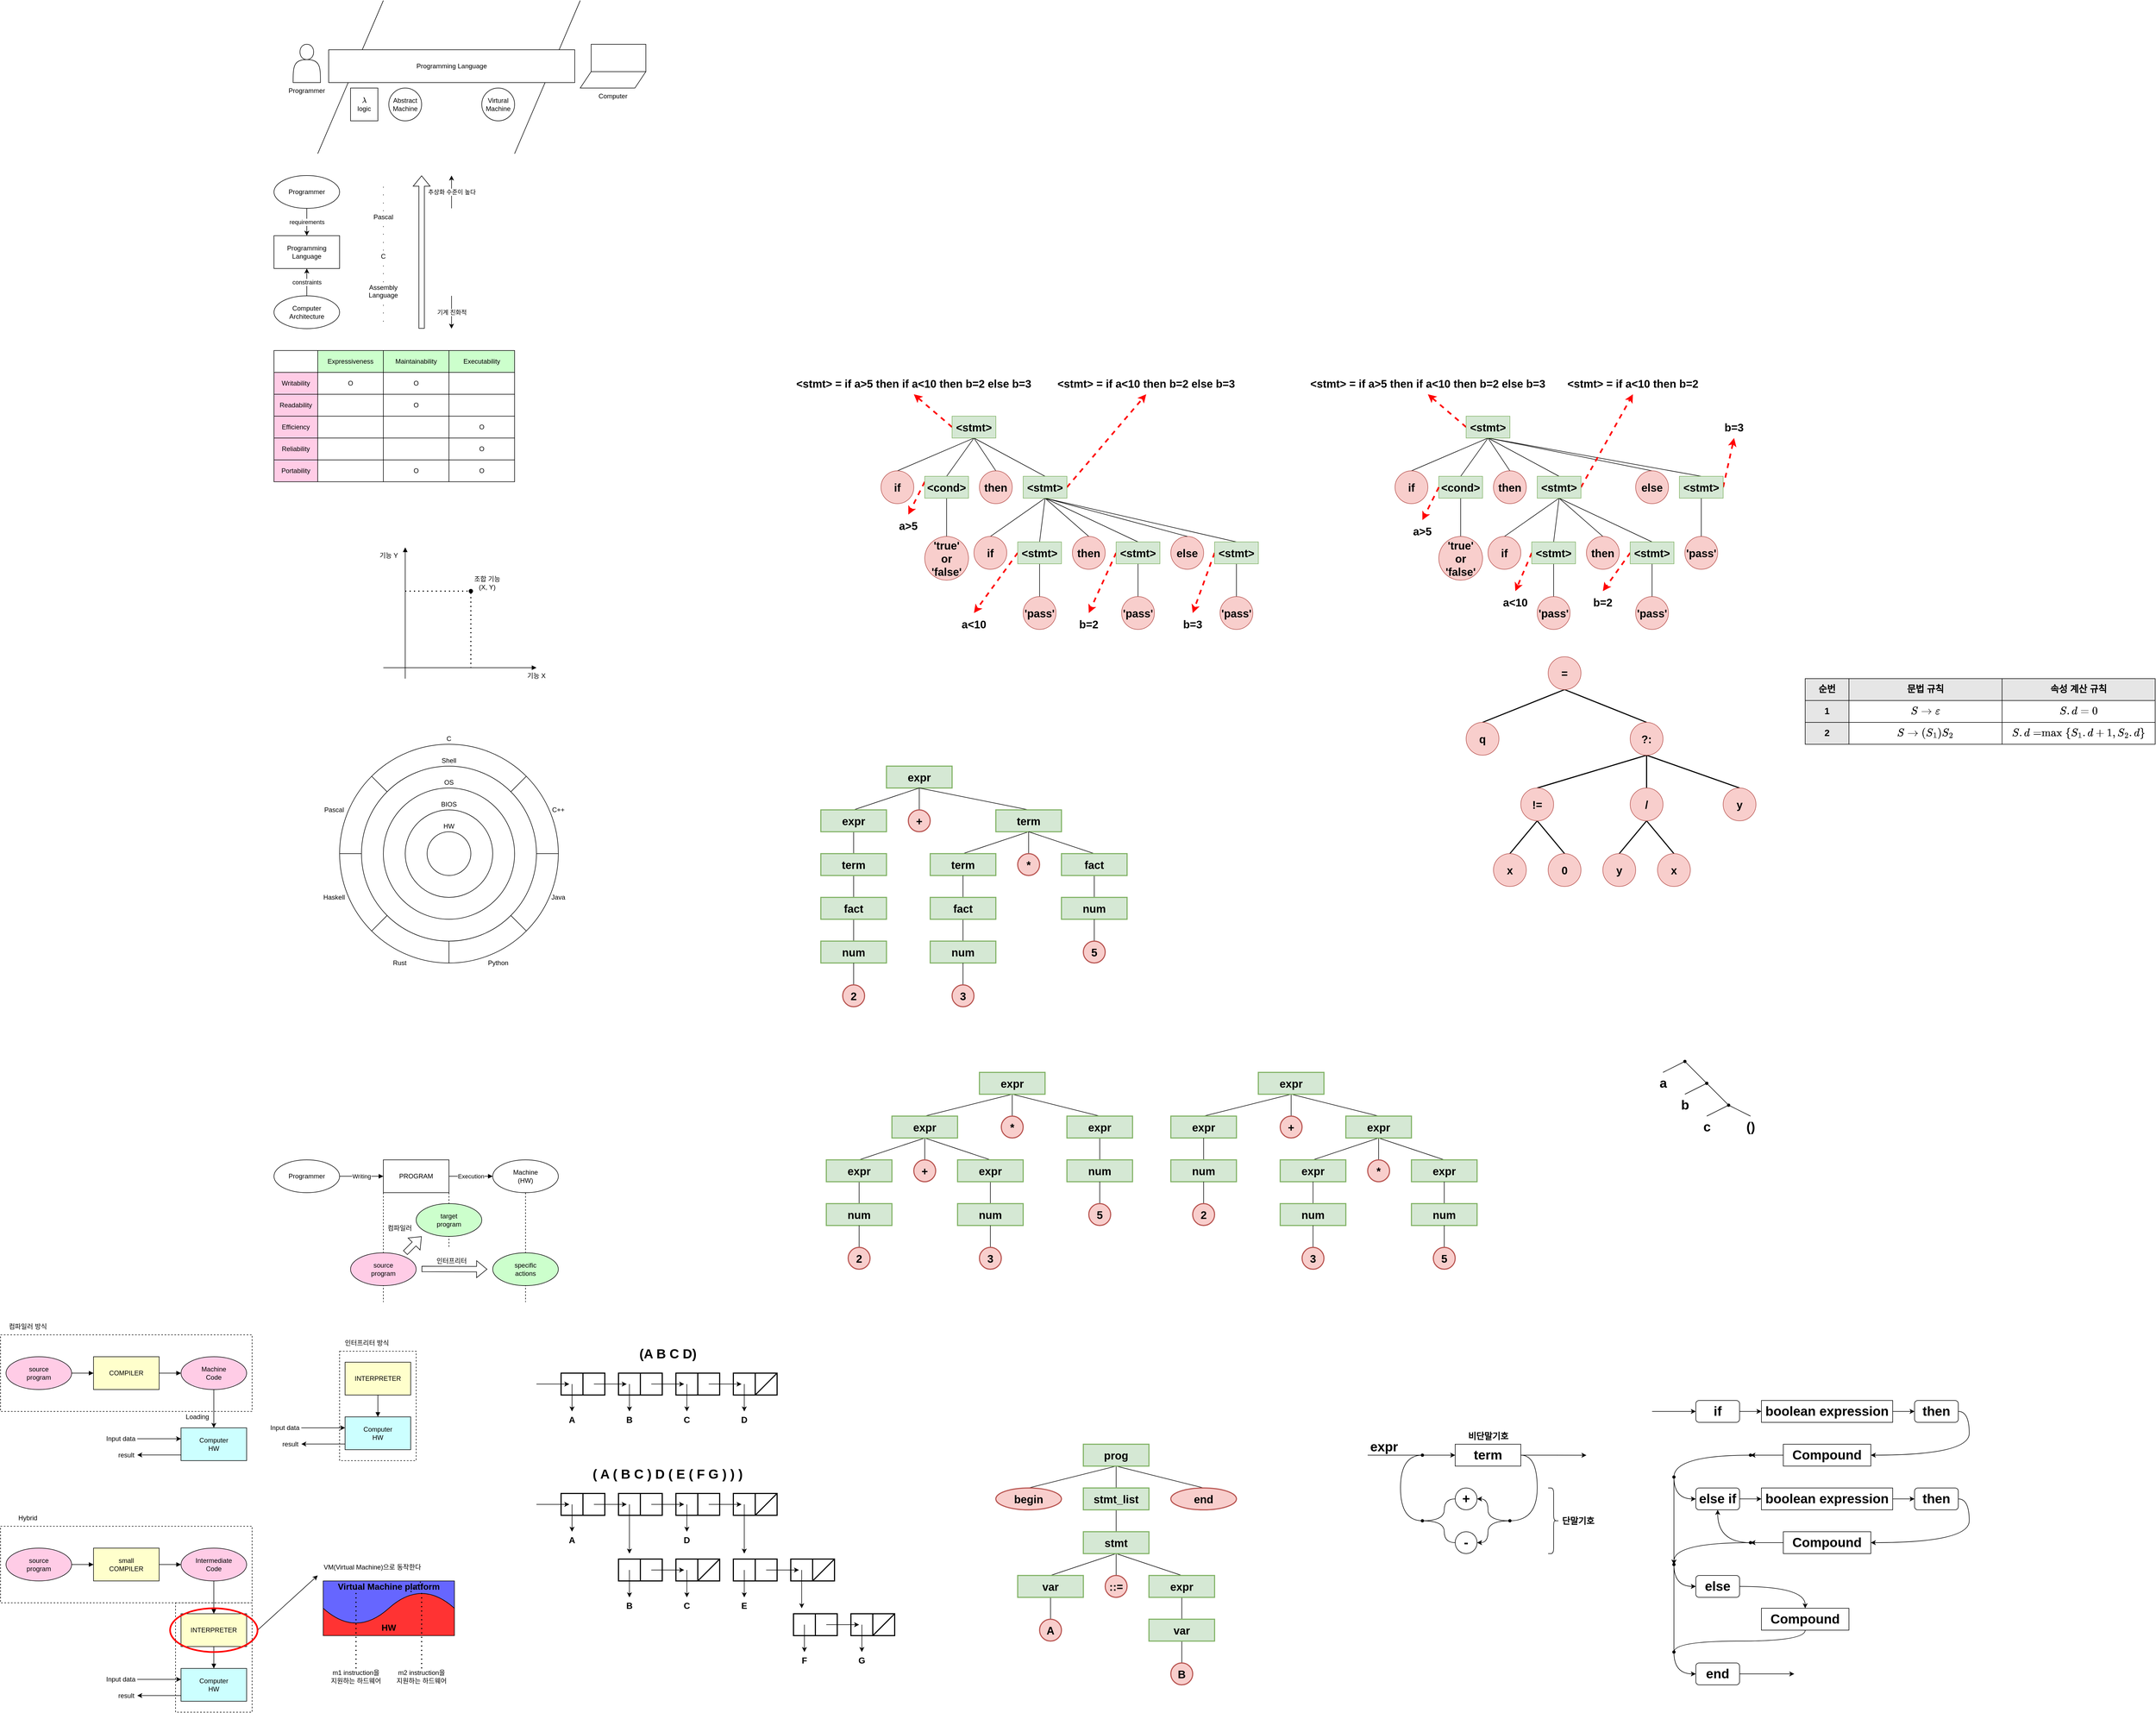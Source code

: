 <mxfile version="20.3.0" type="device"><diagram name="Page-1" id="uAzkmh9ahReXTtQtv0_R"><mxGraphModel dx="3694" dy="1714" grid="1" gridSize="10" guides="1" tooltips="1" connect="1" arrows="1" fold="1" page="1" pageScale="1" pageWidth="850" pageHeight="1100" math="1" shadow="0"><root><mxCell id="0"/><mxCell id="1" parent="0"/><mxCell id="U8oC4eQE81mDvGG4j_8h-63" value="" style="rounded=0;whiteSpace=wrap;html=1;fillColor=none;dashed=1;" parent="1" vertex="1"><mxGeometry x="-100" y="3090" width="140" height="200" as="geometry"/></mxCell><mxCell id="U8oC4eQE81mDvGG4j_8h-57" value="" style="rounded=0;whiteSpace=wrap;html=1;fillColor=none;dashed=1;" parent="1" vertex="1"><mxGeometry x="-420" y="2950" width="460" height="140" as="geometry"/></mxCell><mxCell id="U8oC4eQE81mDvGG4j_8h-16" value="" style="ellipse;whiteSpace=wrap;html=1;aspect=fixed;fillColor=none;" parent="1" vertex="1"><mxGeometry x="200" y="1520" width="400" height="400" as="geometry"/></mxCell><mxCell id="U8oC4eQE81mDvGG4j_8h-14" value="" style="ellipse;whiteSpace=wrap;html=1;aspect=fixed;fillColor=none;" parent="1" vertex="1"><mxGeometry x="240" y="1560" width="320" height="320" as="geometry"/></mxCell><mxCell id="U8oC4eQE81mDvGG4j_8h-10" value="" style="ellipse;whiteSpace=wrap;html=1;aspect=fixed;fillColor=none;" parent="1" vertex="1"><mxGeometry x="280" y="1600" width="240" height="240" as="geometry"/></mxCell><mxCell id="vK_7Ngb_AJFYtrCaZxr3-2" value="" style="shape=actor;whiteSpace=wrap;html=1;" parent="1" vertex="1"><mxGeometry x="115" y="240" width="50" height="70" as="geometry"/></mxCell><mxCell id="vK_7Ngb_AJFYtrCaZxr3-3" value="Programmer" style="text;html=1;strokeColor=none;fillColor=none;align=center;verticalAlign=middle;whiteSpace=wrap;rounded=0;" parent="1" vertex="1"><mxGeometry x="110" y="310" width="60" height="30" as="geometry"/></mxCell><mxCell id="vK_7Ngb_AJFYtrCaZxr3-4" value="" style="endArrow=none;html=1;rounded=0;" parent="1" edge="1"><mxGeometry width="50" height="50" relative="1" as="geometry"><mxPoint x="160" y="440" as="sourcePoint"/><mxPoint x="280" y="160" as="targetPoint"/></mxGeometry></mxCell><mxCell id="vK_7Ngb_AJFYtrCaZxr3-5" value="" style="endArrow=none;html=1;rounded=0;" parent="1" edge="1"><mxGeometry width="50" height="50" relative="1" as="geometry"><mxPoint x="520" y="440" as="sourcePoint"/><mxPoint x="640" y="160" as="targetPoint"/></mxGeometry></mxCell><mxCell id="vK_7Ngb_AJFYtrCaZxr3-7" value="" style="shape=parallelogram;perimeter=parallelogramPerimeter;whiteSpace=wrap;html=1;fixedSize=1;rotation=-180;" parent="1" vertex="1"><mxGeometry x="640" y="290" width="120" height="30" as="geometry"/></mxCell><mxCell id="vK_7Ngb_AJFYtrCaZxr3-9" value="" style="rounded=0;whiteSpace=wrap;html=1;" parent="1" vertex="1"><mxGeometry x="660" y="240" width="100" height="50" as="geometry"/></mxCell><mxCell id="vK_7Ngb_AJFYtrCaZxr3-10" value="Computer" style="text;html=1;strokeColor=none;fillColor=none;align=center;verticalAlign=middle;whiteSpace=wrap;rounded=0;" parent="1" vertex="1"><mxGeometry x="670" y="320" width="60" height="30" as="geometry"/></mxCell><mxCell id="vK_7Ngb_AJFYtrCaZxr3-11" value="Programming Language" style="rounded=0;whiteSpace=wrap;html=1;" parent="1" vertex="1"><mxGeometry x="180" y="250" width="450" height="60" as="geometry"/></mxCell><mxCell id="vK_7Ngb_AJFYtrCaZxr3-13" value="Abstract&lt;br&gt;Machine" style="ellipse;whiteSpace=wrap;html=1;aspect=fixed;" parent="1" vertex="1"><mxGeometry x="290" y="320" width="60" height="60" as="geometry"/></mxCell><mxCell id="vK_7Ngb_AJFYtrCaZxr3-14" value="Virtural&lt;br&gt;Machine" style="ellipse;whiteSpace=wrap;html=1;aspect=fixed;" parent="1" vertex="1"><mxGeometry x="460" y="320" width="60" height="60" as="geometry"/></mxCell><mxCell id="vK_7Ngb_AJFYtrCaZxr3-15" value="`\lambda`&lt;br&gt;logic" style="rounded=0;whiteSpace=wrap;html=1;" parent="1" vertex="1"><mxGeometry x="220" y="320" width="50" height="60" as="geometry"/></mxCell><mxCell id="jz7nRDvIJqr95saMROml-4" value="requirements" style="edgeStyle=orthogonalEdgeStyle;rounded=0;orthogonalLoop=1;jettySize=auto;html=1;" parent="1" source="jz7nRDvIJqr95saMROml-1" target="jz7nRDvIJqr95saMROml-3" edge="1"><mxGeometry relative="1" as="geometry"/></mxCell><mxCell id="jz7nRDvIJqr95saMROml-1" value="Programmer" style="ellipse;whiteSpace=wrap;html=1;" parent="1" vertex="1"><mxGeometry x="80" y="480" width="120" height="60" as="geometry"/></mxCell><mxCell id="jz7nRDvIJqr95saMROml-3" value="Programming Language" style="rounded=0;whiteSpace=wrap;html=1;" parent="1" vertex="1"><mxGeometry x="80" y="590" width="120" height="60" as="geometry"/></mxCell><mxCell id="jz7nRDvIJqr95saMROml-6" value="constraints" style="edgeStyle=orthogonalEdgeStyle;rounded=0;orthogonalLoop=1;jettySize=auto;html=1;" parent="1" source="jz7nRDvIJqr95saMROml-5" target="jz7nRDvIJqr95saMROml-3" edge="1"><mxGeometry relative="1" as="geometry"/></mxCell><mxCell id="jz7nRDvIJqr95saMROml-5" value="Computer Architecture" style="ellipse;whiteSpace=wrap;html=1;" parent="1" vertex="1"><mxGeometry x="80" y="700" width="120" height="60" as="geometry"/></mxCell><mxCell id="jz7nRDvIJqr95saMROml-7" value=".&lt;br&gt;.&lt;br&gt;.&lt;br&gt;.&lt;br&gt;Pascal&lt;br&gt;.&lt;br&gt;.&lt;br&gt;.&lt;br&gt;.&lt;br&gt;C&lt;br&gt;.&lt;br&gt;.&lt;br&gt;.&lt;br&gt;Assembly Language&lt;br&gt;.&lt;br&gt;.&lt;br&gt;.&lt;br&gt;" style="text;html=1;strokeColor=none;fillColor=none;align=center;verticalAlign=middle;whiteSpace=wrap;rounded=0;" parent="1" vertex="1"><mxGeometry x="240" y="480" width="80" height="280" as="geometry"/></mxCell><mxCell id="jz7nRDvIJqr95saMROml-8" value="" style="shape=flexArrow;endArrow=classic;html=1;rounded=0;" parent="1" edge="1"><mxGeometry width="50" height="50" relative="1" as="geometry"><mxPoint x="350" y="760" as="sourcePoint"/><mxPoint x="350" y="480" as="targetPoint"/></mxGeometry></mxCell><mxCell id="jz7nRDvIJqr95saMROml-10" value="추상화 수준이 높다" style="endArrow=classic;html=1;rounded=0;" parent="1" edge="1"><mxGeometry width="50" height="50" relative="1" as="geometry"><mxPoint x="404.67" y="540" as="sourcePoint"/><mxPoint x="404.67" y="480" as="targetPoint"/></mxGeometry></mxCell><mxCell id="jz7nRDvIJqr95saMROml-11" value="기계 친화적" style="endArrow=classic;html=1;rounded=0;" parent="1" edge="1"><mxGeometry width="50" height="50" relative="1" as="geometry"><mxPoint x="404.67" y="700" as="sourcePoint"/><mxPoint x="404.67" y="760" as="targetPoint"/></mxGeometry></mxCell><mxCell id="jz7nRDvIJqr95saMROml-12" value="" style="rounded=0;whiteSpace=wrap;html=1;" parent="1" vertex="1"><mxGeometry x="80" y="800" width="80" height="40" as="geometry"/></mxCell><mxCell id="jz7nRDvIJqr95saMROml-13" value="Expressiveness" style="rounded=0;whiteSpace=wrap;html=1;fillColor=#CCFFCC;" parent="1" vertex="1"><mxGeometry x="160" y="800" width="120" height="40" as="geometry"/></mxCell><mxCell id="jz7nRDvIJqr95saMROml-14" value="Maintainability" style="rounded=0;whiteSpace=wrap;html=1;fillColor=#CCFFCC;" parent="1" vertex="1"><mxGeometry x="280" y="800" width="120" height="40" as="geometry"/></mxCell><mxCell id="jz7nRDvIJqr95saMROml-15" value="Executability" style="rounded=0;whiteSpace=wrap;html=1;fillColor=#CCFFCC;" parent="1" vertex="1"><mxGeometry x="400" y="800" width="120" height="40" as="geometry"/></mxCell><mxCell id="jz7nRDvIJqr95saMROml-16" value="Writability" style="rounded=0;whiteSpace=wrap;html=1;fillColor=#FFCCE6;" parent="1" vertex="1"><mxGeometry x="80" y="840" width="80" height="40" as="geometry"/></mxCell><mxCell id="jz7nRDvIJqr95saMROml-17" value="Readability" style="rounded=0;whiteSpace=wrap;html=1;fillColor=#FFCCE6;" parent="1" vertex="1"><mxGeometry x="80" y="880" width="80" height="40" as="geometry"/></mxCell><mxCell id="jz7nRDvIJqr95saMROml-18" value="Efficiency" style="rounded=0;whiteSpace=wrap;html=1;fillColor=#FFCCE6;" parent="1" vertex="1"><mxGeometry x="80" y="920" width="80" height="40" as="geometry"/></mxCell><mxCell id="jz7nRDvIJqr95saMROml-19" value="Reliability" style="rounded=0;whiteSpace=wrap;html=1;fillColor=#FFCCE6;" parent="1" vertex="1"><mxGeometry x="80" y="960" width="80" height="40" as="geometry"/></mxCell><mxCell id="jz7nRDvIJqr95saMROml-20" value="Portability" style="rounded=0;whiteSpace=wrap;html=1;fillColor=#FFCCE6;" parent="1" vertex="1"><mxGeometry x="80" y="1000" width="80" height="40" as="geometry"/></mxCell><mxCell id="jz7nRDvIJqr95saMROml-21" value="O" style="rounded=0;whiteSpace=wrap;html=1;fillColor=#FFFFFF;" parent="1" vertex="1"><mxGeometry x="160" y="840" width="120" height="40" as="geometry"/></mxCell><mxCell id="jz7nRDvIJqr95saMROml-22" value="&lt;span style=&quot;color: rgb(0, 0, 0); font-family: Helvetica; font-size: 12px; font-style: normal; font-variant-ligatures: normal; font-variant-caps: normal; font-weight: 400; letter-spacing: normal; orphans: 2; text-align: center; text-indent: 0px; text-transform: none; widows: 2; word-spacing: 0px; -webkit-text-stroke-width: 0px; background-color: rgb(251, 251, 251); text-decoration-thickness: initial; text-decoration-style: initial; text-decoration-color: initial; float: none; display: inline !important;&quot;&gt;O&lt;/span&gt;" style="rounded=0;whiteSpace=wrap;html=1;fillColor=#FFFFFF;" parent="1" vertex="1"><mxGeometry x="280" y="840" width="120" height="40" as="geometry"/></mxCell><mxCell id="jz7nRDvIJqr95saMROml-23" value="" style="rounded=0;whiteSpace=wrap;html=1;fillColor=#FFFFFF;" parent="1" vertex="1"><mxGeometry x="400" y="840" width="120" height="40" as="geometry"/></mxCell><mxCell id="jz7nRDvIJqr95saMROml-24" value="" style="rounded=0;whiteSpace=wrap;html=1;fillColor=#FFFFFF;" parent="1" vertex="1"><mxGeometry x="160" y="880" width="120" height="40" as="geometry"/></mxCell><mxCell id="jz7nRDvIJqr95saMROml-25" value="&lt;span style=&quot;color: rgb(0, 0, 0); font-family: Helvetica; font-size: 12px; font-style: normal; font-variant-ligatures: normal; font-variant-caps: normal; font-weight: 400; letter-spacing: normal; orphans: 2; text-align: center; text-indent: 0px; text-transform: none; widows: 2; word-spacing: 0px; -webkit-text-stroke-width: 0px; background-color: rgb(251, 251, 251); text-decoration-thickness: initial; text-decoration-style: initial; text-decoration-color: initial; float: none; display: inline !important;&quot;&gt;O&lt;/span&gt;" style="rounded=0;whiteSpace=wrap;html=1;fillColor=#FFFFFF;" parent="1" vertex="1"><mxGeometry x="280" y="880" width="120" height="40" as="geometry"/></mxCell><mxCell id="jz7nRDvIJqr95saMROml-26" value="" style="rounded=0;whiteSpace=wrap;html=1;fillColor=#FFFFFF;" parent="1" vertex="1"><mxGeometry x="400" y="880" width="120" height="40" as="geometry"/></mxCell><mxCell id="jz7nRDvIJqr95saMROml-27" value="" style="rounded=0;whiteSpace=wrap;html=1;fillColor=#FFFFFF;" parent="1" vertex="1"><mxGeometry x="160" y="920" width="120" height="40" as="geometry"/></mxCell><mxCell id="jz7nRDvIJqr95saMROml-28" value="" style="rounded=0;whiteSpace=wrap;html=1;fillColor=#FFFFFF;" parent="1" vertex="1"><mxGeometry x="280" y="920" width="120" height="40" as="geometry"/></mxCell><mxCell id="jz7nRDvIJqr95saMROml-29" value="&lt;span style=&quot;color: rgb(0, 0, 0); font-family: Helvetica; font-size: 12px; font-style: normal; font-variant-ligatures: normal; font-variant-caps: normal; font-weight: 400; letter-spacing: normal; orphans: 2; text-align: center; text-indent: 0px; text-transform: none; widows: 2; word-spacing: 0px; -webkit-text-stroke-width: 0px; background-color: rgb(251, 251, 251); text-decoration-thickness: initial; text-decoration-style: initial; text-decoration-color: initial; float: none; display: inline !important;&quot;&gt;O&lt;/span&gt;" style="rounded=0;whiteSpace=wrap;html=1;fillColor=#FFFFFF;" parent="1" vertex="1"><mxGeometry x="400" y="920" width="120" height="40" as="geometry"/></mxCell><mxCell id="jz7nRDvIJqr95saMROml-30" value="" style="rounded=0;whiteSpace=wrap;html=1;fillColor=#FFFFFF;" parent="1" vertex="1"><mxGeometry x="160" y="960" width="120" height="40" as="geometry"/></mxCell><mxCell id="jz7nRDvIJqr95saMROml-31" value="" style="rounded=0;whiteSpace=wrap;html=1;fillColor=#FFFFFF;" parent="1" vertex="1"><mxGeometry x="280" y="960" width="120" height="40" as="geometry"/></mxCell><mxCell id="jz7nRDvIJqr95saMROml-32" value="&lt;span style=&quot;color: rgb(0, 0, 0); font-family: Helvetica; font-size: 12px; font-style: normal; font-variant-ligatures: normal; font-variant-caps: normal; font-weight: 400; letter-spacing: normal; orphans: 2; text-align: center; text-indent: 0px; text-transform: none; widows: 2; word-spacing: 0px; -webkit-text-stroke-width: 0px; background-color: rgb(251, 251, 251); text-decoration-thickness: initial; text-decoration-style: initial; text-decoration-color: initial; float: none; display: inline !important;&quot;&gt;O&lt;/span&gt;" style="rounded=0;whiteSpace=wrap;html=1;fillColor=#FFFFFF;" parent="1" vertex="1"><mxGeometry x="400" y="960" width="120" height="40" as="geometry"/></mxCell><mxCell id="jz7nRDvIJqr95saMROml-33" value="" style="rounded=0;whiteSpace=wrap;html=1;fillColor=#FFFFFF;" parent="1" vertex="1"><mxGeometry x="160" y="1000" width="120" height="40" as="geometry"/></mxCell><mxCell id="jz7nRDvIJqr95saMROml-34" value="&lt;span style=&quot;color: rgb(0, 0, 0); font-family: Helvetica; font-size: 12px; font-style: normal; font-variant-ligatures: normal; font-variant-caps: normal; font-weight: 400; letter-spacing: normal; orphans: 2; text-align: center; text-indent: 0px; text-transform: none; widows: 2; word-spacing: 0px; -webkit-text-stroke-width: 0px; background-color: rgb(251, 251, 251); text-decoration-thickness: initial; text-decoration-style: initial; text-decoration-color: initial; float: none; display: inline !important;&quot;&gt;O&lt;/span&gt;" style="rounded=0;whiteSpace=wrap;html=1;fillColor=#FFFFFF;" parent="1" vertex="1"><mxGeometry x="280" y="1000" width="120" height="40" as="geometry"/></mxCell><mxCell id="jz7nRDvIJqr95saMROml-35" value="&lt;span style=&quot;color: rgb(0, 0, 0); font-family: Helvetica; font-size: 12px; font-style: normal; font-variant-ligatures: normal; font-variant-caps: normal; font-weight: 400; letter-spacing: normal; orphans: 2; text-align: center; text-indent: 0px; text-transform: none; widows: 2; word-spacing: 0px; -webkit-text-stroke-width: 0px; background-color: rgb(251, 251, 251); text-decoration-thickness: initial; text-decoration-style: initial; text-decoration-color: initial; float: none; display: inline !important;&quot;&gt;O&lt;/span&gt;" style="rounded=0;whiteSpace=wrap;html=1;fillColor=#FFFFFF;" parent="1" vertex="1"><mxGeometry x="400" y="1000" width="120" height="40" as="geometry"/></mxCell><mxCell id="U8oC4eQE81mDvGG4j_8h-1" value="" style="endArrow=block;html=1;rounded=0;startArrow=none;startFill=0;endFill=1;" parent="1" edge="1"><mxGeometry width="50" height="50" relative="1" as="geometry"><mxPoint x="280" y="1380" as="sourcePoint"/><mxPoint x="560" y="1380" as="targetPoint"/></mxGeometry></mxCell><mxCell id="U8oC4eQE81mDvGG4j_8h-2" value="" style="endArrow=none;html=1;rounded=0;startArrow=block;startFill=1;" parent="1" edge="1"><mxGeometry width="50" height="50" relative="1" as="geometry"><mxPoint x="320" y="1160" as="sourcePoint"/><mxPoint x="320" y="1400" as="targetPoint"/></mxGeometry></mxCell><mxCell id="U8oC4eQE81mDvGG4j_8h-3" value="기능 X" style="text;html=1;strokeColor=none;fillColor=none;align=center;verticalAlign=middle;whiteSpace=wrap;rounded=0;" parent="1" vertex="1"><mxGeometry x="520" y="1380" width="80" height="30" as="geometry"/></mxCell><mxCell id="U8oC4eQE81mDvGG4j_8h-4" value="기능 Y" style="text;html=1;strokeColor=none;fillColor=none;align=center;verticalAlign=middle;whiteSpace=wrap;rounded=0;" parent="1" vertex="1"><mxGeometry x="250" y="1160" width="80" height="30" as="geometry"/></mxCell><mxCell id="U8oC4eQE81mDvGG4j_8h-5" value="" style="endArrow=none;dashed=1;html=1;dashPattern=1 3;strokeWidth=2;rounded=0;" parent="1" edge="1"><mxGeometry width="50" height="50" relative="1" as="geometry"><mxPoint x="320" y="1240" as="sourcePoint"/><mxPoint x="440" y="1240" as="targetPoint"/></mxGeometry></mxCell><mxCell id="U8oC4eQE81mDvGG4j_8h-6" value="" style="endArrow=none;dashed=1;html=1;dashPattern=1 3;strokeWidth=2;rounded=0;startArrow=oval;startFill=1;" parent="1" edge="1"><mxGeometry width="50" height="50" relative="1" as="geometry"><mxPoint x="440" y="1240" as="sourcePoint"/><mxPoint x="440" y="1380" as="targetPoint"/></mxGeometry></mxCell><mxCell id="U8oC4eQE81mDvGG4j_8h-7" value="조합 기능 (X, Y)" style="text;html=1;strokeColor=none;fillColor=none;align=center;verticalAlign=middle;whiteSpace=wrap;rounded=0;" parent="1" vertex="1"><mxGeometry x="440" y="1210" width="60" height="30" as="geometry"/></mxCell><mxCell id="U8oC4eQE81mDvGG4j_8h-9" value="" style="ellipse;whiteSpace=wrap;html=1;aspect=fixed;fillColor=none;" parent="1" vertex="1"><mxGeometry x="320" y="1640" width="160" height="160" as="geometry"/></mxCell><mxCell id="U8oC4eQE81mDvGG4j_8h-8" value="" style="ellipse;whiteSpace=wrap;html=1;aspect=fixed;fillColor=none;" parent="1" vertex="1"><mxGeometry x="360" y="1680" width="80" height="80" as="geometry"/></mxCell><mxCell id="U8oC4eQE81mDvGG4j_8h-11" value="HW" style="text;html=1;strokeColor=none;fillColor=none;align=center;verticalAlign=middle;whiteSpace=wrap;rounded=0;" parent="1" vertex="1"><mxGeometry x="370" y="1660" width="60" height="20" as="geometry"/></mxCell><mxCell id="U8oC4eQE81mDvGG4j_8h-12" value="BIOS" style="text;html=1;strokeColor=none;fillColor=none;align=center;verticalAlign=middle;whiteSpace=wrap;rounded=0;" parent="1" vertex="1"><mxGeometry x="370" y="1620" width="60" height="20" as="geometry"/></mxCell><mxCell id="U8oC4eQE81mDvGG4j_8h-13" value="OS" style="text;html=1;strokeColor=none;fillColor=none;align=center;verticalAlign=middle;whiteSpace=wrap;rounded=0;" parent="1" vertex="1"><mxGeometry x="370" y="1580" width="60" height="20" as="geometry"/></mxCell><mxCell id="U8oC4eQE81mDvGG4j_8h-15" value="Shell" style="text;html=1;strokeColor=none;fillColor=none;align=center;verticalAlign=middle;whiteSpace=wrap;rounded=0;" parent="1" vertex="1"><mxGeometry x="370" y="1540" width="60" height="20" as="geometry"/></mxCell><mxCell id="U8oC4eQE81mDvGG4j_8h-17" value="C" style="text;html=1;strokeColor=none;fillColor=none;align=center;verticalAlign=middle;whiteSpace=wrap;rounded=0;" parent="1" vertex="1"><mxGeometry x="370" y="1500" width="60" height="20" as="geometry"/></mxCell><mxCell id="U8oC4eQE81mDvGG4j_8h-18" value="" style="endArrow=none;html=1;rounded=0;entryX=1;entryY=0;entryDx=0;entryDy=0;exitX=1;exitY=0;exitDx=0;exitDy=0;" parent="1" source="U8oC4eQE81mDvGG4j_8h-14" target="U8oC4eQE81mDvGG4j_8h-16" edge="1"><mxGeometry width="50" height="50" relative="1" as="geometry"><mxPoint x="520" y="1615" as="sourcePoint"/><mxPoint x="570" y="1565" as="targetPoint"/></mxGeometry></mxCell><mxCell id="U8oC4eQE81mDvGG4j_8h-20" value="" style="endArrow=none;html=1;rounded=0;entryX=1;entryY=0.5;entryDx=0;entryDy=0;exitX=1;exitY=0.5;exitDx=0;exitDy=0;" parent="1" source="U8oC4eQE81mDvGG4j_8h-14" target="U8oC4eQE81mDvGG4j_8h-16" edge="1"><mxGeometry width="50" height="50" relative="1" as="geometry"><mxPoint x="523.137" y="1616.863" as="sourcePoint"/><mxPoint x="551.421" y="1588.579" as="targetPoint"/></mxGeometry></mxCell><mxCell id="U8oC4eQE81mDvGG4j_8h-21" value="" style="endArrow=none;html=1;rounded=0;entryX=1;entryY=1;entryDx=0;entryDy=0;exitX=1;exitY=1;exitDx=0;exitDy=0;" parent="1" source="U8oC4eQE81mDvGG4j_8h-16" target="U8oC4eQE81mDvGG4j_8h-14" edge="1"><mxGeometry width="50" height="50" relative="1" as="geometry"><mxPoint x="570" y="1730" as="sourcePoint"/><mxPoint x="610" y="1730" as="targetPoint"/></mxGeometry></mxCell><mxCell id="U8oC4eQE81mDvGG4j_8h-22" value="" style="endArrow=none;html=1;rounded=0;entryX=0.5;entryY=1;entryDx=0;entryDy=0;exitX=0.5;exitY=1;exitDx=0;exitDy=0;" parent="1" source="U8oC4eQE81mDvGG4j_8h-14" target="U8oC4eQE81mDvGG4j_8h-16" edge="1"><mxGeometry width="50" height="50" relative="1" as="geometry"><mxPoint x="580" y="1740" as="sourcePoint"/><mxPoint x="620" y="1740" as="targetPoint"/></mxGeometry></mxCell><mxCell id="U8oC4eQE81mDvGG4j_8h-23" value="" style="endArrow=none;html=1;rounded=0;entryX=0;entryY=1;entryDx=0;entryDy=0;exitX=0;exitY=1;exitDx=0;exitDy=0;" parent="1" source="U8oC4eQE81mDvGG4j_8h-16" target="U8oC4eQE81mDvGG4j_8h-14" edge="1"><mxGeometry width="50" height="50" relative="1" as="geometry"><mxPoint x="590" y="1750" as="sourcePoint"/><mxPoint x="630" y="1750" as="targetPoint"/></mxGeometry></mxCell><mxCell id="U8oC4eQE81mDvGG4j_8h-24" value="" style="endArrow=none;html=1;rounded=0;entryX=0;entryY=0.5;entryDx=0;entryDy=0;exitX=0;exitY=0.5;exitDx=0;exitDy=0;" parent="1" source="U8oC4eQE81mDvGG4j_8h-14" target="U8oC4eQE81mDvGG4j_8h-16" edge="1"><mxGeometry width="50" height="50" relative="1" as="geometry"><mxPoint x="600" y="1760" as="sourcePoint"/><mxPoint x="640" y="1760" as="targetPoint"/></mxGeometry></mxCell><mxCell id="U8oC4eQE81mDvGG4j_8h-25" value="" style="endArrow=none;html=1;rounded=0;entryX=0;entryY=0;entryDx=0;entryDy=0;exitX=0;exitY=0;exitDx=0;exitDy=0;" parent="1" source="U8oC4eQE81mDvGG4j_8h-14" target="U8oC4eQE81mDvGG4j_8h-16" edge="1"><mxGeometry width="50" height="50" relative="1" as="geometry"><mxPoint x="610" y="1770" as="sourcePoint"/><mxPoint x="650" y="1770" as="targetPoint"/></mxGeometry></mxCell><mxCell id="U8oC4eQE81mDvGG4j_8h-27" value="C++" style="text;html=1;strokeColor=none;fillColor=none;align=center;verticalAlign=middle;whiteSpace=wrap;rounded=0;" parent="1" vertex="1"><mxGeometry x="570" y="1630" width="60" height="20" as="geometry"/></mxCell><mxCell id="U8oC4eQE81mDvGG4j_8h-28" value="Java" style="text;html=1;strokeColor=none;fillColor=none;align=center;verticalAlign=middle;whiteSpace=wrap;rounded=0;" parent="1" vertex="1"><mxGeometry x="570" y="1790" width="60" height="20" as="geometry"/></mxCell><mxCell id="U8oC4eQE81mDvGG4j_8h-29" value="Python" style="text;html=1;strokeColor=none;fillColor=none;align=center;verticalAlign=middle;whiteSpace=wrap;rounded=0;" parent="1" vertex="1"><mxGeometry x="460" y="1910" width="60" height="20" as="geometry"/></mxCell><mxCell id="U8oC4eQE81mDvGG4j_8h-30" value="Rust" style="text;html=1;strokeColor=none;fillColor=none;align=center;verticalAlign=middle;whiteSpace=wrap;rounded=0;" parent="1" vertex="1"><mxGeometry x="280" y="1910" width="60" height="20" as="geometry"/></mxCell><mxCell id="U8oC4eQE81mDvGG4j_8h-31" value="Haskell" style="text;html=1;strokeColor=none;fillColor=none;align=center;verticalAlign=middle;whiteSpace=wrap;rounded=0;" parent="1" vertex="1"><mxGeometry x="160" y="1790" width="60" height="20" as="geometry"/></mxCell><mxCell id="U8oC4eQE81mDvGG4j_8h-32" value="Pascal" style="text;html=1;strokeColor=none;fillColor=none;align=center;verticalAlign=middle;whiteSpace=wrap;rounded=0;" parent="1" vertex="1"><mxGeometry x="160" y="1630" width="60" height="20" as="geometry"/></mxCell><mxCell id="U8oC4eQE81mDvGG4j_8h-36" value="Writing" style="edgeStyle=orthogonalEdgeStyle;rounded=0;orthogonalLoop=1;jettySize=auto;html=1;startArrow=none;startFill=0;endArrow=block;endFill=1;" parent="1" source="U8oC4eQE81mDvGG4j_8h-34" target="U8oC4eQE81mDvGG4j_8h-35" edge="1"><mxGeometry relative="1" as="geometry"/></mxCell><mxCell id="U8oC4eQE81mDvGG4j_8h-34" value="Programmer" style="ellipse;whiteSpace=wrap;html=1;fillColor=none;" parent="1" vertex="1"><mxGeometry x="80" y="2280" width="120" height="60" as="geometry"/></mxCell><mxCell id="U8oC4eQE81mDvGG4j_8h-38" value="Execution" style="edgeStyle=orthogonalEdgeStyle;rounded=0;orthogonalLoop=1;jettySize=auto;html=1;startArrow=none;startFill=0;endArrow=block;endFill=1;" parent="1" source="U8oC4eQE81mDvGG4j_8h-35" target="U8oC4eQE81mDvGG4j_8h-37" edge="1"><mxGeometry relative="1" as="geometry"/></mxCell><mxCell id="U8oC4eQE81mDvGG4j_8h-39" style="edgeStyle=orthogonalEdgeStyle;rounded=0;orthogonalLoop=1;jettySize=auto;html=1;exitX=0;exitY=1;exitDx=0;exitDy=0;startArrow=none;startFill=0;endArrow=none;endFill=0;dashed=1;" parent="1" source="U8oC4eQE81mDvGG4j_8h-35" edge="1"><mxGeometry relative="1" as="geometry"><mxPoint x="280" y="2540" as="targetPoint"/></mxGeometry></mxCell><mxCell id="U8oC4eQE81mDvGG4j_8h-41" style="edgeStyle=orthogonalEdgeStyle;rounded=0;orthogonalLoop=1;jettySize=auto;html=1;exitX=1;exitY=1;exitDx=0;exitDy=0;dashed=1;startArrow=none;startFill=0;endArrow=none;endFill=0;" parent="1" source="U8oC4eQE81mDvGG4j_8h-35" edge="1"><mxGeometry relative="1" as="geometry"><mxPoint x="400" y="2440" as="targetPoint"/></mxGeometry></mxCell><mxCell id="U8oC4eQE81mDvGG4j_8h-35" value="PROGRAM" style="rounded=0;whiteSpace=wrap;html=1;fillColor=none;" parent="1" vertex="1"><mxGeometry x="280" y="2280" width="120" height="60" as="geometry"/></mxCell><mxCell id="U8oC4eQE81mDvGG4j_8h-44" style="edgeStyle=orthogonalEdgeStyle;rounded=0;orthogonalLoop=1;jettySize=auto;html=1;exitX=0.5;exitY=1;exitDx=0;exitDy=0;startArrow=none;startFill=0;endArrow=none;endFill=0;dashed=1;" parent="1" source="U8oC4eQE81mDvGG4j_8h-37" edge="1"><mxGeometry relative="1" as="geometry"><mxPoint x="540" y="2540" as="targetPoint"/></mxGeometry></mxCell><mxCell id="U8oC4eQE81mDvGG4j_8h-37" value="Machine&lt;br&gt;(HW)" style="ellipse;whiteSpace=wrap;html=1;fillColor=none;" parent="1" vertex="1"><mxGeometry x="480" y="2280" width="120" height="60" as="geometry"/></mxCell><mxCell id="U8oC4eQE81mDvGG4j_8h-40" value="source&lt;br&gt;program" style="ellipse;whiteSpace=wrap;html=1;fillColor=#FFCCE6;" parent="1" vertex="1"><mxGeometry x="220" y="2450" width="120" height="60" as="geometry"/></mxCell><mxCell id="U8oC4eQE81mDvGG4j_8h-42" value="target&lt;br&gt;program" style="ellipse;whiteSpace=wrap;html=1;fillColor=#CCFFCC;" parent="1" vertex="1"><mxGeometry x="340" y="2360" width="120" height="60" as="geometry"/></mxCell><mxCell id="U8oC4eQE81mDvGG4j_8h-43" value="" style="shape=flexArrow;endArrow=classic;html=1;rounded=0;" parent="1" edge="1"><mxGeometry width="50" height="50" relative="1" as="geometry"><mxPoint x="320" y="2450" as="sourcePoint"/><mxPoint x="350" y="2420" as="targetPoint"/></mxGeometry></mxCell><mxCell id="U8oC4eQE81mDvGG4j_8h-45" value="specific&lt;br&gt;actions" style="ellipse;whiteSpace=wrap;html=1;fillColor=#CCFFCC;" parent="1" vertex="1"><mxGeometry x="480" y="2450" width="120" height="60" as="geometry"/></mxCell><mxCell id="U8oC4eQE81mDvGG4j_8h-46" value="" style="shape=flexArrow;endArrow=classic;html=1;rounded=0;" parent="1" edge="1"><mxGeometry width="50" height="50" relative="1" as="geometry"><mxPoint x="350" y="2479.52" as="sourcePoint"/><mxPoint x="470" y="2480" as="targetPoint"/></mxGeometry></mxCell><mxCell id="U8oC4eQE81mDvGG4j_8h-48" value="컴파일러" style="text;html=1;strokeColor=none;fillColor=none;align=center;verticalAlign=middle;whiteSpace=wrap;rounded=0;" parent="1" vertex="1"><mxGeometry x="280" y="2390" width="60" height="30" as="geometry"/></mxCell><mxCell id="U8oC4eQE81mDvGG4j_8h-49" value="인터프리터" style="text;html=1;strokeColor=none;fillColor=none;align=center;verticalAlign=middle;whiteSpace=wrap;rounded=0;" parent="1" vertex="1"><mxGeometry x="375" y="2450" width="60" height="30" as="geometry"/></mxCell><mxCell id="U8oC4eQE81mDvGG4j_8h-54" value="" style="edgeStyle=orthogonalEdgeStyle;rounded=0;orthogonalLoop=1;jettySize=auto;html=1;startArrow=none;startFill=0;endArrow=block;endFill=1;" parent="1" source="U8oC4eQE81mDvGG4j_8h-51" target="U8oC4eQE81mDvGG4j_8h-52" edge="1"><mxGeometry relative="1" as="geometry"/></mxCell><mxCell id="U8oC4eQE81mDvGG4j_8h-51" value="source&lt;br&gt;program" style="ellipse;whiteSpace=wrap;html=1;fillColor=#FFCCE6;" parent="1" vertex="1"><mxGeometry x="-410" y="2990" width="120" height="60" as="geometry"/></mxCell><mxCell id="U8oC4eQE81mDvGG4j_8h-56" value="" style="edgeStyle=orthogonalEdgeStyle;rounded=0;orthogonalLoop=1;jettySize=auto;html=1;startArrow=none;startFill=0;endArrow=block;endFill=1;" parent="1" source="U8oC4eQE81mDvGG4j_8h-52" target="U8oC4eQE81mDvGG4j_8h-55" edge="1"><mxGeometry relative="1" as="geometry"/></mxCell><mxCell id="U8oC4eQE81mDvGG4j_8h-52" value="small&lt;br&gt;COMPILER" style="rounded=0;whiteSpace=wrap;html=1;fillColor=#FFFFCC;" parent="1" vertex="1"><mxGeometry x="-250" y="2990" width="120" height="60" as="geometry"/></mxCell><mxCell id="U8oC4eQE81mDvGG4j_8h-60" value="" style="edgeStyle=orthogonalEdgeStyle;rounded=0;orthogonalLoop=1;jettySize=auto;html=1;startArrow=none;startFill=0;endArrow=block;endFill=1;" parent="1" source="U8oC4eQE81mDvGG4j_8h-55" target="U8oC4eQE81mDvGG4j_8h-59" edge="1"><mxGeometry relative="1" as="geometry"/></mxCell><mxCell id="U8oC4eQE81mDvGG4j_8h-55" value="Intermediate&lt;br&gt;Code" style="ellipse;whiteSpace=wrap;html=1;fillColor=#FFCCE6;" parent="1" vertex="1"><mxGeometry x="-90" y="2990" width="120" height="60" as="geometry"/></mxCell><mxCell id="U8oC4eQE81mDvGG4j_8h-58" value="Hybrid" style="text;html=1;strokeColor=none;fillColor=none;align=center;verticalAlign=middle;whiteSpace=wrap;rounded=0;" parent="1" vertex="1"><mxGeometry x="-420" y="2920" width="100" height="30" as="geometry"/></mxCell><mxCell id="U8oC4eQE81mDvGG4j_8h-62" value="" style="edgeStyle=orthogonalEdgeStyle;rounded=0;orthogonalLoop=1;jettySize=auto;html=1;startArrow=none;startFill=0;endArrow=block;endFill=1;" parent="1" source="U8oC4eQE81mDvGG4j_8h-59" target="U8oC4eQE81mDvGG4j_8h-61" edge="1"><mxGeometry relative="1" as="geometry"/></mxCell><mxCell id="U8oC4eQE81mDvGG4j_8h-59" value="INTERPRETER" style="rounded=0;whiteSpace=wrap;html=1;fillColor=#FFFFCC;" parent="1" vertex="1"><mxGeometry x="-90" y="3110" width="120" height="60" as="geometry"/></mxCell><mxCell id="U8oC4eQE81mDvGG4j_8h-61" value="Computer&lt;br&gt;HW" style="rounded=0;whiteSpace=wrap;html=1;fillColor=#CCFFFF;" parent="1" vertex="1"><mxGeometry x="-90" y="3210" width="120" height="60" as="geometry"/></mxCell><mxCell id="U8oC4eQE81mDvGG4j_8h-65" value="" style="endArrow=classic;html=1;rounded=0;" parent="1" edge="1"><mxGeometry width="50" height="50" relative="1" as="geometry"><mxPoint x="-170" y="3230" as="sourcePoint"/><mxPoint x="-90" y="3230" as="targetPoint"/></mxGeometry></mxCell><mxCell id="U8oC4eQE81mDvGG4j_8h-66" value="Input data" style="text;html=1;strokeColor=none;fillColor=none;align=center;verticalAlign=middle;whiteSpace=wrap;rounded=0;" parent="1" vertex="1"><mxGeometry x="-230" y="3220" width="60" height="20" as="geometry"/></mxCell><mxCell id="U8oC4eQE81mDvGG4j_8h-67" value="" style="endArrow=classic;html=1;rounded=0;" parent="1" edge="1"><mxGeometry width="50" height="50" relative="1" as="geometry"><mxPoint x="-90" y="3259.66" as="sourcePoint"/><mxPoint x="-170" y="3259.66" as="targetPoint"/></mxGeometry></mxCell><mxCell id="U8oC4eQE81mDvGG4j_8h-68" value="result" style="text;html=1;strokeColor=none;fillColor=none;align=center;verticalAlign=middle;whiteSpace=wrap;rounded=0;" parent="1" vertex="1"><mxGeometry x="-210" y="3250" width="40" height="20" as="geometry"/></mxCell><mxCell id="dMUM4KrEvfkpjap-2oGe-1" value="" style="rounded=0;whiteSpace=wrap;html=1;fillColor=none;dashed=1;" parent="1" vertex="1"><mxGeometry x="200" y="2630" width="140" height="200" as="geometry"/></mxCell><mxCell id="dMUM4KrEvfkpjap-2oGe-2" value="" style="edgeStyle=orthogonalEdgeStyle;rounded=0;orthogonalLoop=1;jettySize=auto;html=1;startArrow=none;startFill=0;endArrow=block;endFill=1;" parent="1" source="dMUM4KrEvfkpjap-2oGe-3" target="dMUM4KrEvfkpjap-2oGe-4" edge="1"><mxGeometry relative="1" as="geometry"/></mxCell><mxCell id="dMUM4KrEvfkpjap-2oGe-3" value="INTERPRETER" style="rounded=0;whiteSpace=wrap;html=1;fillColor=#FFFFCC;" parent="1" vertex="1"><mxGeometry x="210" y="2650" width="120" height="60" as="geometry"/></mxCell><mxCell id="dMUM4KrEvfkpjap-2oGe-4" value="Computer&lt;br&gt;HW" style="rounded=0;whiteSpace=wrap;html=1;fillColor=#CCFFFF;" parent="1" vertex="1"><mxGeometry x="210" y="2750" width="120" height="60" as="geometry"/></mxCell><mxCell id="dMUM4KrEvfkpjap-2oGe-5" value="인터프리터 방식" style="text;html=1;strokeColor=none;fillColor=none;align=center;verticalAlign=middle;whiteSpace=wrap;rounded=0;" parent="1" vertex="1"><mxGeometry x="200" y="2600" width="100" height="30" as="geometry"/></mxCell><mxCell id="dMUM4KrEvfkpjap-2oGe-6" value="" style="endArrow=classic;html=1;rounded=0;" parent="1" edge="1"><mxGeometry width="50" height="50" relative="1" as="geometry"><mxPoint x="130" y="2770" as="sourcePoint"/><mxPoint x="210" y="2770" as="targetPoint"/></mxGeometry></mxCell><mxCell id="dMUM4KrEvfkpjap-2oGe-7" value="Input data" style="text;html=1;strokeColor=none;fillColor=none;align=center;verticalAlign=middle;whiteSpace=wrap;rounded=0;" parent="1" vertex="1"><mxGeometry x="70" y="2760" width="60" height="20" as="geometry"/></mxCell><mxCell id="dMUM4KrEvfkpjap-2oGe-8" value="" style="endArrow=classic;html=1;rounded=0;" parent="1" edge="1"><mxGeometry width="50" height="50" relative="1" as="geometry"><mxPoint x="210" y="2799.66" as="sourcePoint"/><mxPoint x="130" y="2799.66" as="targetPoint"/></mxGeometry></mxCell><mxCell id="dMUM4KrEvfkpjap-2oGe-9" value="result" style="text;html=1;strokeColor=none;fillColor=none;align=center;verticalAlign=middle;whiteSpace=wrap;rounded=0;" parent="1" vertex="1"><mxGeometry x="90" y="2790" width="40" height="20" as="geometry"/></mxCell><mxCell id="dMUM4KrEvfkpjap-2oGe-10" value="" style="rounded=0;whiteSpace=wrap;html=1;fillColor=none;dashed=1;" parent="1" vertex="1"><mxGeometry x="-420" y="2600" width="460" height="140" as="geometry"/></mxCell><mxCell id="dMUM4KrEvfkpjap-2oGe-11" value="" style="edgeStyle=orthogonalEdgeStyle;rounded=0;orthogonalLoop=1;jettySize=auto;html=1;startArrow=none;startFill=0;endArrow=block;endFill=1;" parent="1" source="dMUM4KrEvfkpjap-2oGe-12" target="dMUM4KrEvfkpjap-2oGe-14" edge="1"><mxGeometry relative="1" as="geometry"/></mxCell><mxCell id="dMUM4KrEvfkpjap-2oGe-12" value="source&lt;br&gt;program" style="ellipse;whiteSpace=wrap;html=1;fillColor=#FFCCE6;" parent="1" vertex="1"><mxGeometry x="-410" y="2640" width="120" height="60" as="geometry"/></mxCell><mxCell id="dMUM4KrEvfkpjap-2oGe-13" value="" style="edgeStyle=orthogonalEdgeStyle;rounded=0;orthogonalLoop=1;jettySize=auto;html=1;startArrow=none;startFill=0;endArrow=block;endFill=1;" parent="1" source="dMUM4KrEvfkpjap-2oGe-14" target="dMUM4KrEvfkpjap-2oGe-15" edge="1"><mxGeometry relative="1" as="geometry"/></mxCell><mxCell id="dMUM4KrEvfkpjap-2oGe-14" value="COMPILER" style="rounded=0;whiteSpace=wrap;html=1;fillColor=#FFFFCC;" parent="1" vertex="1"><mxGeometry x="-250" y="2640" width="120" height="60" as="geometry"/></mxCell><mxCell id="dMUM4KrEvfkpjap-2oGe-22" style="edgeStyle=orthogonalEdgeStyle;rounded=0;orthogonalLoop=1;jettySize=auto;html=1;exitX=0.5;exitY=1;exitDx=0;exitDy=0;entryX=0.5;entryY=0;entryDx=0;entryDy=0;" parent="1" source="dMUM4KrEvfkpjap-2oGe-15" target="dMUM4KrEvfkpjap-2oGe-17" edge="1"><mxGeometry relative="1" as="geometry"/></mxCell><mxCell id="dMUM4KrEvfkpjap-2oGe-15" value="Machine&lt;br&gt;Code" style="ellipse;whiteSpace=wrap;html=1;fillColor=#FFCCE6;" parent="1" vertex="1"><mxGeometry x="-90" y="2640" width="120" height="60" as="geometry"/></mxCell><mxCell id="dMUM4KrEvfkpjap-2oGe-16" value="컴파일러 방식" style="text;html=1;strokeColor=none;fillColor=none;align=center;verticalAlign=middle;whiteSpace=wrap;rounded=0;" parent="1" vertex="1"><mxGeometry x="-420" y="2570" width="100" height="30" as="geometry"/></mxCell><mxCell id="dMUM4KrEvfkpjap-2oGe-17" value="Computer&lt;br&gt;HW" style="rounded=0;whiteSpace=wrap;html=1;fillColor=#CCFFFF;" parent="1" vertex="1"><mxGeometry x="-90" y="2770" width="120" height="60" as="geometry"/></mxCell><mxCell id="dMUM4KrEvfkpjap-2oGe-18" value="" style="endArrow=classic;html=1;rounded=0;" parent="1" edge="1"><mxGeometry width="50" height="50" relative="1" as="geometry"><mxPoint x="-170" y="2790" as="sourcePoint"/><mxPoint x="-90" y="2790" as="targetPoint"/></mxGeometry></mxCell><mxCell id="dMUM4KrEvfkpjap-2oGe-19" value="Input data" style="text;html=1;strokeColor=none;fillColor=none;align=center;verticalAlign=middle;whiteSpace=wrap;rounded=0;" parent="1" vertex="1"><mxGeometry x="-230" y="2780" width="60" height="20" as="geometry"/></mxCell><mxCell id="dMUM4KrEvfkpjap-2oGe-20" value="" style="endArrow=classic;html=1;rounded=0;" parent="1" edge="1"><mxGeometry width="50" height="50" relative="1" as="geometry"><mxPoint x="-90" y="2819.66" as="sourcePoint"/><mxPoint x="-170" y="2819.66" as="targetPoint"/></mxGeometry></mxCell><mxCell id="dMUM4KrEvfkpjap-2oGe-21" value="result" style="text;html=1;strokeColor=none;fillColor=none;align=center;verticalAlign=middle;whiteSpace=wrap;rounded=0;" parent="1" vertex="1"><mxGeometry x="-210" y="2810" width="40" height="20" as="geometry"/></mxCell><mxCell id="dMUM4KrEvfkpjap-2oGe-23" value="Loading" style="text;html=1;strokeColor=none;fillColor=none;align=center;verticalAlign=middle;whiteSpace=wrap;rounded=0;" parent="1" vertex="1"><mxGeometry x="-90" y="2735" width="60" height="30" as="geometry"/></mxCell><mxCell id="dMUM4KrEvfkpjap-2oGe-25" style="rounded=0;orthogonalLoop=1;jettySize=auto;html=1;exitX=1;exitY=0.5;exitDx=0;exitDy=0;" parent="1" source="dMUM4KrEvfkpjap-2oGe-24" edge="1"><mxGeometry relative="1" as="geometry"><mxPoint x="160" y="3040" as="targetPoint"/></mxGeometry></mxCell><mxCell id="dMUM4KrEvfkpjap-2oGe-24" value="" style="ellipse;whiteSpace=wrap;html=1;fillColor=none;strokeColor=#FF0000;strokeWidth=3;" parent="1" vertex="1"><mxGeometry x="-110" y="3100" width="160" height="80" as="geometry"/></mxCell><mxCell id="dMUM4KrEvfkpjap-2oGe-26" value="VM(Virtual Machine)으로 동작한다" style="text;html=1;strokeColor=none;fillColor=none;align=center;verticalAlign=middle;whiteSpace=wrap;rounded=0;" parent="1" vertex="1"><mxGeometry x="160" y="3010" width="200" height="30" as="geometry"/></mxCell><mxCell id="dMUM4KrEvfkpjap-2oGe-27" value="Virtual Machine platform" style="shape=document;whiteSpace=wrap;html=1;boundedLbl=1;strokeColor=#000000;strokeWidth=1;fillColor=#6666FF;size=0.75;fontStyle=1;fontSize=16;" parent="1" vertex="1"><mxGeometry x="170" y="3050" width="240" height="80" as="geometry"/></mxCell><mxCell id="dMUM4KrEvfkpjap-2oGe-30" value="" style="endArrow=none;dashed=1;html=1;dashPattern=1 3;strokeWidth=2;rounded=0;startArrow=none;" parent="1" source="dMUM4KrEvfkpjap-2oGe-33" edge="1"><mxGeometry width="50" height="50" relative="1" as="geometry"><mxPoint x="350" y="3210" as="sourcePoint"/><mxPoint x="350" y="3050" as="targetPoint"/></mxGeometry></mxCell><mxCell id="dMUM4KrEvfkpjap-2oGe-31" value="m1 instruction을 지원하는 하드웨어" style="text;html=1;strokeColor=none;fillColor=none;align=center;verticalAlign=middle;whiteSpace=wrap;rounded=0;" parent="1" vertex="1"><mxGeometry x="180" y="3210" width="100" height="30" as="geometry"/></mxCell><mxCell id="dMUM4KrEvfkpjap-2oGe-33" value="" style="shape=document;whiteSpace=wrap;html=1;boundedLbl=1;strokeColor=#000000;strokeWidth=1;fillColor=#FF3333;size=0.75;fontStyle=1;fontSize=16;rotation=-180;horizontal=1;" parent="1" vertex="1"><mxGeometry x="170" y="3070" width="240" height="80" as="geometry"/></mxCell><mxCell id="dMUM4KrEvfkpjap-2oGe-29" value="" style="endArrow=none;dashed=1;html=1;dashPattern=1 3;strokeWidth=2;rounded=0;" parent="1" edge="1"><mxGeometry width="50" height="50" relative="1" as="geometry"><mxPoint x="230" y="3210" as="sourcePoint"/><mxPoint x="230" y="3050" as="targetPoint"/></mxGeometry></mxCell><mxCell id="dMUM4KrEvfkpjap-2oGe-34" value="" style="endArrow=none;dashed=1;html=1;dashPattern=1 3;strokeWidth=2;rounded=0;entryX=0.75;entryY=0;entryDx=0;entryDy=0;" parent="1" target="dMUM4KrEvfkpjap-2oGe-27" edge="1"><mxGeometry width="50" height="50" relative="1" as="geometry"><mxPoint x="350" y="3210" as="sourcePoint"/><mxPoint x="350" y="3050" as="targetPoint"/></mxGeometry></mxCell><mxCell id="dMUM4KrEvfkpjap-2oGe-35" value="HW" style="text;html=1;strokeColor=none;fillColor=none;align=center;verticalAlign=middle;whiteSpace=wrap;rounded=0;fontSize=16;fontStyle=1" parent="1" vertex="1"><mxGeometry x="260" y="3120" width="60" height="30" as="geometry"/></mxCell><mxCell id="dMUM4KrEvfkpjap-2oGe-37" value="m2 instruction을 지원하는 하드웨어" style="text;html=1;strokeColor=none;fillColor=none;align=center;verticalAlign=middle;whiteSpace=wrap;rounded=0;" parent="1" vertex="1"><mxGeometry x="300" y="3210" width="100" height="30" as="geometry"/></mxCell><mxCell id="vKUTn9LRvCM_VWT6KSq2-2" value="" style="rounded=0;whiteSpace=wrap;html=1;strokeWidth=2;" parent="1" vertex="1"><mxGeometry x="605" y="2670" width="40" height="40" as="geometry"/></mxCell><mxCell id="F0TtPb5WLLD8eyOE0Bdh-1" value="" style="endArrow=classic;html=1;rounded=0;" parent="1" edge="1"><mxGeometry width="50" height="50" relative="1" as="geometry"><mxPoint x="625" y="2690" as="sourcePoint"/><mxPoint x="625" y="2740" as="targetPoint"/></mxGeometry></mxCell><mxCell id="F0TtPb5WLLD8eyOE0Bdh-2" value="A" style="text;html=1;strokeColor=none;fillColor=none;align=center;verticalAlign=middle;whiteSpace=wrap;rounded=0;fontStyle=1;fontSize=16;" parent="1" vertex="1"><mxGeometry x="595" y="2740" width="60" height="30" as="geometry"/></mxCell><mxCell id="F0TtPb5WLLD8eyOE0Bdh-11" value="" style="edgeStyle=orthogonalEdgeStyle;rounded=0;orthogonalLoop=1;jettySize=auto;html=1;fontSize=16;" parent="1" source="F0TtPb5WLLD8eyOE0Bdh-3" target="F0TtPb5WLLD8eyOE0Bdh-9" edge="1"><mxGeometry relative="1" as="geometry"/></mxCell><mxCell id="F0TtPb5WLLD8eyOE0Bdh-3" value="" style="rounded=0;whiteSpace=wrap;html=1;strokeWidth=2;" parent="1" vertex="1"><mxGeometry x="645" y="2670" width="40" height="40" as="geometry"/></mxCell><mxCell id="F0TtPb5WLLD8eyOE0Bdh-6" value="" style="rounded=0;whiteSpace=wrap;html=1;strokeWidth=2;" parent="1" vertex="1"><mxGeometry x="710" y="2670" width="40" height="40" as="geometry"/></mxCell><mxCell id="F0TtPb5WLLD8eyOE0Bdh-7" value="" style="endArrow=classic;html=1;rounded=0;" parent="1" edge="1"><mxGeometry width="50" height="50" relative="1" as="geometry"><mxPoint x="730" y="2690" as="sourcePoint"/><mxPoint x="730" y="2740" as="targetPoint"/></mxGeometry></mxCell><mxCell id="F0TtPb5WLLD8eyOE0Bdh-8" value="B" style="text;html=1;strokeColor=none;fillColor=none;align=center;verticalAlign=middle;whiteSpace=wrap;rounded=0;fontStyle=1;fontSize=16;" parent="1" vertex="1"><mxGeometry x="700" y="2740" width="60" height="30" as="geometry"/></mxCell><mxCell id="F0TtPb5WLLD8eyOE0Bdh-9" value="" style="rounded=0;whiteSpace=wrap;html=1;strokeWidth=2;" parent="1" vertex="1"><mxGeometry x="750" y="2670" width="40" height="40" as="geometry"/></mxCell><mxCell id="F0TtPb5WLLD8eyOE0Bdh-4" value="" style="endArrow=classic;html=1;rounded=0;" parent="1" edge="1"><mxGeometry width="50" height="50" relative="1" as="geometry"><mxPoint x="665" y="2690" as="sourcePoint"/><mxPoint x="725" y="2690" as="targetPoint"/></mxGeometry></mxCell><mxCell id="F0TtPb5WLLD8eyOE0Bdh-12" value="" style="rounded=0;whiteSpace=wrap;html=1;strokeWidth=2;" parent="1" vertex="1"><mxGeometry x="815" y="2670" width="40" height="40" as="geometry"/></mxCell><mxCell id="F0TtPb5WLLD8eyOE0Bdh-13" value="" style="endArrow=classic;html=1;rounded=0;" parent="1" edge="1"><mxGeometry width="50" height="50" relative="1" as="geometry"><mxPoint x="835" y="2690" as="sourcePoint"/><mxPoint x="835" y="2740" as="targetPoint"/></mxGeometry></mxCell><mxCell id="F0TtPb5WLLD8eyOE0Bdh-14" value="C" style="text;html=1;strokeColor=none;fillColor=none;align=center;verticalAlign=middle;whiteSpace=wrap;rounded=0;fontStyle=1;fontSize=16;" parent="1" vertex="1"><mxGeometry x="805" y="2740" width="60" height="30" as="geometry"/></mxCell><mxCell id="F0TtPb5WLLD8eyOE0Bdh-15" value="" style="edgeStyle=orthogonalEdgeStyle;rounded=0;orthogonalLoop=1;jettySize=auto;html=1;fontSize=16;" parent="1" source="F0TtPb5WLLD8eyOE0Bdh-16" target="F0TtPb5WLLD8eyOE0Bdh-20" edge="1"><mxGeometry relative="1" as="geometry"/></mxCell><mxCell id="F0TtPb5WLLD8eyOE0Bdh-16" value="" style="rounded=0;whiteSpace=wrap;html=1;strokeWidth=2;" parent="1" vertex="1"><mxGeometry x="855" y="2670" width="40" height="40" as="geometry"/></mxCell><mxCell id="F0TtPb5WLLD8eyOE0Bdh-17" value="" style="rounded=0;whiteSpace=wrap;html=1;strokeWidth=2;" parent="1" vertex="1"><mxGeometry x="920" y="2670" width="40" height="40" as="geometry"/></mxCell><mxCell id="F0TtPb5WLLD8eyOE0Bdh-18" value="" style="endArrow=classic;html=1;rounded=0;" parent="1" edge="1"><mxGeometry width="50" height="50" relative="1" as="geometry"><mxPoint x="940" y="2690" as="sourcePoint"/><mxPoint x="940" y="2740" as="targetPoint"/></mxGeometry></mxCell><mxCell id="F0TtPb5WLLD8eyOE0Bdh-19" value="D" style="text;html=1;strokeColor=none;fillColor=none;align=center;verticalAlign=middle;whiteSpace=wrap;rounded=0;fontStyle=1;fontSize=16;" parent="1" vertex="1"><mxGeometry x="910" y="2740" width="60" height="30" as="geometry"/></mxCell><mxCell id="F0TtPb5WLLD8eyOE0Bdh-20" value="" style="rounded=0;whiteSpace=wrap;html=1;strokeWidth=2;" parent="1" vertex="1"><mxGeometry x="960" y="2670" width="40" height="40" as="geometry"/></mxCell><mxCell id="F0TtPb5WLLD8eyOE0Bdh-22" value="" style="endArrow=classic;html=1;rounded=0;" parent="1" edge="1"><mxGeometry width="50" height="50" relative="1" as="geometry"><mxPoint x="875" y="2690" as="sourcePoint"/><mxPoint x="935" y="2690" as="targetPoint"/></mxGeometry></mxCell><mxCell id="F0TtPb5WLLD8eyOE0Bdh-10" value="" style="endArrow=classic;html=1;rounded=0;" parent="1" edge="1"><mxGeometry width="50" height="50" relative="1" as="geometry"><mxPoint x="770" y="2690" as="sourcePoint"/><mxPoint x="830" y="2690" as="targetPoint"/></mxGeometry></mxCell><mxCell id="F0TtPb5WLLD8eyOE0Bdh-23" style="rounded=0;orthogonalLoop=1;jettySize=auto;html=1;exitX=0;exitY=1;exitDx=0;exitDy=0;entryX=1;entryY=0;entryDx=0;entryDy=0;fontSize=16;endArrow=none;endFill=0;strokeWidth=2;" parent="1" source="F0TtPb5WLLD8eyOE0Bdh-20" target="F0TtPb5WLLD8eyOE0Bdh-20" edge="1"><mxGeometry relative="1" as="geometry"/></mxCell><mxCell id="F0TtPb5WLLD8eyOE0Bdh-24" value="" style="endArrow=classic;html=1;rounded=0;" parent="1" edge="1"><mxGeometry width="50" height="50" relative="1" as="geometry"><mxPoint x="560" y="2690" as="sourcePoint"/><mxPoint x="620" y="2690" as="targetPoint"/></mxGeometry></mxCell><mxCell id="F0TtPb5WLLD8eyOE0Bdh-26" value="(A B C D)" style="text;html=1;strokeColor=none;fillColor=none;align=center;verticalAlign=middle;whiteSpace=wrap;rounded=0;fontSize=24;fontStyle=1" parent="1" vertex="1"><mxGeometry x="722.5" y="2620" width="155" height="30" as="geometry"/></mxCell><mxCell id="F0TtPb5WLLD8eyOE0Bdh-27" value="" style="rounded=0;whiteSpace=wrap;html=1;strokeWidth=2;" parent="1" vertex="1"><mxGeometry x="605" y="2890" width="40" height="40" as="geometry"/></mxCell><mxCell id="F0TtPb5WLLD8eyOE0Bdh-28" value="" style="endArrow=classic;html=1;rounded=0;" parent="1" edge="1"><mxGeometry width="50" height="50" relative="1" as="geometry"><mxPoint x="625" y="2910" as="sourcePoint"/><mxPoint x="625" y="2960" as="targetPoint"/></mxGeometry></mxCell><mxCell id="F0TtPb5WLLD8eyOE0Bdh-29" value="A" style="text;html=1;strokeColor=none;fillColor=none;align=center;verticalAlign=middle;whiteSpace=wrap;rounded=0;fontStyle=1;fontSize=16;" parent="1" vertex="1"><mxGeometry x="595" y="2960" width="60" height="30" as="geometry"/></mxCell><mxCell id="F0TtPb5WLLD8eyOE0Bdh-30" value="" style="edgeStyle=orthogonalEdgeStyle;rounded=0;orthogonalLoop=1;jettySize=auto;html=1;fontSize=16;" parent="1" source="F0TtPb5WLLD8eyOE0Bdh-31" target="F0TtPb5WLLD8eyOE0Bdh-35" edge="1"><mxGeometry relative="1" as="geometry"/></mxCell><mxCell id="F0TtPb5WLLD8eyOE0Bdh-31" value="" style="rounded=0;whiteSpace=wrap;html=1;strokeWidth=2;" parent="1" vertex="1"><mxGeometry x="645" y="2890" width="40" height="40" as="geometry"/></mxCell><mxCell id="F0TtPb5WLLD8eyOE0Bdh-32" value="" style="rounded=0;whiteSpace=wrap;html=1;strokeWidth=2;" parent="1" vertex="1"><mxGeometry x="710" y="2890" width="40" height="40" as="geometry"/></mxCell><mxCell id="F0TtPb5WLLD8eyOE0Bdh-33" value="" style="endArrow=classic;html=1;rounded=0;" parent="1" edge="1"><mxGeometry width="50" height="50" relative="1" as="geometry"><mxPoint x="730" y="2910" as="sourcePoint"/><mxPoint x="730" y="3000" as="targetPoint"/></mxGeometry></mxCell><mxCell id="F0TtPb5WLLD8eyOE0Bdh-35" value="" style="rounded=0;whiteSpace=wrap;html=1;strokeWidth=2;" parent="1" vertex="1"><mxGeometry x="750" y="2890" width="40" height="40" as="geometry"/></mxCell><mxCell id="F0TtPb5WLLD8eyOE0Bdh-36" value="" style="endArrow=classic;html=1;rounded=0;" parent="1" edge="1"><mxGeometry width="50" height="50" relative="1" as="geometry"><mxPoint x="665" y="2910" as="sourcePoint"/><mxPoint x="725" y="2910" as="targetPoint"/></mxGeometry></mxCell><mxCell id="F0TtPb5WLLD8eyOE0Bdh-37" value="" style="rounded=0;whiteSpace=wrap;html=1;strokeWidth=2;" parent="1" vertex="1"><mxGeometry x="815" y="2890" width="40" height="40" as="geometry"/></mxCell><mxCell id="F0TtPb5WLLD8eyOE0Bdh-38" value="" style="endArrow=classic;html=1;rounded=0;" parent="1" edge="1"><mxGeometry width="50" height="50" relative="1" as="geometry"><mxPoint x="835" y="2910" as="sourcePoint"/><mxPoint x="835" y="2960" as="targetPoint"/></mxGeometry></mxCell><mxCell id="F0TtPb5WLLD8eyOE0Bdh-39" value="D" style="text;html=1;strokeColor=none;fillColor=none;align=center;verticalAlign=middle;whiteSpace=wrap;rounded=0;fontStyle=1;fontSize=16;" parent="1" vertex="1"><mxGeometry x="805" y="2960" width="60" height="30" as="geometry"/></mxCell><mxCell id="F0TtPb5WLLD8eyOE0Bdh-40" value="" style="edgeStyle=orthogonalEdgeStyle;rounded=0;orthogonalLoop=1;jettySize=auto;html=1;fontSize=16;" parent="1" source="F0TtPb5WLLD8eyOE0Bdh-41" target="F0TtPb5WLLD8eyOE0Bdh-45" edge="1"><mxGeometry relative="1" as="geometry"/></mxCell><mxCell id="F0TtPb5WLLD8eyOE0Bdh-41" value="" style="rounded=0;whiteSpace=wrap;html=1;strokeWidth=2;" parent="1" vertex="1"><mxGeometry x="855" y="2890" width="40" height="40" as="geometry"/></mxCell><mxCell id="F0TtPb5WLLD8eyOE0Bdh-42" value="" style="rounded=0;whiteSpace=wrap;html=1;strokeWidth=2;" parent="1" vertex="1"><mxGeometry x="920" y="2890" width="40" height="40" as="geometry"/></mxCell><mxCell id="F0TtPb5WLLD8eyOE0Bdh-43" value="" style="endArrow=classic;html=1;rounded=0;" parent="1" edge="1"><mxGeometry width="50" height="50" relative="1" as="geometry"><mxPoint x="940" y="2910" as="sourcePoint"/><mxPoint x="940" y="3000" as="targetPoint"/></mxGeometry></mxCell><mxCell id="F0TtPb5WLLD8eyOE0Bdh-45" value="" style="rounded=0;whiteSpace=wrap;html=1;strokeWidth=2;" parent="1" vertex="1"><mxGeometry x="960" y="2890" width="40" height="40" as="geometry"/></mxCell><mxCell id="F0TtPb5WLLD8eyOE0Bdh-46" value="" style="endArrow=classic;html=1;rounded=0;" parent="1" edge="1"><mxGeometry width="50" height="50" relative="1" as="geometry"><mxPoint x="875" y="2910" as="sourcePoint"/><mxPoint x="935" y="2910" as="targetPoint"/></mxGeometry></mxCell><mxCell id="F0TtPb5WLLD8eyOE0Bdh-47" value="" style="endArrow=classic;html=1;rounded=0;" parent="1" edge="1"><mxGeometry width="50" height="50" relative="1" as="geometry"><mxPoint x="770" y="2910" as="sourcePoint"/><mxPoint x="830" y="2910" as="targetPoint"/></mxGeometry></mxCell><mxCell id="F0TtPb5WLLD8eyOE0Bdh-48" style="rounded=0;orthogonalLoop=1;jettySize=auto;html=1;exitX=0;exitY=1;exitDx=0;exitDy=0;entryX=1;entryY=0;entryDx=0;entryDy=0;fontSize=16;endArrow=none;endFill=0;strokeWidth=2;" parent="1" source="F0TtPb5WLLD8eyOE0Bdh-45" target="F0TtPb5WLLD8eyOE0Bdh-45" edge="1"><mxGeometry relative="1" as="geometry"/></mxCell><mxCell id="F0TtPb5WLLD8eyOE0Bdh-49" value="" style="endArrow=classic;html=1;rounded=0;" parent="1" edge="1"><mxGeometry width="50" height="50" relative="1" as="geometry"><mxPoint x="560" y="2910" as="sourcePoint"/><mxPoint x="620" y="2910" as="targetPoint"/></mxGeometry></mxCell><mxCell id="F0TtPb5WLLD8eyOE0Bdh-50" value="" style="rounded=0;whiteSpace=wrap;html=1;strokeWidth=2;" parent="1" vertex="1"><mxGeometry x="710" y="3010" width="40" height="40" as="geometry"/></mxCell><mxCell id="F0TtPb5WLLD8eyOE0Bdh-51" value="" style="endArrow=classic;html=1;rounded=0;" parent="1" edge="1"><mxGeometry width="50" height="50" relative="1" as="geometry"><mxPoint x="730" y="3030" as="sourcePoint"/><mxPoint x="730" y="3080" as="targetPoint"/></mxGeometry></mxCell><mxCell id="F0TtPb5WLLD8eyOE0Bdh-52" value="B" style="text;html=1;strokeColor=none;fillColor=none;align=center;verticalAlign=middle;whiteSpace=wrap;rounded=0;fontStyle=1;fontSize=16;" parent="1" vertex="1"><mxGeometry x="700" y="3080" width="60" height="30" as="geometry"/></mxCell><mxCell id="F0TtPb5WLLD8eyOE0Bdh-53" value="" style="edgeStyle=orthogonalEdgeStyle;rounded=0;orthogonalLoop=1;jettySize=auto;html=1;fontSize=16;" parent="1" source="F0TtPb5WLLD8eyOE0Bdh-54" target="F0TtPb5WLLD8eyOE0Bdh-58" edge="1"><mxGeometry relative="1" as="geometry"/></mxCell><mxCell id="F0TtPb5WLLD8eyOE0Bdh-54" value="" style="rounded=0;whiteSpace=wrap;html=1;strokeWidth=2;" parent="1" vertex="1"><mxGeometry x="750" y="3010" width="40" height="40" as="geometry"/></mxCell><mxCell id="F0TtPb5WLLD8eyOE0Bdh-55" value="" style="rounded=0;whiteSpace=wrap;html=1;strokeWidth=2;" parent="1" vertex="1"><mxGeometry x="815" y="3010" width="40" height="40" as="geometry"/></mxCell><mxCell id="F0TtPb5WLLD8eyOE0Bdh-56" value="" style="endArrow=classic;html=1;rounded=0;" parent="1" edge="1"><mxGeometry width="50" height="50" relative="1" as="geometry"><mxPoint x="835" y="3030" as="sourcePoint"/><mxPoint x="835" y="3080" as="targetPoint"/></mxGeometry></mxCell><mxCell id="F0TtPb5WLLD8eyOE0Bdh-57" value="C" style="text;html=1;strokeColor=none;fillColor=none;align=center;verticalAlign=middle;whiteSpace=wrap;rounded=0;fontStyle=1;fontSize=16;" parent="1" vertex="1"><mxGeometry x="805" y="3080" width="60" height="30" as="geometry"/></mxCell><mxCell id="F0TtPb5WLLD8eyOE0Bdh-58" value="" style="rounded=0;whiteSpace=wrap;html=1;strokeWidth=2;" parent="1" vertex="1"><mxGeometry x="855" y="3010" width="40" height="40" as="geometry"/></mxCell><mxCell id="F0TtPb5WLLD8eyOE0Bdh-59" value="" style="endArrow=classic;html=1;rounded=0;" parent="1" edge="1"><mxGeometry width="50" height="50" relative="1" as="geometry"><mxPoint x="770" y="3030" as="sourcePoint"/><mxPoint x="830" y="3030" as="targetPoint"/></mxGeometry></mxCell><mxCell id="F0TtPb5WLLD8eyOE0Bdh-60" style="rounded=0;orthogonalLoop=1;jettySize=auto;html=1;exitX=0;exitY=1;exitDx=0;exitDy=0;entryX=1;entryY=0;entryDx=0;entryDy=0;fontSize=16;endArrow=none;endFill=0;strokeWidth=2;" parent="1" source="F0TtPb5WLLD8eyOE0Bdh-58" target="F0TtPb5WLLD8eyOE0Bdh-58" edge="1"><mxGeometry relative="1" as="geometry"/></mxCell><mxCell id="F0TtPb5WLLD8eyOE0Bdh-62" value="" style="rounded=0;whiteSpace=wrap;html=1;strokeWidth=2;" parent="1" vertex="1"><mxGeometry x="920" y="3010" width="40" height="40" as="geometry"/></mxCell><mxCell id="F0TtPb5WLLD8eyOE0Bdh-63" value="" style="endArrow=classic;html=1;rounded=0;" parent="1" edge="1"><mxGeometry width="50" height="50" relative="1" as="geometry"><mxPoint x="940" y="3030" as="sourcePoint"/><mxPoint x="940" y="3080" as="targetPoint"/></mxGeometry></mxCell><mxCell id="F0TtPb5WLLD8eyOE0Bdh-64" value="E" style="text;html=1;strokeColor=none;fillColor=none;align=center;verticalAlign=middle;whiteSpace=wrap;rounded=0;fontStyle=1;fontSize=16;" parent="1" vertex="1"><mxGeometry x="910" y="3080" width="60" height="30" as="geometry"/></mxCell><mxCell id="F0TtPb5WLLD8eyOE0Bdh-65" value="" style="edgeStyle=orthogonalEdgeStyle;rounded=0;orthogonalLoop=1;jettySize=auto;html=1;fontSize=16;" parent="1" source="F0TtPb5WLLD8eyOE0Bdh-66" target="F0TtPb5WLLD8eyOE0Bdh-70" edge="1"><mxGeometry relative="1" as="geometry"/></mxCell><mxCell id="F0TtPb5WLLD8eyOE0Bdh-66" value="" style="rounded=0;whiteSpace=wrap;html=1;strokeWidth=2;" parent="1" vertex="1"><mxGeometry x="960" y="3010" width="40" height="40" as="geometry"/></mxCell><mxCell id="F0TtPb5WLLD8eyOE0Bdh-67" value="" style="rounded=0;whiteSpace=wrap;html=1;strokeWidth=2;" parent="1" vertex="1"><mxGeometry x="1025" y="3010" width="40" height="40" as="geometry"/></mxCell><mxCell id="F0TtPb5WLLD8eyOE0Bdh-68" value="" style="endArrow=classic;html=1;rounded=0;" parent="1" edge="1"><mxGeometry width="50" height="50" relative="1" as="geometry"><mxPoint x="1045" y="3030" as="sourcePoint"/><mxPoint x="1045" y="3100" as="targetPoint"/></mxGeometry></mxCell><mxCell id="F0TtPb5WLLD8eyOE0Bdh-70" value="" style="rounded=0;whiteSpace=wrap;html=1;strokeWidth=2;" parent="1" vertex="1"><mxGeometry x="1065" y="3010" width="40" height="40" as="geometry"/></mxCell><mxCell id="F0TtPb5WLLD8eyOE0Bdh-71" value="" style="endArrow=classic;html=1;rounded=0;" parent="1" edge="1"><mxGeometry width="50" height="50" relative="1" as="geometry"><mxPoint x="980" y="3030" as="sourcePoint"/><mxPoint x="1040" y="3030" as="targetPoint"/></mxGeometry></mxCell><mxCell id="F0TtPb5WLLD8eyOE0Bdh-72" style="rounded=0;orthogonalLoop=1;jettySize=auto;html=1;exitX=0;exitY=1;exitDx=0;exitDy=0;entryX=1;entryY=0;entryDx=0;entryDy=0;fontSize=16;endArrow=none;endFill=0;strokeWidth=2;" parent="1" source="F0TtPb5WLLD8eyOE0Bdh-70" target="F0TtPb5WLLD8eyOE0Bdh-70" edge="1"><mxGeometry relative="1" as="geometry"/></mxCell><mxCell id="F0TtPb5WLLD8eyOE0Bdh-82" value="" style="rounded=0;whiteSpace=wrap;html=1;strokeWidth=2;" parent="1" vertex="1"><mxGeometry x="1030" y="3110" width="40" height="40" as="geometry"/></mxCell><mxCell id="F0TtPb5WLLD8eyOE0Bdh-83" value="" style="endArrow=classic;html=1;rounded=0;" parent="1" edge="1"><mxGeometry width="50" height="50" relative="1" as="geometry"><mxPoint x="1050" y="3130" as="sourcePoint"/><mxPoint x="1050" y="3180" as="targetPoint"/></mxGeometry></mxCell><mxCell id="F0TtPb5WLLD8eyOE0Bdh-84" value="F" style="text;html=1;strokeColor=none;fillColor=none;align=center;verticalAlign=middle;whiteSpace=wrap;rounded=0;fontStyle=1;fontSize=16;" parent="1" vertex="1"><mxGeometry x="1020" y="3180" width="60" height="30" as="geometry"/></mxCell><mxCell id="F0TtPb5WLLD8eyOE0Bdh-85" value="" style="edgeStyle=orthogonalEdgeStyle;rounded=0;orthogonalLoop=1;jettySize=auto;html=1;fontSize=16;" parent="1" source="F0TtPb5WLLD8eyOE0Bdh-86" target="F0TtPb5WLLD8eyOE0Bdh-89" edge="1"><mxGeometry relative="1" as="geometry"/></mxCell><mxCell id="F0TtPb5WLLD8eyOE0Bdh-86" value="" style="rounded=0;whiteSpace=wrap;html=1;strokeWidth=2;" parent="1" vertex="1"><mxGeometry x="1070" y="3110" width="40" height="40" as="geometry"/></mxCell><mxCell id="F0TtPb5WLLD8eyOE0Bdh-87" value="" style="rounded=0;whiteSpace=wrap;html=1;strokeWidth=2;" parent="1" vertex="1"><mxGeometry x="1135" y="3110" width="40" height="40" as="geometry"/></mxCell><mxCell id="F0TtPb5WLLD8eyOE0Bdh-88" value="" style="endArrow=classic;html=1;rounded=0;" parent="1" edge="1"><mxGeometry width="50" height="50" relative="1" as="geometry"><mxPoint x="1155" y="3130" as="sourcePoint"/><mxPoint x="1155" y="3180" as="targetPoint"/></mxGeometry></mxCell><mxCell id="F0TtPb5WLLD8eyOE0Bdh-89" value="" style="rounded=0;whiteSpace=wrap;html=1;strokeWidth=2;" parent="1" vertex="1"><mxGeometry x="1175" y="3110" width="40" height="40" as="geometry"/></mxCell><mxCell id="F0TtPb5WLLD8eyOE0Bdh-90" value="" style="endArrow=classic;html=1;rounded=0;" parent="1" edge="1"><mxGeometry width="50" height="50" relative="1" as="geometry"><mxPoint x="1090" y="3130" as="sourcePoint"/><mxPoint x="1150" y="3130" as="targetPoint"/></mxGeometry></mxCell><mxCell id="F0TtPb5WLLD8eyOE0Bdh-91" style="rounded=0;orthogonalLoop=1;jettySize=auto;html=1;exitX=0;exitY=1;exitDx=0;exitDy=0;entryX=1;entryY=0;entryDx=0;entryDy=0;fontSize=16;endArrow=none;endFill=0;fontStyle=0;strokeWidth=2;" parent="1" source="F0TtPb5WLLD8eyOE0Bdh-89" target="F0TtPb5WLLD8eyOE0Bdh-89" edge="1"><mxGeometry relative="1" as="geometry"/></mxCell><mxCell id="F0TtPb5WLLD8eyOE0Bdh-92" value="G" style="text;html=1;strokeColor=none;fillColor=none;align=center;verticalAlign=middle;whiteSpace=wrap;rounded=0;fontStyle=1;fontSize=16;" parent="1" vertex="1"><mxGeometry x="1125" y="3180" width="60" height="30" as="geometry"/></mxCell><mxCell id="F0TtPb5WLLD8eyOE0Bdh-93" value="( A ( B C ) D ( E ( F G ) ) )" style="text;html=1;strokeColor=none;fillColor=none;align=center;verticalAlign=middle;whiteSpace=wrap;rounded=0;fontSize=24;fontStyle=1" parent="1" vertex="1"><mxGeometry x="645" y="2840" width="310" height="30" as="geometry"/></mxCell><mxCell id="id5l2WUpKiHCcTvq_rWC-10" style="rounded=0;orthogonalLoop=1;jettySize=auto;html=1;exitX=0.5;exitY=1;exitDx=0;exitDy=0;entryX=0.5;entryY=0;entryDx=0;entryDy=0;fontSize=20;endArrow=none;endFill=0;" parent="1" source="id5l2WUpKiHCcTvq_rWC-1" target="id5l2WUpKiHCcTvq_rWC-7" edge="1"><mxGeometry relative="1" as="geometry"/></mxCell><mxCell id="id5l2WUpKiHCcTvq_rWC-11" style="edgeStyle=none;rounded=0;orthogonalLoop=1;jettySize=auto;html=1;exitX=0.5;exitY=1;exitDx=0;exitDy=0;entryX=0.5;entryY=0;entryDx=0;entryDy=0;fontSize=20;endArrow=none;endFill=0;" parent="1" source="id5l2WUpKiHCcTvq_rWC-1" target="id5l2WUpKiHCcTvq_rWC-2" edge="1"><mxGeometry relative="1" as="geometry"/></mxCell><mxCell id="id5l2WUpKiHCcTvq_rWC-12" style="edgeStyle=none;rounded=0;orthogonalLoop=1;jettySize=auto;html=1;exitX=0.5;exitY=1;exitDx=0;exitDy=0;entryX=0.5;entryY=0;entryDx=0;entryDy=0;fontSize=20;endArrow=none;endFill=0;" parent="1" source="id5l2WUpKiHCcTvq_rWC-1" target="id5l2WUpKiHCcTvq_rWC-9" edge="1"><mxGeometry relative="1" as="geometry"/></mxCell><mxCell id="id5l2WUpKiHCcTvq_rWC-1" value="prog" style="rounded=0;whiteSpace=wrap;html=1;fontStyle=1;fontSize=20;strokeWidth=2;fillColor=#d5e8d4;strokeColor=#82b366;" parent="1" vertex="1"><mxGeometry x="1560" y="2800" width="120" height="40" as="geometry"/></mxCell><mxCell id="id5l2WUpKiHCcTvq_rWC-13" style="edgeStyle=none;rounded=0;orthogonalLoop=1;jettySize=auto;html=1;exitX=0.5;exitY=1;exitDx=0;exitDy=0;entryX=0.5;entryY=0;entryDx=0;entryDy=0;fontSize=20;endArrow=none;endFill=0;" parent="1" source="id5l2WUpKiHCcTvq_rWC-2" target="id5l2WUpKiHCcTvq_rWC-3" edge="1"><mxGeometry relative="1" as="geometry"/></mxCell><mxCell id="id5l2WUpKiHCcTvq_rWC-2" value="stmt_list" style="rounded=0;whiteSpace=wrap;html=1;fontStyle=1;fontSize=20;strokeWidth=2;fillColor=#d5e8d4;strokeColor=#82b366;" parent="1" vertex="1"><mxGeometry x="1560" y="2880" width="120" height="40" as="geometry"/></mxCell><mxCell id="id5l2WUpKiHCcTvq_rWC-14" style="edgeStyle=none;rounded=0;orthogonalLoop=1;jettySize=auto;html=1;exitX=0.5;exitY=1;exitDx=0;exitDy=0;entryX=0.5;entryY=0;entryDx=0;entryDy=0;fontSize=20;endArrow=none;endFill=0;" parent="1" source="id5l2WUpKiHCcTvq_rWC-3" target="id5l2WUpKiHCcTvq_rWC-4" edge="1"><mxGeometry relative="1" as="geometry"/></mxCell><mxCell id="id5l2WUpKiHCcTvq_rWC-15" style="edgeStyle=none;rounded=0;orthogonalLoop=1;jettySize=auto;html=1;exitX=0.5;exitY=1;exitDx=0;exitDy=0;entryX=0.5;entryY=0;entryDx=0;entryDy=0;fontSize=20;endArrow=none;endFill=0;" parent="1" source="id5l2WUpKiHCcTvq_rWC-3" target="id5l2WUpKiHCcTvq_rWC-5" edge="1"><mxGeometry relative="1" as="geometry"/></mxCell><mxCell id="id5l2WUpKiHCcTvq_rWC-18" style="edgeStyle=none;rounded=0;orthogonalLoop=1;jettySize=auto;html=1;exitX=0.5;exitY=1;exitDx=0;exitDy=0;entryX=0.5;entryY=0;entryDx=0;entryDy=0;fontSize=20;endArrow=none;endFill=0;" parent="1" source="id5l2WUpKiHCcTvq_rWC-3" target="id5l2WUpKiHCcTvq_rWC-17" edge="1"><mxGeometry relative="1" as="geometry"/></mxCell><mxCell id="id5l2WUpKiHCcTvq_rWC-3" value="stmt" style="rounded=0;whiteSpace=wrap;html=1;fontStyle=1;fontSize=20;strokeWidth=2;fillColor=#d5e8d4;strokeColor=#82b366;" parent="1" vertex="1"><mxGeometry x="1560" y="2960" width="120" height="40" as="geometry"/></mxCell><mxCell id="id5l2WUpKiHCcTvq_rWC-21" style="edgeStyle=none;rounded=0;orthogonalLoop=1;jettySize=auto;html=1;exitX=0.5;exitY=1;exitDx=0;exitDy=0;entryX=0.5;entryY=0;entryDx=0;entryDy=0;fontSize=20;endArrow=none;endFill=0;" parent="1" source="id5l2WUpKiHCcTvq_rWC-4" target="id5l2WUpKiHCcTvq_rWC-19" edge="1"><mxGeometry relative="1" as="geometry"/></mxCell><mxCell id="id5l2WUpKiHCcTvq_rWC-4" value="var" style="rounded=0;whiteSpace=wrap;html=1;fontStyle=1;fontSize=20;strokeWidth=2;fillColor=#d5e8d4;strokeColor=#82b366;" parent="1" vertex="1"><mxGeometry x="1440" y="3040" width="120" height="40" as="geometry"/></mxCell><mxCell id="id5l2WUpKiHCcTvq_rWC-16" style="edgeStyle=none;rounded=0;orthogonalLoop=1;jettySize=auto;html=1;exitX=0.5;exitY=1;exitDx=0;exitDy=0;entryX=0.5;entryY=0;entryDx=0;entryDy=0;fontSize=20;endArrow=none;endFill=0;" parent="1" source="id5l2WUpKiHCcTvq_rWC-5" target="id5l2WUpKiHCcTvq_rWC-6" edge="1"><mxGeometry relative="1" as="geometry"/></mxCell><mxCell id="id5l2WUpKiHCcTvq_rWC-5" value="expr" style="rounded=0;whiteSpace=wrap;html=1;fontStyle=1;fontSize=20;strokeWidth=2;fillColor=#d5e8d4;strokeColor=#82b366;" parent="1" vertex="1"><mxGeometry x="1680" y="3040" width="120" height="40" as="geometry"/></mxCell><mxCell id="id5l2WUpKiHCcTvq_rWC-22" style="edgeStyle=none;rounded=0;orthogonalLoop=1;jettySize=auto;html=1;exitX=0.5;exitY=1;exitDx=0;exitDy=0;entryX=0.5;entryY=0;entryDx=0;entryDy=0;fontSize=20;endArrow=none;endFill=0;" parent="1" source="id5l2WUpKiHCcTvq_rWC-6" target="id5l2WUpKiHCcTvq_rWC-20" edge="1"><mxGeometry relative="1" as="geometry"/></mxCell><mxCell id="id5l2WUpKiHCcTvq_rWC-6" value="var" style="rounded=0;whiteSpace=wrap;html=1;fontStyle=1;fontSize=20;strokeWidth=2;fillColor=#d5e8d4;strokeColor=#82b366;" parent="1" vertex="1"><mxGeometry x="1680" y="3120" width="120" height="40" as="geometry"/></mxCell><mxCell id="id5l2WUpKiHCcTvq_rWC-7" value="begin" style="ellipse;whiteSpace=wrap;html=1;strokeWidth=2;fontSize=20;fontStyle=1;fillColor=#f8cecc;strokeColor=#b85450;" parent="1" vertex="1"><mxGeometry x="1400" y="2880" width="120" height="40" as="geometry"/></mxCell><mxCell id="id5l2WUpKiHCcTvq_rWC-9" value="end" style="ellipse;whiteSpace=wrap;html=1;strokeWidth=2;fontSize=20;fontStyle=1;fillColor=#f8cecc;strokeColor=#b85450;" parent="1" vertex="1"><mxGeometry x="1720" y="2880" width="120" height="40" as="geometry"/></mxCell><mxCell id="id5l2WUpKiHCcTvq_rWC-17" value="::=" style="ellipse;whiteSpace=wrap;html=1;aspect=fixed;strokeWidth=2;fontSize=20;fontStyle=1;fillColor=#f8cecc;strokeColor=#b85450;" parent="1" vertex="1"><mxGeometry x="1600" y="3040" width="40" height="40" as="geometry"/></mxCell><mxCell id="id5l2WUpKiHCcTvq_rWC-19" value="A" style="ellipse;whiteSpace=wrap;html=1;aspect=fixed;strokeWidth=2;fontSize=20;fontStyle=1;fillColor=#f8cecc;strokeColor=#b85450;" parent="1" vertex="1"><mxGeometry x="1480" y="3120" width="40" height="40" as="geometry"/></mxCell><mxCell id="id5l2WUpKiHCcTvq_rWC-20" value="B" style="ellipse;whiteSpace=wrap;html=1;aspect=fixed;strokeWidth=2;fontSize=20;fontStyle=1;fillColor=#f8cecc;strokeColor=#b85450;" parent="1" vertex="1"><mxGeometry x="1720" y="3200" width="40" height="40" as="geometry"/></mxCell><mxCell id="id5l2WUpKiHCcTvq_rWC-33" style="edgeStyle=none;rounded=0;orthogonalLoop=1;jettySize=auto;html=1;exitX=0.5;exitY=1;exitDx=0;exitDy=0;entryX=0.5;entryY=0;entryDx=0;entryDy=0;fontSize=20;endArrow=none;endFill=0;" parent="1" source="id5l2WUpKiHCcTvq_rWC-23" target="id5l2WUpKiHCcTvq_rWC-24" edge="1"><mxGeometry relative="1" as="geometry"/></mxCell><mxCell id="id5l2WUpKiHCcTvq_rWC-34" style="edgeStyle=none;rounded=0;orthogonalLoop=1;jettySize=auto;html=1;exitX=0.5;exitY=1;exitDx=0;exitDy=0;entryX=0.5;entryY=0;entryDx=0;entryDy=0;fontSize=20;endArrow=none;endFill=0;" parent="1" source="id5l2WUpKiHCcTvq_rWC-23" target="id5l2WUpKiHCcTvq_rWC-25" edge="1"><mxGeometry relative="1" as="geometry"/></mxCell><mxCell id="id5l2WUpKiHCcTvq_rWC-46" style="edgeStyle=none;rounded=0;orthogonalLoop=1;jettySize=auto;html=1;exitX=0.5;exitY=1;exitDx=0;exitDy=0;entryX=0.5;entryY=0;entryDx=0;entryDy=0;fontSize=20;endArrow=none;endFill=0;" parent="1" source="id5l2WUpKiHCcTvq_rWC-23" target="id5l2WUpKiHCcTvq_rWC-41" edge="1"><mxGeometry relative="1" as="geometry"/></mxCell><mxCell id="id5l2WUpKiHCcTvq_rWC-23" value="expr" style="rounded=0;whiteSpace=wrap;html=1;fontStyle=1;fontSize=20;strokeWidth=2;fillColor=#d5e8d4;strokeColor=#82b366;" parent="1" vertex="1"><mxGeometry x="1370" y="2120" width="120" height="40" as="geometry"/></mxCell><mxCell id="id5l2WUpKiHCcTvq_rWC-35" style="edgeStyle=none;rounded=0;orthogonalLoop=1;jettySize=auto;html=1;exitX=0.5;exitY=1;exitDx=0;exitDy=0;entryX=0.5;entryY=0;entryDx=0;entryDy=0;fontSize=20;endArrow=none;endFill=0;" parent="1" source="id5l2WUpKiHCcTvq_rWC-24" target="id5l2WUpKiHCcTvq_rWC-26" edge="1"><mxGeometry relative="1" as="geometry"/></mxCell><mxCell id="id5l2WUpKiHCcTvq_rWC-36" style="edgeStyle=none;rounded=0;orthogonalLoop=1;jettySize=auto;html=1;exitX=0.5;exitY=1;exitDx=0;exitDy=0;entryX=0.5;entryY=0;entryDx=0;entryDy=0;fontSize=20;endArrow=none;endFill=0;" parent="1" source="id5l2WUpKiHCcTvq_rWC-24" target="id5l2WUpKiHCcTvq_rWC-27" edge="1"><mxGeometry relative="1" as="geometry"/></mxCell><mxCell id="id5l2WUpKiHCcTvq_rWC-45" style="edgeStyle=none;rounded=0;orthogonalLoop=1;jettySize=auto;html=1;exitX=0.5;exitY=1;exitDx=0;exitDy=0;entryX=0.5;entryY=0;entryDx=0;entryDy=0;fontSize=20;endArrow=none;endFill=0;" parent="1" source="id5l2WUpKiHCcTvq_rWC-24" target="id5l2WUpKiHCcTvq_rWC-43" edge="1"><mxGeometry relative="1" as="geometry"/></mxCell><mxCell id="id5l2WUpKiHCcTvq_rWC-24" value="expr" style="rounded=0;whiteSpace=wrap;html=1;fontStyle=1;fontSize=20;strokeWidth=2;fillColor=#d5e8d4;strokeColor=#82b366;" parent="1" vertex="1"><mxGeometry x="1210" y="2200" width="120" height="40" as="geometry"/></mxCell><mxCell id="id5l2WUpKiHCcTvq_rWC-86" style="edgeStyle=none;rounded=0;orthogonalLoop=1;jettySize=auto;html=1;exitX=0.5;exitY=1;exitDx=0;exitDy=0;entryX=0.5;entryY=0;entryDx=0;entryDy=0;fontSize=20;endArrow=none;endFill=0;" parent="1" source="id5l2WUpKiHCcTvq_rWC-25" target="id5l2WUpKiHCcTvq_rWC-85" edge="1"><mxGeometry relative="1" as="geometry"/></mxCell><mxCell id="id5l2WUpKiHCcTvq_rWC-25" value="expr" style="rounded=0;whiteSpace=wrap;html=1;fontStyle=1;fontSize=20;strokeWidth=2;fillColor=#d5e8d4;strokeColor=#82b366;" parent="1" vertex="1"><mxGeometry x="1530" y="2200" width="120" height="40" as="geometry"/></mxCell><mxCell id="id5l2WUpKiHCcTvq_rWC-83" style="edgeStyle=none;rounded=0;orthogonalLoop=1;jettySize=auto;html=1;exitX=0.5;exitY=1;exitDx=0;exitDy=0;entryX=0.5;entryY=0;entryDx=0;entryDy=0;fontSize=20;endArrow=none;endFill=0;" parent="1" source="id5l2WUpKiHCcTvq_rWC-26" target="id5l2WUpKiHCcTvq_rWC-82" edge="1"><mxGeometry relative="1" as="geometry"/></mxCell><mxCell id="id5l2WUpKiHCcTvq_rWC-26" value="expr" style="rounded=0;whiteSpace=wrap;html=1;fontStyle=1;fontSize=20;strokeWidth=2;fillColor=#d5e8d4;strokeColor=#82b366;" parent="1" vertex="1"><mxGeometry x="1090" y="2280" width="120" height="40" as="geometry"/></mxCell><mxCell id="id5l2WUpKiHCcTvq_rWC-87" value="" style="edgeStyle=none;rounded=0;orthogonalLoop=1;jettySize=auto;html=1;fontSize=20;endArrow=none;endFill=0;" parent="1" source="id5l2WUpKiHCcTvq_rWC-27" target="id5l2WUpKiHCcTvq_rWC-84" edge="1"><mxGeometry relative="1" as="geometry"/></mxCell><mxCell id="id5l2WUpKiHCcTvq_rWC-27" value="expr" style="rounded=0;whiteSpace=wrap;html=1;fontStyle=1;fontSize=20;strokeWidth=2;fillColor=#d5e8d4;strokeColor=#82b366;" parent="1" vertex="1"><mxGeometry x="1330" y="2280" width="120" height="40" as="geometry"/></mxCell><mxCell id="id5l2WUpKiHCcTvq_rWC-37" style="edgeStyle=none;rounded=0;orthogonalLoop=1;jettySize=auto;html=1;exitX=0.5;exitY=1;exitDx=0;exitDy=0;entryX=0.5;entryY=0;entryDx=0;entryDy=0;fontSize=20;endArrow=none;endFill=0;" parent="1" source="id5l2WUpKiHCcTvq_rWC-28" target="id5l2WUpKiHCcTvq_rWC-29" edge="1"><mxGeometry relative="1" as="geometry"/></mxCell><mxCell id="id5l2WUpKiHCcTvq_rWC-38" style="edgeStyle=none;rounded=0;orthogonalLoop=1;jettySize=auto;html=1;exitX=0.5;exitY=1;exitDx=0;exitDy=0;entryX=0.5;entryY=0;entryDx=0;entryDy=0;fontSize=20;endArrow=none;endFill=0;" parent="1" source="id5l2WUpKiHCcTvq_rWC-28" target="id5l2WUpKiHCcTvq_rWC-30" edge="1"><mxGeometry relative="1" as="geometry"/></mxCell><mxCell id="id5l2WUpKiHCcTvq_rWC-47" style="edgeStyle=none;rounded=0;orthogonalLoop=1;jettySize=auto;html=1;exitX=0.5;exitY=1;exitDx=0;exitDy=0;entryX=0.5;entryY=0;entryDx=0;entryDy=0;fontSize=20;endArrow=none;endFill=0;" parent="1" source="id5l2WUpKiHCcTvq_rWC-28" target="id5l2WUpKiHCcTvq_rWC-44" edge="1"><mxGeometry relative="1" as="geometry"/></mxCell><mxCell id="id5l2WUpKiHCcTvq_rWC-28" value="expr" style="rounded=0;whiteSpace=wrap;html=1;fontStyle=1;fontSize=20;strokeWidth=2;fillColor=#d5e8d4;strokeColor=#82b366;" parent="1" vertex="1"><mxGeometry x="1880" y="2120" width="120" height="40" as="geometry"/></mxCell><mxCell id="id5l2WUpKiHCcTvq_rWC-29" value="expr" style="rounded=0;whiteSpace=wrap;html=1;fontStyle=1;fontSize=20;strokeWidth=2;fillColor=#d5e8d4;strokeColor=#82b366;" parent="1" vertex="1"><mxGeometry x="1720" y="2200" width="120" height="40" as="geometry"/></mxCell><mxCell id="id5l2WUpKiHCcTvq_rWC-39" style="edgeStyle=none;rounded=0;orthogonalLoop=1;jettySize=auto;html=1;exitX=0.5;exitY=1;exitDx=0;exitDy=0;entryX=0.5;entryY=0;entryDx=0;entryDy=0;fontSize=20;endArrow=none;endFill=0;" parent="1" source="id5l2WUpKiHCcTvq_rWC-30" target="id5l2WUpKiHCcTvq_rWC-31" edge="1"><mxGeometry relative="1" as="geometry"/></mxCell><mxCell id="id5l2WUpKiHCcTvq_rWC-40" style="edgeStyle=none;rounded=0;orthogonalLoop=1;jettySize=auto;html=1;exitX=0.5;exitY=1;exitDx=0;exitDy=0;entryX=0.5;entryY=0;entryDx=0;entryDy=0;fontSize=20;endArrow=none;endFill=0;" parent="1" source="id5l2WUpKiHCcTvq_rWC-30" target="id5l2WUpKiHCcTvq_rWC-32" edge="1"><mxGeometry relative="1" as="geometry"/></mxCell><mxCell id="id5l2WUpKiHCcTvq_rWC-48" style="edgeStyle=none;rounded=0;orthogonalLoop=1;jettySize=auto;html=1;exitX=0.5;exitY=1;exitDx=0;exitDy=0;entryX=0.5;entryY=0;entryDx=0;entryDy=0;fontSize=20;endArrow=none;endFill=0;" parent="1" source="id5l2WUpKiHCcTvq_rWC-30" target="id5l2WUpKiHCcTvq_rWC-42" edge="1"><mxGeometry relative="1" as="geometry"/></mxCell><mxCell id="id5l2WUpKiHCcTvq_rWC-30" value="expr" style="rounded=0;whiteSpace=wrap;html=1;fontStyle=1;fontSize=20;strokeWidth=2;fillColor=#d5e8d4;strokeColor=#82b366;" parent="1" vertex="1"><mxGeometry x="2040" y="2200" width="120" height="40" as="geometry"/></mxCell><mxCell id="id5l2WUpKiHCcTvq_rWC-31" value="expr" style="rounded=0;whiteSpace=wrap;html=1;fontStyle=1;fontSize=20;strokeWidth=2;fillColor=#d5e8d4;strokeColor=#82b366;" parent="1" vertex="1"><mxGeometry x="1920" y="2280" width="120" height="40" as="geometry"/></mxCell><mxCell id="id5l2WUpKiHCcTvq_rWC-32" value="expr" style="rounded=0;whiteSpace=wrap;html=1;fontStyle=1;fontSize=20;strokeWidth=2;fillColor=#d5e8d4;strokeColor=#82b366;" parent="1" vertex="1"><mxGeometry x="2160" y="2280" width="120" height="40" as="geometry"/></mxCell><mxCell id="id5l2WUpKiHCcTvq_rWC-41" value="*" style="ellipse;whiteSpace=wrap;html=1;aspect=fixed;strokeWidth=2;fontSize=20;fontStyle=1;fillColor=#f8cecc;strokeColor=#b85450;" parent="1" vertex="1"><mxGeometry x="1410" y="2200" width="40" height="40" as="geometry"/></mxCell><mxCell id="id5l2WUpKiHCcTvq_rWC-42" value="*" style="ellipse;whiteSpace=wrap;html=1;aspect=fixed;strokeWidth=2;fontSize=20;fontStyle=1;fillColor=#f8cecc;strokeColor=#b85450;" parent="1" vertex="1"><mxGeometry x="2080" y="2280" width="40" height="40" as="geometry"/></mxCell><mxCell id="id5l2WUpKiHCcTvq_rWC-43" value="+" style="ellipse;whiteSpace=wrap;html=1;aspect=fixed;strokeWidth=2;fontSize=20;fontStyle=1;fillColor=#f8cecc;strokeColor=#b85450;" parent="1" vertex="1"><mxGeometry x="1250" y="2280" width="40" height="40" as="geometry"/></mxCell><mxCell id="id5l2WUpKiHCcTvq_rWC-44" value="+" style="ellipse;whiteSpace=wrap;html=1;aspect=fixed;strokeWidth=2;fontSize=20;fontStyle=1;fillColor=#f8cecc;strokeColor=#b85450;" parent="1" vertex="1"><mxGeometry x="1920" y="2200" width="40" height="40" as="geometry"/></mxCell><mxCell id="id5l2WUpKiHCcTvq_rWC-82" value="num" style="rounded=0;whiteSpace=wrap;html=1;fontStyle=1;fontSize=20;strokeWidth=2;fillColor=#d5e8d4;strokeColor=#82b366;" parent="1" vertex="1"><mxGeometry x="1090" y="2360" width="120" height="40" as="geometry"/></mxCell><mxCell id="id5l2WUpKiHCcTvq_rWC-84" value="num" style="rounded=0;whiteSpace=wrap;html=1;fontStyle=1;fontSize=20;strokeWidth=2;fillColor=#d5e8d4;strokeColor=#82b366;" parent="1" vertex="1"><mxGeometry x="1330" y="2360" width="120" height="40" as="geometry"/></mxCell><mxCell id="id5l2WUpKiHCcTvq_rWC-85" value="num" style="rounded=0;whiteSpace=wrap;html=1;fontStyle=1;fontSize=20;strokeWidth=2;fillColor=#d5e8d4;strokeColor=#82b366;" parent="1" vertex="1"><mxGeometry x="1530" y="2280" width="120" height="40" as="geometry"/></mxCell><mxCell id="id5l2WUpKiHCcTvq_rWC-89" value="" style="edgeStyle=none;rounded=0;orthogonalLoop=1;jettySize=auto;html=1;fontSize=20;endArrow=none;endFill=0;" parent="1" source="id5l2WUpKiHCcTvq_rWC-88" target="id5l2WUpKiHCcTvq_rWC-82" edge="1"><mxGeometry relative="1" as="geometry"/></mxCell><mxCell id="id5l2WUpKiHCcTvq_rWC-88" value="2" style="ellipse;whiteSpace=wrap;html=1;aspect=fixed;strokeWidth=2;fontSize=20;fontStyle=1;fillColor=#f8cecc;strokeColor=#b85450;" parent="1" vertex="1"><mxGeometry x="1130" y="2440" width="40" height="40" as="geometry"/></mxCell><mxCell id="id5l2WUpKiHCcTvq_rWC-91" value="" style="edgeStyle=none;rounded=0;orthogonalLoop=1;jettySize=auto;html=1;fontSize=20;endArrow=none;endFill=0;" parent="1" source="id5l2WUpKiHCcTvq_rWC-90" target="id5l2WUpKiHCcTvq_rWC-84" edge="1"><mxGeometry relative="1" as="geometry"/></mxCell><mxCell id="id5l2WUpKiHCcTvq_rWC-90" value="3" style="ellipse;whiteSpace=wrap;html=1;aspect=fixed;strokeWidth=2;fontSize=20;fontStyle=1;fillColor=#f8cecc;strokeColor=#b85450;" parent="1" vertex="1"><mxGeometry x="1370" y="2440" width="40" height="40" as="geometry"/></mxCell><mxCell id="id5l2WUpKiHCcTvq_rWC-93" value="" style="edgeStyle=none;rounded=0;orthogonalLoop=1;jettySize=auto;html=1;fontSize=20;endArrow=none;endFill=0;" parent="1" source="id5l2WUpKiHCcTvq_rWC-92" target="id5l2WUpKiHCcTvq_rWC-85" edge="1"><mxGeometry relative="1" as="geometry"/></mxCell><mxCell id="id5l2WUpKiHCcTvq_rWC-92" value="5" style="ellipse;whiteSpace=wrap;html=1;aspect=fixed;strokeWidth=2;fontSize=20;fontStyle=1;fillColor=#f8cecc;strokeColor=#b85450;" parent="1" vertex="1"><mxGeometry x="1570" y="2360" width="40" height="40" as="geometry"/></mxCell><mxCell id="id5l2WUpKiHCcTvq_rWC-94" style="edgeStyle=none;rounded=0;orthogonalLoop=1;jettySize=auto;html=1;exitX=0.5;exitY=1;exitDx=0;exitDy=0;entryX=0.5;entryY=0;entryDx=0;entryDy=0;fontSize=20;endArrow=none;endFill=0;" parent="1" target="id5l2WUpKiHCcTvq_rWC-95" edge="1"><mxGeometry relative="1" as="geometry"><mxPoint x="1780" y="2240" as="sourcePoint"/></mxGeometry></mxCell><mxCell id="id5l2WUpKiHCcTvq_rWC-95" value="num" style="rounded=0;whiteSpace=wrap;html=1;fontStyle=1;fontSize=20;strokeWidth=2;fillColor=#d5e8d4;strokeColor=#82b366;" parent="1" vertex="1"><mxGeometry x="1720" y="2280" width="120" height="40" as="geometry"/></mxCell><mxCell id="id5l2WUpKiHCcTvq_rWC-96" value="" style="edgeStyle=none;rounded=0;orthogonalLoop=1;jettySize=auto;html=1;fontSize=20;endArrow=none;endFill=0;" parent="1" source="id5l2WUpKiHCcTvq_rWC-97" target="id5l2WUpKiHCcTvq_rWC-95" edge="1"><mxGeometry relative="1" as="geometry"/></mxCell><mxCell id="id5l2WUpKiHCcTvq_rWC-97" value="2" style="ellipse;whiteSpace=wrap;html=1;aspect=fixed;strokeWidth=2;fontSize=20;fontStyle=1;fillColor=#f8cecc;strokeColor=#b85450;" parent="1" vertex="1"><mxGeometry x="1760" y="2360" width="40" height="40" as="geometry"/></mxCell><mxCell id="id5l2WUpKiHCcTvq_rWC-101" value="" style="edgeStyle=none;rounded=0;orthogonalLoop=1;jettySize=auto;html=1;fontSize=20;endArrow=none;endFill=0;" parent="1" target="id5l2WUpKiHCcTvq_rWC-102" edge="1"><mxGeometry relative="1" as="geometry"><mxPoint x="1980" y="2320" as="sourcePoint"/></mxGeometry></mxCell><mxCell id="id5l2WUpKiHCcTvq_rWC-102" value="num" style="rounded=0;whiteSpace=wrap;html=1;fontStyle=1;fontSize=20;strokeWidth=2;fillColor=#d5e8d4;strokeColor=#82b366;" parent="1" vertex="1"><mxGeometry x="1920" y="2360" width="120" height="40" as="geometry"/></mxCell><mxCell id="id5l2WUpKiHCcTvq_rWC-103" value="" style="edgeStyle=none;rounded=0;orthogonalLoop=1;jettySize=auto;html=1;fontSize=20;endArrow=none;endFill=0;" parent="1" source="id5l2WUpKiHCcTvq_rWC-104" target="id5l2WUpKiHCcTvq_rWC-102" edge="1"><mxGeometry relative="1" as="geometry"/></mxCell><mxCell id="id5l2WUpKiHCcTvq_rWC-104" value="3" style="ellipse;whiteSpace=wrap;html=1;aspect=fixed;strokeWidth=2;fontSize=20;fontStyle=1;fillColor=#f8cecc;strokeColor=#b85450;" parent="1" vertex="1"><mxGeometry x="1960" y="2440" width="40" height="40" as="geometry"/></mxCell><mxCell id="id5l2WUpKiHCcTvq_rWC-105" style="edgeStyle=none;rounded=0;orthogonalLoop=1;jettySize=auto;html=1;exitX=0.5;exitY=1;exitDx=0;exitDy=0;entryX=0.5;entryY=0;entryDx=0;entryDy=0;fontSize=20;endArrow=none;endFill=0;" parent="1" target="id5l2WUpKiHCcTvq_rWC-106" edge="1"><mxGeometry relative="1" as="geometry"><mxPoint x="2220" y="2320" as="sourcePoint"/></mxGeometry></mxCell><mxCell id="id5l2WUpKiHCcTvq_rWC-106" value="num" style="rounded=0;whiteSpace=wrap;html=1;fontStyle=1;fontSize=20;strokeWidth=2;fillColor=#d5e8d4;strokeColor=#82b366;" parent="1" vertex="1"><mxGeometry x="2160" y="2360" width="120" height="40" as="geometry"/></mxCell><mxCell id="id5l2WUpKiHCcTvq_rWC-107" value="" style="edgeStyle=none;rounded=0;orthogonalLoop=1;jettySize=auto;html=1;fontSize=20;endArrow=none;endFill=0;" parent="1" source="id5l2WUpKiHCcTvq_rWC-108" target="id5l2WUpKiHCcTvq_rWC-106" edge="1"><mxGeometry relative="1" as="geometry"/></mxCell><mxCell id="id5l2WUpKiHCcTvq_rWC-108" value="5" style="ellipse;whiteSpace=wrap;html=1;aspect=fixed;strokeWidth=2;fontSize=20;fontStyle=1;fillColor=#f8cecc;strokeColor=#b85450;" parent="1" vertex="1"><mxGeometry x="2200" y="2440" width="40" height="40" as="geometry"/></mxCell><mxCell id="id5l2WUpKiHCcTvq_rWC-116" style="edgeStyle=none;rounded=0;orthogonalLoop=1;jettySize=auto;html=1;exitX=0.5;exitY=1;exitDx=0;exitDy=0;entryX=0.5;entryY=0;entryDx=0;entryDy=0;fontSize=20;endArrow=none;endFill=0;" parent="1" source="id5l2WUpKiHCcTvq_rWC-117" target="id5l2WUpKiHCcTvq_rWC-125" edge="1"><mxGeometry relative="1" as="geometry"/></mxCell><mxCell id="id5l2WUpKiHCcTvq_rWC-117" value="expr" style="rounded=0;whiteSpace=wrap;html=1;fontStyle=1;fontSize=20;strokeWidth=2;fillColor=#d5e8d4;strokeColor=#82b366;" parent="1" vertex="1"><mxGeometry x="1200" y="1560" width="120" height="40" as="geometry"/></mxCell><mxCell id="id5l2WUpKiHCcTvq_rWC-120" style="edgeStyle=none;rounded=0;orthogonalLoop=1;jettySize=auto;html=1;exitX=0.5;exitY=1;exitDx=0;exitDy=0;entryX=0.5;entryY=0;entryDx=0;entryDy=0;fontSize=20;endArrow=none;endFill=0;" parent="1" source="id5l2WUpKiHCcTvq_rWC-121" target="id5l2WUpKiHCcTvq_rWC-126" edge="1"><mxGeometry relative="1" as="geometry"/></mxCell><mxCell id="id5l2WUpKiHCcTvq_rWC-138" value="" style="edgeStyle=none;rounded=0;orthogonalLoop=1;jettySize=auto;html=1;fontSize=20;endArrow=none;endFill=0;" parent="1" source="id5l2WUpKiHCcTvq_rWC-121" target="id5l2WUpKiHCcTvq_rWC-135" edge="1"><mxGeometry relative="1" as="geometry"/></mxCell><mxCell id="id5l2WUpKiHCcTvq_rWC-121" value="term" style="rounded=0;whiteSpace=wrap;html=1;fontStyle=1;fontSize=20;strokeWidth=2;fillColor=#d5e8d4;strokeColor=#82b366;" parent="1" vertex="1"><mxGeometry x="1080" y="1720" width="120" height="40" as="geometry"/></mxCell><mxCell id="id5l2WUpKiHCcTvq_rWC-137" style="edgeStyle=none;rounded=0;orthogonalLoop=1;jettySize=auto;html=1;exitX=0.5;exitY=0;exitDx=0;exitDy=0;fontSize=20;endArrow=none;endFill=0;" parent="1" source="id5l2WUpKiHCcTvq_rWC-123" edge="1"><mxGeometry relative="1" as="geometry"><mxPoint x="1260" y="1600" as="targetPoint"/></mxGeometry></mxCell><mxCell id="id5l2WUpKiHCcTvq_rWC-144" style="edgeStyle=none;rounded=0;orthogonalLoop=1;jettySize=auto;html=1;exitX=0.5;exitY=1;exitDx=0;exitDy=0;entryX=0.5;entryY=0;entryDx=0;entryDy=0;fontSize=20;endArrow=none;endFill=0;" parent="1" source="id5l2WUpKiHCcTvq_rWC-123" target="id5l2WUpKiHCcTvq_rWC-143" edge="1"><mxGeometry relative="1" as="geometry"/></mxCell><mxCell id="id5l2WUpKiHCcTvq_rWC-123" value="term" style="rounded=0;whiteSpace=wrap;html=1;fontStyle=1;fontSize=20;strokeWidth=2;fillColor=#d5e8d4;strokeColor=#82b366;" parent="1" vertex="1"><mxGeometry x="1400" y="1640" width="120" height="40" as="geometry"/></mxCell><mxCell id="id5l2WUpKiHCcTvq_rWC-125" value="+" style="ellipse;whiteSpace=wrap;html=1;aspect=fixed;strokeWidth=2;fontSize=20;fontStyle=1;fillColor=#f8cecc;strokeColor=#b85450;" parent="1" vertex="1"><mxGeometry x="1240" y="1640" width="40" height="40" as="geometry"/></mxCell><mxCell id="id5l2WUpKiHCcTvq_rWC-142" value="" style="edgeStyle=none;rounded=0;orthogonalLoop=1;jettySize=auto;html=1;fontSize=20;endArrow=none;endFill=0;" parent="1" source="id5l2WUpKiHCcTvq_rWC-126" target="id5l2WUpKiHCcTvq_rWC-139" edge="1"><mxGeometry relative="1" as="geometry"/></mxCell><mxCell id="id5l2WUpKiHCcTvq_rWC-126" value="fact" style="rounded=0;whiteSpace=wrap;html=1;fontStyle=1;fontSize=20;strokeWidth=2;fillColor=#d5e8d4;strokeColor=#82b366;" parent="1" vertex="1"><mxGeometry x="1080" y="1800" width="120" height="40" as="geometry"/></mxCell><mxCell id="id5l2WUpKiHCcTvq_rWC-136" style="edgeStyle=none;rounded=0;orthogonalLoop=1;jettySize=auto;html=1;exitX=0.5;exitY=0;exitDx=0;exitDy=0;entryX=0.5;entryY=1;entryDx=0;entryDy=0;fontSize=20;endArrow=none;endFill=0;" parent="1" source="id5l2WUpKiHCcTvq_rWC-135" target="id5l2WUpKiHCcTvq_rWC-117" edge="1"><mxGeometry relative="1" as="geometry"/></mxCell><mxCell id="id5l2WUpKiHCcTvq_rWC-135" value="expr" style="rounded=0;whiteSpace=wrap;html=1;fontStyle=1;fontSize=20;strokeWidth=2;fillColor=#d5e8d4;strokeColor=#82b366;" parent="1" vertex="1"><mxGeometry x="1080" y="1640" width="120" height="40" as="geometry"/></mxCell><mxCell id="id5l2WUpKiHCcTvq_rWC-139" value="num" style="rounded=0;whiteSpace=wrap;html=1;fontStyle=1;fontSize=20;strokeWidth=2;fillColor=#d5e8d4;strokeColor=#82b366;" parent="1" vertex="1"><mxGeometry x="1080" y="1880" width="120" height="40" as="geometry"/></mxCell><mxCell id="id5l2WUpKiHCcTvq_rWC-140" value="" style="edgeStyle=none;rounded=0;orthogonalLoop=1;jettySize=auto;html=1;fontSize=20;endArrow=none;endFill=0;" parent="1" source="id5l2WUpKiHCcTvq_rWC-141" target="id5l2WUpKiHCcTvq_rWC-139" edge="1"><mxGeometry relative="1" as="geometry"/></mxCell><mxCell id="id5l2WUpKiHCcTvq_rWC-141" value="2" style="ellipse;whiteSpace=wrap;html=1;aspect=fixed;strokeWidth=2;fontSize=20;fontStyle=1;fillColor=#f8cecc;strokeColor=#b85450;" parent="1" vertex="1"><mxGeometry x="1120" y="1960" width="40" height="40" as="geometry"/></mxCell><mxCell id="id5l2WUpKiHCcTvq_rWC-143" value="term" style="rounded=0;whiteSpace=wrap;html=1;fontStyle=1;fontSize=20;strokeWidth=2;fillColor=#d5e8d4;strokeColor=#82b366;" parent="1" vertex="1"><mxGeometry x="1280" y="1720" width="120" height="40" as="geometry"/></mxCell><mxCell id="id5l2WUpKiHCcTvq_rWC-145" style="edgeStyle=none;rounded=0;orthogonalLoop=1;jettySize=auto;html=1;exitX=0.5;exitY=1;exitDx=0;exitDy=0;entryX=0.5;entryY=0;entryDx=0;entryDy=0;fontSize=20;endArrow=none;endFill=0;" parent="1" target="id5l2WUpKiHCcTvq_rWC-147" edge="1"><mxGeometry relative="1" as="geometry"><mxPoint x="1340" y="1760" as="sourcePoint"/></mxGeometry></mxCell><mxCell id="id5l2WUpKiHCcTvq_rWC-146" value="" style="edgeStyle=none;rounded=0;orthogonalLoop=1;jettySize=auto;html=1;fontSize=20;endArrow=none;endFill=0;" parent="1" source="id5l2WUpKiHCcTvq_rWC-147" target="id5l2WUpKiHCcTvq_rWC-148" edge="1"><mxGeometry relative="1" as="geometry"/></mxCell><mxCell id="id5l2WUpKiHCcTvq_rWC-147" value="fact" style="rounded=0;whiteSpace=wrap;html=1;fontStyle=1;fontSize=20;strokeWidth=2;fillColor=#d5e8d4;strokeColor=#82b366;" parent="1" vertex="1"><mxGeometry x="1280" y="1800" width="120" height="40" as="geometry"/></mxCell><mxCell id="id5l2WUpKiHCcTvq_rWC-148" value="num" style="rounded=0;whiteSpace=wrap;html=1;fontStyle=1;fontSize=20;strokeWidth=2;fillColor=#d5e8d4;strokeColor=#82b366;" parent="1" vertex="1"><mxGeometry x="1280" y="1880" width="120" height="40" as="geometry"/></mxCell><mxCell id="id5l2WUpKiHCcTvq_rWC-149" value="" style="edgeStyle=none;rounded=0;orthogonalLoop=1;jettySize=auto;html=1;fontSize=20;endArrow=none;endFill=0;" parent="1" source="id5l2WUpKiHCcTvq_rWC-150" target="id5l2WUpKiHCcTvq_rWC-148" edge="1"><mxGeometry relative="1" as="geometry"/></mxCell><mxCell id="id5l2WUpKiHCcTvq_rWC-150" value="3" style="ellipse;whiteSpace=wrap;html=1;aspect=fixed;strokeWidth=2;fontSize=20;fontStyle=1;fillColor=#f8cecc;strokeColor=#b85450;" parent="1" vertex="1"><mxGeometry x="1320" y="1960" width="40" height="40" as="geometry"/></mxCell><mxCell id="id5l2WUpKiHCcTvq_rWC-152" value="" style="edgeStyle=none;rounded=0;orthogonalLoop=1;jettySize=auto;html=1;fontSize=20;endArrow=none;endFill=0;" parent="1" source="id5l2WUpKiHCcTvq_rWC-151" target="id5l2WUpKiHCcTvq_rWC-123" edge="1"><mxGeometry relative="1" as="geometry"/></mxCell><mxCell id="id5l2WUpKiHCcTvq_rWC-151" value="*" style="ellipse;whiteSpace=wrap;html=1;aspect=fixed;strokeWidth=2;fontSize=20;fontStyle=1;fillColor=#f8cecc;strokeColor=#b85450;" parent="1" vertex="1"><mxGeometry x="1440" y="1720" width="40" height="40" as="geometry"/></mxCell><mxCell id="id5l2WUpKiHCcTvq_rWC-153" value="" style="edgeStyle=none;rounded=0;orthogonalLoop=1;jettySize=auto;html=1;fontSize=20;endArrow=none;endFill=0;" parent="1" source="id5l2WUpKiHCcTvq_rWC-154" target="id5l2WUpKiHCcTvq_rWC-155" edge="1"><mxGeometry relative="1" as="geometry"/></mxCell><mxCell id="id5l2WUpKiHCcTvq_rWC-158" style="edgeStyle=none;rounded=0;orthogonalLoop=1;jettySize=auto;html=1;exitX=0.5;exitY=0;exitDx=0;exitDy=0;entryX=0.5;entryY=1;entryDx=0;entryDy=0;fontSize=20;endArrow=none;endFill=0;" parent="1" source="id5l2WUpKiHCcTvq_rWC-154" target="id5l2WUpKiHCcTvq_rWC-123" edge="1"><mxGeometry relative="1" as="geometry"/></mxCell><mxCell id="id5l2WUpKiHCcTvq_rWC-154" value="fact" style="rounded=0;whiteSpace=wrap;html=1;fontStyle=1;fontSize=20;strokeWidth=2;fillColor=#d5e8d4;strokeColor=#82b366;" parent="1" vertex="1"><mxGeometry x="1520" y="1720" width="120" height="40" as="geometry"/></mxCell><mxCell id="id5l2WUpKiHCcTvq_rWC-155" value="num" style="rounded=0;whiteSpace=wrap;html=1;fontStyle=1;fontSize=20;strokeWidth=2;fillColor=#d5e8d4;strokeColor=#82b366;" parent="1" vertex="1"><mxGeometry x="1520" y="1800" width="120" height="40" as="geometry"/></mxCell><mxCell id="id5l2WUpKiHCcTvq_rWC-156" value="" style="edgeStyle=none;rounded=0;orthogonalLoop=1;jettySize=auto;html=1;fontSize=20;endArrow=none;endFill=0;" parent="1" source="id5l2WUpKiHCcTvq_rWC-157" target="id5l2WUpKiHCcTvq_rWC-155" edge="1"><mxGeometry relative="1" as="geometry"/></mxCell><mxCell id="id5l2WUpKiHCcTvq_rWC-157" value="5" style="ellipse;whiteSpace=wrap;html=1;aspect=fixed;strokeWidth=2;fontSize=20;fontStyle=1;fillColor=#f8cecc;strokeColor=#b85450;" parent="1" vertex="1"><mxGeometry x="1560" y="1880" width="40" height="40" as="geometry"/></mxCell><mxCell id="c9PHAYl3IUOf0SAELbv0-1" value="&amp;lt;stmt&amp;gt; = if a&amp;gt;5 then if a&amp;lt;10 then b=2 else b=3" style="text;html=1;strokeColor=none;fillColor=none;align=center;verticalAlign=middle;whiteSpace=wrap;rounded=0;fontStyle=1;fontSize=20;" parent="1" vertex="1"><mxGeometry x="1020" y="840" width="460" height="40" as="geometry"/></mxCell><mxCell id="c9PHAYl3IUOf0SAELbv0-8" style="rounded=0;orthogonalLoop=1;jettySize=auto;html=1;entryX=0.5;entryY=1;entryDx=0;entryDy=0;dashed=1;strokeWidth=3;strokeColor=#FF0000;exitX=0;exitY=0.5;exitDx=0;exitDy=0;" parent="1" source="c9PHAYl3IUOf0SAELbv0-2" target="c9PHAYl3IUOf0SAELbv0-1" edge="1"><mxGeometry relative="1" as="geometry"/></mxCell><mxCell id="c9PHAYl3IUOf0SAELbv0-11" style="rounded=0;orthogonalLoop=1;jettySize=auto;html=1;exitX=0.5;exitY=1;exitDx=0;exitDy=0;entryX=0.5;entryY=0;entryDx=0;entryDy=0;endArrow=none;endFill=0;" parent="1" source="c9PHAYl3IUOf0SAELbv0-2" target="c9PHAYl3IUOf0SAELbv0-3" edge="1"><mxGeometry relative="1" as="geometry"/></mxCell><mxCell id="c9PHAYl3IUOf0SAELbv0-12" style="rounded=0;orthogonalLoop=1;jettySize=auto;html=1;exitX=0.5;exitY=1;exitDx=0;exitDy=0;entryX=0.5;entryY=0;entryDx=0;entryDy=0;endArrow=none;endFill=0;" parent="1" source="c9PHAYl3IUOf0SAELbv0-2" target="c9PHAYl3IUOf0SAELbv0-6" edge="1"><mxGeometry relative="1" as="geometry"/></mxCell><mxCell id="c9PHAYl3IUOf0SAELbv0-13" style="rounded=0;orthogonalLoop=1;jettySize=auto;html=1;exitX=0.5;exitY=1;exitDx=0;exitDy=0;entryX=0.5;entryY=0;entryDx=0;entryDy=0;endArrow=none;endFill=0;" parent="1" source="c9PHAYl3IUOf0SAELbv0-2" target="c9PHAYl3IUOf0SAELbv0-4" edge="1"><mxGeometry relative="1" as="geometry"/></mxCell><mxCell id="c9PHAYl3IUOf0SAELbv0-14" style="rounded=0;orthogonalLoop=1;jettySize=auto;html=1;exitX=0.5;exitY=1;exitDx=0;exitDy=0;entryX=0.5;entryY=0;entryDx=0;entryDy=0;endArrow=none;endFill=0;" parent="1" source="c9PHAYl3IUOf0SAELbv0-2" target="c9PHAYl3IUOf0SAELbv0-7" edge="1"><mxGeometry relative="1" as="geometry"/></mxCell><mxCell id="c9PHAYl3IUOf0SAELbv0-2" value="&amp;lt;stmt&amp;gt;" style="rounded=0;whiteSpace=wrap;html=1;fontStyle=1;fontSize=20;fillColor=#d5e8d4;strokeColor=#82b366;" parent="1" vertex="1"><mxGeometry x="1320" y="920" width="80" height="40" as="geometry"/></mxCell><mxCell id="c9PHAYl3IUOf0SAELbv0-3" value="if" style="ellipse;whiteSpace=wrap;html=1;aspect=fixed;fontStyle=1;fontSize=20;fillColor=#f8cecc;strokeColor=#b85450;" parent="1" vertex="1"><mxGeometry x="1190" y="1020" width="60" height="60" as="geometry"/></mxCell><mxCell id="c9PHAYl3IUOf0SAELbv0-4" value="then" style="ellipse;whiteSpace=wrap;html=1;aspect=fixed;fontStyle=1;fontSize=20;fillColor=#f8cecc;strokeColor=#b85450;" parent="1" vertex="1"><mxGeometry x="1370" y="1020" width="60" height="60" as="geometry"/></mxCell><mxCell id="c9PHAYl3IUOf0SAELbv0-5" value="else" style="ellipse;whiteSpace=wrap;html=1;aspect=fixed;fontStyle=1;fontSize=20;fillColor=#f8cecc;strokeColor=#b85450;" parent="1" vertex="1"><mxGeometry x="1720" y="1140" width="60" height="60" as="geometry"/></mxCell><mxCell id="c9PHAYl3IUOf0SAELbv0-31" style="edgeStyle=orthogonalEdgeStyle;rounded=0;orthogonalLoop=1;jettySize=auto;html=1;exitX=0.5;exitY=1;exitDx=0;exitDy=0;entryX=0.5;entryY=0;entryDx=0;entryDy=0;endArrow=none;endFill=0;" parent="1" source="c9PHAYl3IUOf0SAELbv0-6" target="c9PHAYl3IUOf0SAELbv0-27" edge="1"><mxGeometry relative="1" as="geometry"/></mxCell><mxCell id="gCdMSEEm1G6-j2uQxPML-53" style="rounded=0;orthogonalLoop=1;jettySize=auto;html=1;exitX=0;exitY=0.25;exitDx=0;exitDy=0;entryX=0.5;entryY=0;entryDx=0;entryDy=0;dashed=1;strokeWidth=3;strokeColor=#FF0000;" parent="1" source="c9PHAYl3IUOf0SAELbv0-6" target="gCdMSEEm1G6-j2uQxPML-52" edge="1"><mxGeometry relative="1" as="geometry"/></mxCell><mxCell id="c9PHAYl3IUOf0SAELbv0-6" value="&amp;lt;cond&amp;gt;" style="rounded=0;whiteSpace=wrap;html=1;fontStyle=1;fontSize=20;fillColor=#d5e8d4;strokeColor=#82b366;" parent="1" vertex="1"><mxGeometry x="1270" y="1030" width="80" height="40" as="geometry"/></mxCell><mxCell id="c9PHAYl3IUOf0SAELbv0-9" style="rounded=0;orthogonalLoop=1;jettySize=auto;html=1;exitX=1;exitY=0.5;exitDx=0;exitDy=0;dashed=1;strokeWidth=3;entryX=0.5;entryY=1;entryDx=0;entryDy=0;strokeColor=#FF0000;" parent="1" source="c9PHAYl3IUOf0SAELbv0-7" target="c9PHAYl3IUOf0SAELbv0-10" edge="1"><mxGeometry relative="1" as="geometry"><mxPoint x="1760" y="880" as="targetPoint"/></mxGeometry></mxCell><mxCell id="c9PHAYl3IUOf0SAELbv0-21" style="rounded=0;orthogonalLoop=1;jettySize=auto;html=1;exitX=0.5;exitY=1;exitDx=0;exitDy=0;entryX=0.5;entryY=0;entryDx=0;entryDy=0;endArrow=none;endFill=0;" parent="1" source="c9PHAYl3IUOf0SAELbv0-7" target="c9PHAYl3IUOf0SAELbv0-15" edge="1"><mxGeometry relative="1" as="geometry"/></mxCell><mxCell id="c9PHAYl3IUOf0SAELbv0-22" style="rounded=0;orthogonalLoop=1;jettySize=auto;html=1;exitX=0.5;exitY=1;exitDx=0;exitDy=0;entryX=0.5;entryY=0;entryDx=0;entryDy=0;endArrow=none;endFill=0;" parent="1" source="c9PHAYl3IUOf0SAELbv0-7" target="c9PHAYl3IUOf0SAELbv0-16" edge="1"><mxGeometry relative="1" as="geometry"/></mxCell><mxCell id="c9PHAYl3IUOf0SAELbv0-23" style="rounded=0;orthogonalLoop=1;jettySize=auto;html=1;exitX=0.5;exitY=1;exitDx=0;exitDy=0;entryX=0.5;entryY=0;entryDx=0;entryDy=0;endArrow=none;endFill=0;" parent="1" source="c9PHAYl3IUOf0SAELbv0-7" target="c9PHAYl3IUOf0SAELbv0-17" edge="1"><mxGeometry relative="1" as="geometry"/></mxCell><mxCell id="c9PHAYl3IUOf0SAELbv0-24" style="rounded=0;orthogonalLoop=1;jettySize=auto;html=1;exitX=0.5;exitY=1;exitDx=0;exitDy=0;entryX=0.5;entryY=0;entryDx=0;entryDy=0;endArrow=none;endFill=0;" parent="1" source="c9PHAYl3IUOf0SAELbv0-7" target="c9PHAYl3IUOf0SAELbv0-18" edge="1"><mxGeometry relative="1" as="geometry"/></mxCell><mxCell id="c9PHAYl3IUOf0SAELbv0-25" style="rounded=0;orthogonalLoop=1;jettySize=auto;html=1;exitX=0.5;exitY=1;exitDx=0;exitDy=0;entryX=0.5;entryY=0;entryDx=0;entryDy=0;endArrow=none;endFill=0;" parent="1" source="c9PHAYl3IUOf0SAELbv0-7" target="c9PHAYl3IUOf0SAELbv0-5" edge="1"><mxGeometry relative="1" as="geometry"/></mxCell><mxCell id="c9PHAYl3IUOf0SAELbv0-26" style="rounded=0;orthogonalLoop=1;jettySize=auto;html=1;exitX=0.5;exitY=1;exitDx=0;exitDy=0;entryX=0.5;entryY=0;entryDx=0;entryDy=0;endArrow=none;endFill=0;" parent="1" source="c9PHAYl3IUOf0SAELbv0-7" target="c9PHAYl3IUOf0SAELbv0-20" edge="1"><mxGeometry relative="1" as="geometry"/></mxCell><mxCell id="c9PHAYl3IUOf0SAELbv0-7" value="&amp;lt;stmt&amp;gt;" style="rounded=0;whiteSpace=wrap;html=1;fontStyle=1;fontSize=20;fillColor=#d5e8d4;strokeColor=#82b366;" parent="1" vertex="1"><mxGeometry x="1450" y="1030" width="80" height="40" as="geometry"/></mxCell><mxCell id="c9PHAYl3IUOf0SAELbv0-10" value="&amp;lt;stmt&amp;gt; = if a&amp;lt;10 then b=2 else b=3" style="text;html=1;strokeColor=none;fillColor=none;align=center;verticalAlign=middle;whiteSpace=wrap;rounded=0;fontStyle=1;fontSize=20;" parent="1" vertex="1"><mxGeometry x="1510" y="840" width="330" height="40" as="geometry"/></mxCell><mxCell id="c9PHAYl3IUOf0SAELbv0-15" value="if" style="ellipse;whiteSpace=wrap;html=1;aspect=fixed;fontStyle=1;fontSize=20;fillColor=#f8cecc;strokeColor=#b85450;" parent="1" vertex="1"><mxGeometry x="1360" y="1140" width="60" height="60" as="geometry"/></mxCell><mxCell id="c9PHAYl3IUOf0SAELbv0-32" style="edgeStyle=orthogonalEdgeStyle;rounded=0;orthogonalLoop=1;jettySize=auto;html=1;exitX=0.5;exitY=1;exitDx=0;exitDy=0;entryX=0.5;entryY=0;entryDx=0;entryDy=0;endArrow=none;endFill=0;" parent="1" source="c9PHAYl3IUOf0SAELbv0-16" target="c9PHAYl3IUOf0SAELbv0-28" edge="1"><mxGeometry relative="1" as="geometry"/></mxCell><mxCell id="gCdMSEEm1G6-j2uQxPML-38" style="rounded=0;orthogonalLoop=1;jettySize=auto;html=1;exitX=0;exitY=0.5;exitDx=0;exitDy=0;strokeWidth=3;dashed=1;strokeColor=#FF0000;entryX=0.5;entryY=0;entryDx=0;entryDy=0;" parent="1" source="c9PHAYl3IUOf0SAELbv0-16" target="gCdMSEEm1G6-j2uQxPML-39" edge="1"><mxGeometry relative="1" as="geometry"><mxPoint x="1360" y="1280" as="targetPoint"/></mxGeometry></mxCell><mxCell id="c9PHAYl3IUOf0SAELbv0-16" value="&amp;lt;stmt&amp;gt;" style="rounded=0;whiteSpace=wrap;html=1;fontStyle=1;fontSize=20;fillColor=#d5e8d4;strokeColor=#82b366;" parent="1" vertex="1"><mxGeometry x="1440" y="1150" width="80" height="40" as="geometry"/></mxCell><mxCell id="c9PHAYl3IUOf0SAELbv0-17" value="then" style="ellipse;whiteSpace=wrap;html=1;aspect=fixed;fontStyle=1;fontSize=20;fillColor=#f8cecc;strokeColor=#b85450;" parent="1" vertex="1"><mxGeometry x="1540" y="1140" width="60" height="60" as="geometry"/></mxCell><mxCell id="c9PHAYl3IUOf0SAELbv0-33" style="edgeStyle=orthogonalEdgeStyle;rounded=0;orthogonalLoop=1;jettySize=auto;html=1;exitX=0.5;exitY=1;exitDx=0;exitDy=0;entryX=0.5;entryY=0;entryDx=0;entryDy=0;endArrow=none;endFill=0;" parent="1" source="c9PHAYl3IUOf0SAELbv0-18" target="c9PHAYl3IUOf0SAELbv0-29" edge="1"><mxGeometry relative="1" as="geometry"/></mxCell><mxCell id="gCdMSEEm1G6-j2uQxPML-40" style="rounded=0;orthogonalLoop=1;jettySize=auto;html=1;exitX=0;exitY=0.5;exitDx=0;exitDy=0;strokeWidth=3;dashed=1;strokeColor=#FF0000;entryX=0.5;entryY=0;entryDx=0;entryDy=0;" parent="1" source="c9PHAYl3IUOf0SAELbv0-18" target="gCdMSEEm1G6-j2uQxPML-42" edge="1"><mxGeometry relative="1" as="geometry"><mxPoint x="1560" y="1320" as="targetPoint"/></mxGeometry></mxCell><mxCell id="c9PHAYl3IUOf0SAELbv0-18" value="&amp;lt;stmt&amp;gt;" style="rounded=0;whiteSpace=wrap;html=1;fontStyle=1;fontSize=20;fillColor=#d5e8d4;strokeColor=#82b366;" parent="1" vertex="1"><mxGeometry x="1620" y="1150" width="80" height="40" as="geometry"/></mxCell><mxCell id="c9PHAYl3IUOf0SAELbv0-34" style="edgeStyle=orthogonalEdgeStyle;rounded=0;orthogonalLoop=1;jettySize=auto;html=1;exitX=0.5;exitY=1;exitDx=0;exitDy=0;entryX=0.5;entryY=0;entryDx=0;entryDy=0;endArrow=none;endFill=0;" parent="1" source="c9PHAYl3IUOf0SAELbv0-20" target="c9PHAYl3IUOf0SAELbv0-30" edge="1"><mxGeometry relative="1" as="geometry"/></mxCell><mxCell id="gCdMSEEm1G6-j2uQxPML-44" style="rounded=0;orthogonalLoop=1;jettySize=auto;html=1;exitX=0;exitY=0.5;exitDx=0;exitDy=0;entryX=0.5;entryY=0;entryDx=0;entryDy=0;strokeWidth=3;dashed=1;strokeColor=#FF0000;" parent="1" source="c9PHAYl3IUOf0SAELbv0-20" target="gCdMSEEm1G6-j2uQxPML-43" edge="1"><mxGeometry relative="1" as="geometry"/></mxCell><mxCell id="c9PHAYl3IUOf0SAELbv0-20" value="&amp;lt;stmt&amp;gt;" style="rounded=0;whiteSpace=wrap;html=1;fontStyle=1;fontSize=20;fillColor=#d5e8d4;strokeColor=#82b366;" parent="1" vertex="1"><mxGeometry x="1800" y="1150" width="80" height="40" as="geometry"/></mxCell><mxCell id="c9PHAYl3IUOf0SAELbv0-27" value="'true'&lt;br&gt;or&lt;br&gt;'false'" style="ellipse;whiteSpace=wrap;html=1;aspect=fixed;fontStyle=1;fontSize=20;fillColor=#f8cecc;strokeColor=#b85450;" parent="1" vertex="1"><mxGeometry x="1270" y="1140" width="80" height="80" as="geometry"/></mxCell><mxCell id="c9PHAYl3IUOf0SAELbv0-28" value="'pass'" style="ellipse;whiteSpace=wrap;html=1;aspect=fixed;fontStyle=1;fontSize=20;fillColor=#f8cecc;strokeColor=#b85450;" parent="1" vertex="1"><mxGeometry x="1450" y="1250" width="60" height="60" as="geometry"/></mxCell><mxCell id="c9PHAYl3IUOf0SAELbv0-29" value="'pass'" style="ellipse;whiteSpace=wrap;html=1;aspect=fixed;fontStyle=1;fontSize=20;fillColor=#f8cecc;strokeColor=#b85450;" parent="1" vertex="1"><mxGeometry x="1630" y="1250" width="60" height="60" as="geometry"/></mxCell><mxCell id="c9PHAYl3IUOf0SAELbv0-30" value="'pass'" style="ellipse;whiteSpace=wrap;html=1;aspect=fixed;fontStyle=1;fontSize=20;fillColor=#f8cecc;strokeColor=#b85450;" parent="1" vertex="1"><mxGeometry x="1810" y="1250" width="60" height="60" as="geometry"/></mxCell><mxCell id="gCdMSEEm1G6-j2uQxPML-1" value="&amp;lt;stmt&amp;gt; = if a&amp;gt;5 then if a&amp;lt;10 then b=2 else b=3" style="text;html=1;strokeColor=none;fillColor=none;align=center;verticalAlign=middle;whiteSpace=wrap;rounded=0;fontStyle=1;fontSize=20;" parent="1" vertex="1"><mxGeometry x="1960" y="840" width="460" height="40" as="geometry"/></mxCell><mxCell id="gCdMSEEm1G6-j2uQxPML-2" style="rounded=0;orthogonalLoop=1;jettySize=auto;html=1;entryX=0.5;entryY=1;entryDx=0;entryDy=0;dashed=1;strokeWidth=3;strokeColor=#FF0000;exitX=0;exitY=0.5;exitDx=0;exitDy=0;" parent="1" source="gCdMSEEm1G6-j2uQxPML-7" target="gCdMSEEm1G6-j2uQxPML-1" edge="1"><mxGeometry relative="1" as="geometry"/></mxCell><mxCell id="gCdMSEEm1G6-j2uQxPML-3" style="rounded=0;orthogonalLoop=1;jettySize=auto;html=1;exitX=0.5;exitY=1;exitDx=0;exitDy=0;entryX=0.5;entryY=0;entryDx=0;entryDy=0;endArrow=none;endFill=0;" parent="1" source="gCdMSEEm1G6-j2uQxPML-7" target="gCdMSEEm1G6-j2uQxPML-8" edge="1"><mxGeometry relative="1" as="geometry"/></mxCell><mxCell id="gCdMSEEm1G6-j2uQxPML-4" style="rounded=0;orthogonalLoop=1;jettySize=auto;html=1;exitX=0.5;exitY=1;exitDx=0;exitDy=0;entryX=0.5;entryY=0;entryDx=0;entryDy=0;endArrow=none;endFill=0;" parent="1" source="gCdMSEEm1G6-j2uQxPML-7" target="gCdMSEEm1G6-j2uQxPML-12" edge="1"><mxGeometry relative="1" as="geometry"/></mxCell><mxCell id="gCdMSEEm1G6-j2uQxPML-5" style="rounded=0;orthogonalLoop=1;jettySize=auto;html=1;exitX=0.5;exitY=1;exitDx=0;exitDy=0;entryX=0.5;entryY=0;entryDx=0;entryDy=0;endArrow=none;endFill=0;" parent="1" source="gCdMSEEm1G6-j2uQxPML-7" target="gCdMSEEm1G6-j2uQxPML-9" edge="1"><mxGeometry relative="1" as="geometry"/></mxCell><mxCell id="gCdMSEEm1G6-j2uQxPML-6" style="rounded=0;orthogonalLoop=1;jettySize=auto;html=1;exitX=0.5;exitY=1;exitDx=0;exitDy=0;entryX=0.5;entryY=0;entryDx=0;entryDy=0;endArrow=none;endFill=0;" parent="1" source="gCdMSEEm1G6-j2uQxPML-7" target="gCdMSEEm1G6-j2uQxPML-20" edge="1"><mxGeometry relative="1" as="geometry"/></mxCell><mxCell id="gCdMSEEm1G6-j2uQxPML-35" style="rounded=0;orthogonalLoop=1;jettySize=auto;html=1;exitX=0.5;exitY=1;exitDx=0;exitDy=0;entryX=0.5;entryY=0;entryDx=0;entryDy=0;endArrow=none;endFill=0;" parent="1" source="gCdMSEEm1G6-j2uQxPML-7" target="gCdMSEEm1G6-j2uQxPML-10" edge="1"><mxGeometry relative="1" as="geometry"/></mxCell><mxCell id="gCdMSEEm1G6-j2uQxPML-36" style="rounded=0;orthogonalLoop=1;jettySize=auto;html=1;exitX=0.5;exitY=1;exitDx=0;exitDy=0;entryX=0.5;entryY=0;entryDx=0;entryDy=0;endArrow=none;endFill=0;" parent="1" source="gCdMSEEm1G6-j2uQxPML-7" target="gCdMSEEm1G6-j2uQxPML-29" edge="1"><mxGeometry relative="1" as="geometry"/></mxCell><mxCell id="gCdMSEEm1G6-j2uQxPML-7" value="&amp;lt;stmt&amp;gt;" style="rounded=0;whiteSpace=wrap;html=1;fontStyle=1;fontSize=20;fillColor=#d5e8d4;strokeColor=#82b366;" parent="1" vertex="1"><mxGeometry x="2260" y="920" width="80" height="40" as="geometry"/></mxCell><mxCell id="gCdMSEEm1G6-j2uQxPML-8" value="if" style="ellipse;whiteSpace=wrap;html=1;aspect=fixed;fontStyle=1;fontSize=20;fillColor=#f8cecc;strokeColor=#b85450;" parent="1" vertex="1"><mxGeometry x="2130" y="1020" width="60" height="60" as="geometry"/></mxCell><mxCell id="gCdMSEEm1G6-j2uQxPML-9" value="then" style="ellipse;whiteSpace=wrap;html=1;aspect=fixed;fontStyle=1;fontSize=20;fillColor=#f8cecc;strokeColor=#b85450;" parent="1" vertex="1"><mxGeometry x="2310" y="1020" width="60" height="60" as="geometry"/></mxCell><mxCell id="gCdMSEEm1G6-j2uQxPML-10" value="else" style="ellipse;whiteSpace=wrap;html=1;aspect=fixed;fontStyle=1;fontSize=20;fillColor=#f8cecc;strokeColor=#b85450;" parent="1" vertex="1"><mxGeometry x="2570" y="1020" width="60" height="60" as="geometry"/></mxCell><mxCell id="gCdMSEEm1G6-j2uQxPML-11" style="edgeStyle=orthogonalEdgeStyle;rounded=0;orthogonalLoop=1;jettySize=auto;html=1;exitX=0.5;exitY=1;exitDx=0;exitDy=0;entryX=0.5;entryY=0;entryDx=0;entryDy=0;endArrow=none;endFill=0;" parent="1" source="gCdMSEEm1G6-j2uQxPML-12" edge="1"><mxGeometry relative="1" as="geometry"><mxPoint x="2250" y="1140" as="targetPoint"/></mxGeometry></mxCell><mxCell id="gCdMSEEm1G6-j2uQxPML-12" value="&amp;lt;cond&amp;gt;" style="rounded=0;whiteSpace=wrap;html=1;fontStyle=1;fontSize=20;fillColor=#d5e8d4;strokeColor=#82b366;" parent="1" vertex="1"><mxGeometry x="2210" y="1030" width="80" height="40" as="geometry"/></mxCell><mxCell id="gCdMSEEm1G6-j2uQxPML-13" style="rounded=0;orthogonalLoop=1;jettySize=auto;html=1;exitX=1;exitY=0.5;exitDx=0;exitDy=0;dashed=1;strokeWidth=3;entryX=0.5;entryY=1;entryDx=0;entryDy=0;strokeColor=#FF0000;" parent="1" source="gCdMSEEm1G6-j2uQxPML-20" target="gCdMSEEm1G6-j2uQxPML-21" edge="1"><mxGeometry relative="1" as="geometry"><mxPoint x="2700" y="880" as="targetPoint"/></mxGeometry></mxCell><mxCell id="gCdMSEEm1G6-j2uQxPML-14" style="rounded=0;orthogonalLoop=1;jettySize=auto;html=1;exitX=0.5;exitY=1;exitDx=0;exitDy=0;entryX=0.5;entryY=0;entryDx=0;entryDy=0;endArrow=none;endFill=0;" parent="1" source="gCdMSEEm1G6-j2uQxPML-20" target="gCdMSEEm1G6-j2uQxPML-22" edge="1"><mxGeometry relative="1" as="geometry"/></mxCell><mxCell id="gCdMSEEm1G6-j2uQxPML-15" style="rounded=0;orthogonalLoop=1;jettySize=auto;html=1;exitX=0.5;exitY=1;exitDx=0;exitDy=0;entryX=0.5;entryY=0;entryDx=0;entryDy=0;endArrow=none;endFill=0;" parent="1" source="gCdMSEEm1G6-j2uQxPML-20" target="gCdMSEEm1G6-j2uQxPML-24" edge="1"><mxGeometry relative="1" as="geometry"/></mxCell><mxCell id="gCdMSEEm1G6-j2uQxPML-16" style="rounded=0;orthogonalLoop=1;jettySize=auto;html=1;exitX=0.5;exitY=1;exitDx=0;exitDy=0;entryX=0.5;entryY=0;entryDx=0;entryDy=0;endArrow=none;endFill=0;" parent="1" source="gCdMSEEm1G6-j2uQxPML-20" target="gCdMSEEm1G6-j2uQxPML-25" edge="1"><mxGeometry relative="1" as="geometry"/></mxCell><mxCell id="gCdMSEEm1G6-j2uQxPML-17" style="rounded=0;orthogonalLoop=1;jettySize=auto;html=1;exitX=0.5;exitY=1;exitDx=0;exitDy=0;entryX=0.5;entryY=0;entryDx=0;entryDy=0;endArrow=none;endFill=0;" parent="1" source="gCdMSEEm1G6-j2uQxPML-20" target="gCdMSEEm1G6-j2uQxPML-27" edge="1"><mxGeometry relative="1" as="geometry"/></mxCell><mxCell id="gCdMSEEm1G6-j2uQxPML-20" value="&amp;lt;stmt&amp;gt;" style="rounded=0;whiteSpace=wrap;html=1;fontStyle=1;fontSize=20;fillColor=#d5e8d4;strokeColor=#82b366;" parent="1" vertex="1"><mxGeometry x="2390" y="1030" width="80" height="40" as="geometry"/></mxCell><mxCell id="gCdMSEEm1G6-j2uQxPML-21" value="&amp;lt;stmt&amp;gt; = if a&amp;lt;10 then b=2" style="text;html=1;strokeColor=none;fillColor=none;align=center;verticalAlign=middle;whiteSpace=wrap;rounded=0;fontStyle=1;fontSize=20;" parent="1" vertex="1"><mxGeometry x="2440" y="840" width="250" height="40" as="geometry"/></mxCell><mxCell id="gCdMSEEm1G6-j2uQxPML-22" value="if" style="ellipse;whiteSpace=wrap;html=1;aspect=fixed;fontStyle=1;fontSize=20;fillColor=#f8cecc;strokeColor=#b85450;" parent="1" vertex="1"><mxGeometry x="2300" y="1140" width="60" height="60" as="geometry"/></mxCell><mxCell id="gCdMSEEm1G6-j2uQxPML-23" style="edgeStyle=orthogonalEdgeStyle;rounded=0;orthogonalLoop=1;jettySize=auto;html=1;exitX=0.5;exitY=1;exitDx=0;exitDy=0;entryX=0.5;entryY=0;entryDx=0;entryDy=0;endArrow=none;endFill=0;" parent="1" source="gCdMSEEm1G6-j2uQxPML-24" target="gCdMSEEm1G6-j2uQxPML-31" edge="1"><mxGeometry relative="1" as="geometry"/></mxCell><mxCell id="gCdMSEEm1G6-j2uQxPML-46" style="rounded=0;orthogonalLoop=1;jettySize=auto;html=1;exitX=0;exitY=0.5;exitDx=0;exitDy=0;entryX=0.5;entryY=0;entryDx=0;entryDy=0;strokeWidth=3;dashed=1;strokeColor=#FF0000;" parent="1" source="gCdMSEEm1G6-j2uQxPML-24" target="gCdMSEEm1G6-j2uQxPML-45" edge="1"><mxGeometry relative="1" as="geometry"/></mxCell><mxCell id="gCdMSEEm1G6-j2uQxPML-24" value="&amp;lt;stmt&amp;gt;" style="rounded=0;whiteSpace=wrap;html=1;fontStyle=1;fontSize=20;fillColor=#d5e8d4;strokeColor=#82b366;" parent="1" vertex="1"><mxGeometry x="2380" y="1150" width="80" height="40" as="geometry"/></mxCell><mxCell id="gCdMSEEm1G6-j2uQxPML-25" value="then" style="ellipse;whiteSpace=wrap;html=1;aspect=fixed;fontStyle=1;fontSize=20;fillColor=#f8cecc;strokeColor=#b85450;" parent="1" vertex="1"><mxGeometry x="2480" y="1140" width="60" height="60" as="geometry"/></mxCell><mxCell id="gCdMSEEm1G6-j2uQxPML-26" style="edgeStyle=orthogonalEdgeStyle;rounded=0;orthogonalLoop=1;jettySize=auto;html=1;exitX=0.5;exitY=1;exitDx=0;exitDy=0;entryX=0.5;entryY=0;entryDx=0;entryDy=0;endArrow=none;endFill=0;" parent="1" source="gCdMSEEm1G6-j2uQxPML-27" target="gCdMSEEm1G6-j2uQxPML-32" edge="1"><mxGeometry relative="1" as="geometry"/></mxCell><mxCell id="gCdMSEEm1G6-j2uQxPML-48" style="rounded=0;orthogonalLoop=1;jettySize=auto;html=1;exitX=0;exitY=0.5;exitDx=0;exitDy=0;entryX=0.5;entryY=0;entryDx=0;entryDy=0;strokeWidth=3;dashed=1;strokeColor=#FF0000;" parent="1" source="gCdMSEEm1G6-j2uQxPML-27" target="gCdMSEEm1G6-j2uQxPML-47" edge="1"><mxGeometry relative="1" as="geometry"/></mxCell><mxCell id="gCdMSEEm1G6-j2uQxPML-27" value="&amp;lt;stmt&amp;gt;" style="rounded=0;whiteSpace=wrap;html=1;fontStyle=1;fontSize=20;fillColor=#d5e8d4;strokeColor=#82b366;" parent="1" vertex="1"><mxGeometry x="2560" y="1150" width="80" height="40" as="geometry"/></mxCell><mxCell id="gCdMSEEm1G6-j2uQxPML-28" style="edgeStyle=orthogonalEdgeStyle;rounded=0;orthogonalLoop=1;jettySize=auto;html=1;exitX=0.5;exitY=1;exitDx=0;exitDy=0;entryX=0.5;entryY=0;entryDx=0;entryDy=0;endArrow=none;endFill=0;" parent="1" source="gCdMSEEm1G6-j2uQxPML-29" target="gCdMSEEm1G6-j2uQxPML-33" edge="1"><mxGeometry relative="1" as="geometry"/></mxCell><mxCell id="gCdMSEEm1G6-j2uQxPML-50" style="rounded=0;orthogonalLoop=1;jettySize=auto;html=1;exitX=1;exitY=0.5;exitDx=0;exitDy=0;entryX=0.5;entryY=1;entryDx=0;entryDy=0;strokeWidth=3;dashed=1;strokeColor=#FF0000;" parent="1" source="gCdMSEEm1G6-j2uQxPML-29" target="gCdMSEEm1G6-j2uQxPML-49" edge="1"><mxGeometry relative="1" as="geometry"/></mxCell><mxCell id="gCdMSEEm1G6-j2uQxPML-29" value="&amp;lt;stmt&amp;gt;" style="rounded=0;whiteSpace=wrap;html=1;fontStyle=1;fontSize=20;fillColor=#d5e8d4;strokeColor=#82b366;" parent="1" vertex="1"><mxGeometry x="2650" y="1030" width="80" height="40" as="geometry"/></mxCell><mxCell id="gCdMSEEm1G6-j2uQxPML-31" value="'pass'" style="ellipse;whiteSpace=wrap;html=1;aspect=fixed;fontStyle=1;fontSize=20;fillColor=#f8cecc;strokeColor=#b85450;" parent="1" vertex="1"><mxGeometry x="2390" y="1250" width="60" height="60" as="geometry"/></mxCell><mxCell id="gCdMSEEm1G6-j2uQxPML-32" value="'pass'" style="ellipse;whiteSpace=wrap;html=1;aspect=fixed;fontStyle=1;fontSize=20;fillColor=#f8cecc;strokeColor=#b85450;" parent="1" vertex="1"><mxGeometry x="2570" y="1250" width="60" height="60" as="geometry"/></mxCell><mxCell id="gCdMSEEm1G6-j2uQxPML-33" value="'pass'" style="ellipse;whiteSpace=wrap;html=1;aspect=fixed;fontStyle=1;fontSize=20;fillColor=#f8cecc;strokeColor=#b85450;" parent="1" vertex="1"><mxGeometry x="2660" y="1140" width="60" height="60" as="geometry"/></mxCell><mxCell id="gCdMSEEm1G6-j2uQxPML-39" value="a&amp;lt;10" style="text;html=1;strokeColor=none;fillColor=none;align=center;verticalAlign=middle;whiteSpace=wrap;rounded=0;fontStyle=1;fontSize=20;" parent="1" vertex="1"><mxGeometry x="1330" y="1280" width="60" height="40" as="geometry"/></mxCell><mxCell id="gCdMSEEm1G6-j2uQxPML-42" value="b=2" style="text;html=1;strokeColor=none;fillColor=none;align=center;verticalAlign=middle;whiteSpace=wrap;rounded=0;fontStyle=1;fontSize=20;" parent="1" vertex="1"><mxGeometry x="1540" y="1280" width="60" height="40" as="geometry"/></mxCell><mxCell id="gCdMSEEm1G6-j2uQxPML-43" value="b=3" style="text;html=1;strokeColor=none;fillColor=none;align=center;verticalAlign=middle;whiteSpace=wrap;rounded=0;fontStyle=1;fontSize=20;" parent="1" vertex="1"><mxGeometry x="1730" y="1280" width="60" height="40" as="geometry"/></mxCell><mxCell id="gCdMSEEm1G6-j2uQxPML-45" value="a&amp;lt;10" style="text;html=1;strokeColor=none;fillColor=none;align=center;verticalAlign=middle;whiteSpace=wrap;rounded=0;fontStyle=1;fontSize=20;" parent="1" vertex="1"><mxGeometry x="2320" y="1240" width="60" height="40" as="geometry"/></mxCell><mxCell id="gCdMSEEm1G6-j2uQxPML-47" value="b=2" style="text;html=1;strokeColor=none;fillColor=none;align=center;verticalAlign=middle;whiteSpace=wrap;rounded=0;fontStyle=1;fontSize=20;" parent="1" vertex="1"><mxGeometry x="2480" y="1240" width="60" height="40" as="geometry"/></mxCell><mxCell id="gCdMSEEm1G6-j2uQxPML-49" value="b=3" style="text;html=1;strokeColor=none;fillColor=none;align=center;verticalAlign=middle;whiteSpace=wrap;rounded=0;fontStyle=1;fontSize=20;" parent="1" vertex="1"><mxGeometry x="2720" y="920" width="60" height="40" as="geometry"/></mxCell><mxCell id="gCdMSEEm1G6-j2uQxPML-52" value="a&amp;gt;5" style="text;html=1;strokeColor=none;fillColor=none;align=center;verticalAlign=middle;whiteSpace=wrap;rounded=0;fontStyle=1;fontSize=20;" parent="1" vertex="1"><mxGeometry x="1210" y="1100" width="60" height="40" as="geometry"/></mxCell><mxCell id="gCdMSEEm1G6-j2uQxPML-55" style="rounded=0;orthogonalLoop=1;jettySize=auto;html=1;exitX=0;exitY=0.25;exitDx=0;exitDy=0;entryX=0.5;entryY=0;entryDx=0;entryDy=0;dashed=1;strokeWidth=3;strokeColor=#FF0000;" parent="1" target="gCdMSEEm1G6-j2uQxPML-56" edge="1"><mxGeometry relative="1" as="geometry"><mxPoint x="2210" y="1050" as="sourcePoint"/></mxGeometry></mxCell><mxCell id="gCdMSEEm1G6-j2uQxPML-56" value="a&amp;gt;5" style="text;html=1;strokeColor=none;fillColor=none;align=center;verticalAlign=middle;whiteSpace=wrap;rounded=0;fontStyle=1;fontSize=20;" parent="1" vertex="1"><mxGeometry x="2150" y="1110" width="60" height="40" as="geometry"/></mxCell><mxCell id="gCdMSEEm1G6-j2uQxPML-57" value="'true'&lt;br&gt;or&lt;br&gt;'false'" style="ellipse;whiteSpace=wrap;html=1;aspect=fixed;fontStyle=1;fontSize=20;fillColor=#f8cecc;strokeColor=#b85450;" parent="1" vertex="1"><mxGeometry x="2210" y="1140" width="80" height="80" as="geometry"/></mxCell><mxCell id="s7MwCBMqRwBZ77ZkNdZO-11" style="rounded=0;orthogonalLoop=1;jettySize=auto;html=1;exitX=0.5;exitY=1;exitDx=0;exitDy=0;entryX=0.5;entryY=0;entryDx=0;entryDy=0;strokeWidth=2;endArrow=none;endFill=0;" parent="1" source="s7MwCBMqRwBZ77ZkNdZO-1" target="s7MwCBMqRwBZ77ZkNdZO-2" edge="1"><mxGeometry relative="1" as="geometry"/></mxCell><mxCell id="s7MwCBMqRwBZ77ZkNdZO-12" style="rounded=0;orthogonalLoop=1;jettySize=auto;html=1;exitX=0.5;exitY=1;exitDx=0;exitDy=0;strokeWidth=2;endArrow=none;endFill=0;entryX=0.5;entryY=0;entryDx=0;entryDy=0;" parent="1" source="s7MwCBMqRwBZ77ZkNdZO-1" target="s7MwCBMqRwBZ77ZkNdZO-3" edge="1"><mxGeometry relative="1" as="geometry"/></mxCell><mxCell id="s7MwCBMqRwBZ77ZkNdZO-1" value="=" style="ellipse;whiteSpace=wrap;html=1;aspect=fixed;fontStyle=1;fontSize=20;fillColor=#f8cecc;strokeColor=#b85450;" parent="1" vertex="1"><mxGeometry x="2410" y="1360" width="60" height="60" as="geometry"/></mxCell><mxCell id="s7MwCBMqRwBZ77ZkNdZO-2" value="q" style="ellipse;whiteSpace=wrap;html=1;aspect=fixed;fontStyle=1;fontSize=20;fillColor=#f8cecc;strokeColor=#b85450;" parent="1" vertex="1"><mxGeometry x="2260" y="1480" width="60" height="60" as="geometry"/></mxCell><mxCell id="s7MwCBMqRwBZ77ZkNdZO-13" style="rounded=0;orthogonalLoop=1;jettySize=auto;html=1;exitX=0.5;exitY=1;exitDx=0;exitDy=0;entryX=0.5;entryY=0;entryDx=0;entryDy=0;strokeWidth=2;endArrow=none;endFill=0;" parent="1" source="s7MwCBMqRwBZ77ZkNdZO-3" target="s7MwCBMqRwBZ77ZkNdZO-4" edge="1"><mxGeometry relative="1" as="geometry"/></mxCell><mxCell id="s7MwCBMqRwBZ77ZkNdZO-14" style="rounded=0;orthogonalLoop=1;jettySize=auto;html=1;exitX=0.5;exitY=1;exitDx=0;exitDy=0;entryX=0.5;entryY=0;entryDx=0;entryDy=0;strokeWidth=2;endArrow=none;endFill=0;" parent="1" source="s7MwCBMqRwBZ77ZkNdZO-3" target="s7MwCBMqRwBZ77ZkNdZO-5" edge="1"><mxGeometry relative="1" as="geometry"/></mxCell><mxCell id="s7MwCBMqRwBZ77ZkNdZO-15" style="rounded=0;orthogonalLoop=1;jettySize=auto;html=1;exitX=0.5;exitY=1;exitDx=0;exitDy=0;entryX=0.5;entryY=0;entryDx=0;entryDy=0;strokeWidth=2;endArrow=none;endFill=0;" parent="1" source="s7MwCBMqRwBZ77ZkNdZO-3" target="s7MwCBMqRwBZ77ZkNdZO-6" edge="1"><mxGeometry relative="1" as="geometry"/></mxCell><mxCell id="s7MwCBMqRwBZ77ZkNdZO-3" value="?:" style="ellipse;whiteSpace=wrap;html=1;aspect=fixed;fontStyle=1;fontSize=20;fillColor=#f8cecc;strokeColor=#b85450;" parent="1" vertex="1"><mxGeometry x="2560" y="1480" width="60" height="60" as="geometry"/></mxCell><mxCell id="s7MwCBMqRwBZ77ZkNdZO-18" style="rounded=0;orthogonalLoop=1;jettySize=auto;html=1;exitX=0.5;exitY=1;exitDx=0;exitDy=0;entryX=0.5;entryY=0;entryDx=0;entryDy=0;strokeWidth=2;endArrow=none;endFill=0;" parent="1" source="s7MwCBMqRwBZ77ZkNdZO-4" target="s7MwCBMqRwBZ77ZkNdZO-7" edge="1"><mxGeometry relative="1" as="geometry"/></mxCell><mxCell id="s7MwCBMqRwBZ77ZkNdZO-19" style="rounded=0;orthogonalLoop=1;jettySize=auto;html=1;exitX=0.5;exitY=1;exitDx=0;exitDy=0;entryX=0.5;entryY=0;entryDx=0;entryDy=0;strokeWidth=2;endArrow=none;endFill=0;" parent="1" source="s7MwCBMqRwBZ77ZkNdZO-4" target="s7MwCBMqRwBZ77ZkNdZO-8" edge="1"><mxGeometry relative="1" as="geometry"/></mxCell><mxCell id="s7MwCBMqRwBZ77ZkNdZO-4" value="!=" style="ellipse;whiteSpace=wrap;html=1;aspect=fixed;fontStyle=1;fontSize=20;fillColor=#f8cecc;strokeColor=#b85450;" parent="1" vertex="1"><mxGeometry x="2360" y="1600" width="60" height="60" as="geometry"/></mxCell><mxCell id="s7MwCBMqRwBZ77ZkNdZO-16" style="rounded=0;orthogonalLoop=1;jettySize=auto;html=1;exitX=0.5;exitY=1;exitDx=0;exitDy=0;entryX=0.5;entryY=0;entryDx=0;entryDy=0;strokeWidth=2;endArrow=none;endFill=0;" parent="1" source="s7MwCBMqRwBZ77ZkNdZO-5" target="s7MwCBMqRwBZ77ZkNdZO-10" edge="1"><mxGeometry relative="1" as="geometry"/></mxCell><mxCell id="s7MwCBMqRwBZ77ZkNdZO-17" style="rounded=0;orthogonalLoop=1;jettySize=auto;html=1;exitX=0.5;exitY=1;exitDx=0;exitDy=0;entryX=0.5;entryY=0;entryDx=0;entryDy=0;strokeWidth=2;endArrow=none;endFill=0;" parent="1" source="s7MwCBMqRwBZ77ZkNdZO-5" target="s7MwCBMqRwBZ77ZkNdZO-9" edge="1"><mxGeometry relative="1" as="geometry"/></mxCell><mxCell id="s7MwCBMqRwBZ77ZkNdZO-5" value="/" style="ellipse;whiteSpace=wrap;html=1;aspect=fixed;fontStyle=1;fontSize=20;fillColor=#f8cecc;strokeColor=#b85450;" parent="1" vertex="1"><mxGeometry x="2560" y="1600" width="60" height="60" as="geometry"/></mxCell><mxCell id="s7MwCBMqRwBZ77ZkNdZO-6" value="y" style="ellipse;whiteSpace=wrap;html=1;aspect=fixed;fontStyle=1;fontSize=20;fillColor=#f8cecc;strokeColor=#b85450;" parent="1" vertex="1"><mxGeometry x="2730" y="1600" width="60" height="60" as="geometry"/></mxCell><mxCell id="s7MwCBMqRwBZ77ZkNdZO-7" value="x" style="ellipse;whiteSpace=wrap;html=1;aspect=fixed;fontStyle=1;fontSize=20;fillColor=#f8cecc;strokeColor=#b85450;" parent="1" vertex="1"><mxGeometry x="2310" y="1720" width="60" height="60" as="geometry"/></mxCell><mxCell id="s7MwCBMqRwBZ77ZkNdZO-8" value="0" style="ellipse;whiteSpace=wrap;html=1;aspect=fixed;fontStyle=1;fontSize=20;fillColor=#f8cecc;strokeColor=#b85450;" parent="1" vertex="1"><mxGeometry x="2410" y="1720" width="60" height="60" as="geometry"/></mxCell><mxCell id="s7MwCBMqRwBZ77ZkNdZO-9" value="x" style="ellipse;whiteSpace=wrap;html=1;aspect=fixed;fontStyle=1;fontSize=20;fillColor=#f8cecc;strokeColor=#b85450;" parent="1" vertex="1"><mxGeometry x="2610" y="1720" width="60" height="60" as="geometry"/></mxCell><mxCell id="s7MwCBMqRwBZ77ZkNdZO-10" value="y" style="ellipse;whiteSpace=wrap;html=1;aspect=fixed;fontStyle=1;fontSize=20;fillColor=#f8cecc;strokeColor=#b85450;" parent="1" vertex="1"><mxGeometry x="2510" y="1720" width="60" height="60" as="geometry"/></mxCell><mxCell id="s7MwCBMqRwBZ77ZkNdZO-20" value="순번" style="rounded=0;whiteSpace=wrap;html=1;fontStyle=1;fontSize=17;fillColor=#E6E6E6;" parent="1" vertex="1"><mxGeometry x="2880" y="1400" width="80" height="40" as="geometry"/></mxCell><mxCell id="s7MwCBMqRwBZ77ZkNdZO-21" value="문법 규칙" style="rounded=0;whiteSpace=wrap;html=1;fontStyle=1;fontSize=17;fillColor=#E6E6E6;" parent="1" vertex="1"><mxGeometry x="2960" y="1400" width="280" height="40" as="geometry"/></mxCell><mxCell id="s7MwCBMqRwBZ77ZkNdZO-22" value="속성 계산 규칙" style="rounded=0;whiteSpace=wrap;html=1;fontStyle=1;fontSize=17;fillColor=#E6E6E6;" parent="1" vertex="1"><mxGeometry x="3240" y="1400" width="280" height="40" as="geometry"/></mxCell><mxCell id="s7MwCBMqRwBZ77ZkNdZO-23" value="1" style="rounded=0;whiteSpace=wrap;html=1;fontStyle=1;fontSize=17;fillColor=#E6E6E6;" parent="1" vertex="1"><mxGeometry x="2880" y="1440" width="80" height="40" as="geometry"/></mxCell><mxCell id="s7MwCBMqRwBZ77ZkNdZO-24" value="2" style="rounded=0;whiteSpace=wrap;html=1;fontStyle=1;fontSize=17;fillColor=#E6E6E6;" parent="1" vertex="1"><mxGeometry x="2880" y="1480" width="80" height="40" as="geometry"/></mxCell><mxCell id="s7MwCBMqRwBZ77ZkNdZO-25" value="`S -&amp;gt; \epsilon&lt;br style=&quot;font-size: 17px;&quot;&gt;`" style="rounded=0;whiteSpace=wrap;html=1;fontStyle=1;fontSize=17;" parent="1" vertex="1"><mxGeometry x="2960" y="1440" width="280" height="40" as="geometry"/></mxCell><mxCell id="s7MwCBMqRwBZ77ZkNdZO-26" value="`S -&amp;gt; (S_1)S_2`" style="rounded=0;whiteSpace=wrap;html=1;fontStyle=1;fontSize=17;" parent="1" vertex="1"><mxGeometry x="2960" y="1480" width="280" height="40" as="geometry"/></mxCell><mxCell id="s7MwCBMqRwBZ77ZkNdZO-27" value="`S.d = 0`" style="rounded=0;whiteSpace=wrap;html=1;fontStyle=1;fontSize=17;" parent="1" vertex="1"><mxGeometry x="3240" y="1440" width="280" height="40" as="geometry"/></mxCell><mxCell id="s7MwCBMqRwBZ77ZkNdZO-28" value="`S.d = max{S_1.d + 1, S_2.d}`" style="rounded=0;whiteSpace=wrap;html=1;fontStyle=1;fontSize=17;" parent="1" vertex="1"><mxGeometry x="3240" y="1480" width="280" height="40" as="geometry"/></mxCell><mxCell id="o66zRFbkOxVSUQEucTxX-1" value="" style="shape=waypoint;sketch=0;fillStyle=solid;size=6;pointerEvents=1;points=[];fillColor=none;resizable=0;rotatable=0;perimeter=centerPerimeter;snapToPoint=1;" parent="1" vertex="1"><mxGeometry x="2650" y="2090" width="20" height="20" as="geometry"/></mxCell><mxCell id="o66zRFbkOxVSUQEucTxX-9" style="rounded=0;orthogonalLoop=1;jettySize=auto;html=1;exitX=0.5;exitY=0;exitDx=0;exitDy=0;endArrow=none;endFill=0;" parent="1" source="o66zRFbkOxVSUQEucTxX-2" target="o66zRFbkOxVSUQEucTxX-1" edge="1"><mxGeometry relative="1" as="geometry"/></mxCell><mxCell id="o66zRFbkOxVSUQEucTxX-2" value="a" style="text;strokeColor=none;fillColor=none;html=1;fontSize=24;fontStyle=1;verticalAlign=middle;align=center;" parent="1" vertex="1"><mxGeometry x="2600" y="2120" width="40" height="40" as="geometry"/></mxCell><mxCell id="o66zRFbkOxVSUQEucTxX-3" value="" style="shape=waypoint;sketch=0;fillStyle=solid;size=6;pointerEvents=1;points=[];fillColor=none;resizable=0;rotatable=0;perimeter=centerPerimeter;snapToPoint=1;" parent="1" vertex="1"><mxGeometry x="2690" y="2130" width="20" height="20" as="geometry"/></mxCell><mxCell id="o66zRFbkOxVSUQEucTxX-10" style="rounded=0;orthogonalLoop=1;jettySize=auto;html=1;exitX=0.5;exitY=0;exitDx=0;exitDy=0;entryX=0.34;entryY=0.61;entryDx=0;entryDy=0;entryPerimeter=0;endArrow=none;endFill=0;" parent="1" source="o66zRFbkOxVSUQEucTxX-4" target="o66zRFbkOxVSUQEucTxX-3" edge="1"><mxGeometry relative="1" as="geometry"/></mxCell><mxCell id="o66zRFbkOxVSUQEucTxX-4" value="b" style="text;strokeColor=none;fillColor=none;html=1;fontSize=24;fontStyle=1;verticalAlign=middle;align=center;" parent="1" vertex="1"><mxGeometry x="2640" y="2160" width="40" height="40" as="geometry"/></mxCell><mxCell id="o66zRFbkOxVSUQEucTxX-11" style="rounded=0;orthogonalLoop=1;jettySize=auto;html=1;exitX=0.5;exitY=0;exitDx=0;exitDy=0;entryX=0.32;entryY=0.57;entryDx=0;entryDy=0;entryPerimeter=0;endArrow=none;endFill=0;" parent="1" source="o66zRFbkOxVSUQEucTxX-5" target="o66zRFbkOxVSUQEucTxX-6" edge="1"><mxGeometry relative="1" as="geometry"/></mxCell><mxCell id="o66zRFbkOxVSUQEucTxX-12" style="rounded=0;orthogonalLoop=1;jettySize=auto;html=1;exitX=0.5;exitY=0;exitDx=0;exitDy=0;endArrow=none;endFill=0;" parent="1" source="o66zRFbkOxVSUQEucTxX-7" target="o66zRFbkOxVSUQEucTxX-6" edge="1"><mxGeometry relative="1" as="geometry"/></mxCell><mxCell id="o66zRFbkOxVSUQEucTxX-5" value="c" style="text;strokeColor=none;fillColor=none;html=1;fontSize=24;fontStyle=1;verticalAlign=middle;align=center;" parent="1" vertex="1"><mxGeometry x="2680" y="2200" width="40" height="40" as="geometry"/></mxCell><mxCell id="o66zRFbkOxVSUQEucTxX-6" value="" style="shape=waypoint;sketch=0;fillStyle=solid;size=6;pointerEvents=1;points=[];fillColor=none;resizable=0;rotatable=0;perimeter=centerPerimeter;snapToPoint=1;" parent="1" vertex="1"><mxGeometry x="2730" y="2170" width="20" height="20" as="geometry"/></mxCell><mxCell id="o66zRFbkOxVSUQEucTxX-7" value="()" style="text;strokeColor=none;fillColor=none;html=1;fontSize=24;fontStyle=1;verticalAlign=middle;align=center;" parent="1" vertex="1"><mxGeometry x="2760" y="2200" width="40" height="40" as="geometry"/></mxCell><mxCell id="o66zRFbkOxVSUQEucTxX-13" style="rounded=0;orthogonalLoop=1;jettySize=auto;html=1;exitX=0.56;exitY=0.41;exitDx=0;exitDy=0;entryX=0.5;entryY=0.67;entryDx=0;entryDy=0;entryPerimeter=0;exitPerimeter=0;endArrow=none;endFill=0;" parent="1" source="o66zRFbkOxVSUQEucTxX-6" target="o66zRFbkOxVSUQEucTxX-3" edge="1"><mxGeometry relative="1" as="geometry"><mxPoint x="2770" y="2150" as="sourcePoint"/><mxPoint x="2730" y="2130" as="targetPoint"/></mxGeometry></mxCell><mxCell id="o66zRFbkOxVSUQEucTxX-14" style="rounded=0;orthogonalLoop=1;jettySize=auto;html=1;exitX=0.62;exitY=0.41;exitDx=0;exitDy=0;exitPerimeter=0;endArrow=none;endFill=0;" parent="1" source="o66zRFbkOxVSUQEucTxX-3" target="o66zRFbkOxVSUQEucTxX-1" edge="1"><mxGeometry relative="1" as="geometry"><mxPoint x="2800" y="2220" as="sourcePoint"/><mxPoint x="2760" y="2200" as="targetPoint"/></mxGeometry></mxCell><mxCell id="1O6hbn7yGTHnYO6f2ngd-2" style="edgeStyle=orthogonalEdgeStyle;rounded=0;orthogonalLoop=1;jettySize=auto;html=1;exitX=1;exitY=0.5;exitDx=0;exitDy=0;fontSize=24;" edge="1" parent="1" source="1O6hbn7yGTHnYO6f2ngd-1"><mxGeometry relative="1" as="geometry"><mxPoint x="2480" y="2820.2" as="targetPoint"/></mxGeometry></mxCell><mxCell id="1O6hbn7yGTHnYO6f2ngd-9" style="edgeStyle=orthogonalEdgeStyle;curved=1;rounded=0;orthogonalLoop=1;jettySize=auto;html=1;exitX=1;exitY=0.5;exitDx=0;exitDy=0;fontSize=24;endArrow=none;endFill=0;" edge="1" parent="1" source="1O6hbn7yGTHnYO6f2ngd-1" target="1O6hbn7yGTHnYO6f2ngd-7"><mxGeometry relative="1" as="geometry"><Array as="points"><mxPoint x="2390" y="2820"/><mxPoint x="2390" y="2940"/></Array></mxGeometry></mxCell><mxCell id="1O6hbn7yGTHnYO6f2ngd-16" style="edgeStyle=orthogonalEdgeStyle;curved=1;rounded=0;orthogonalLoop=1;jettySize=auto;html=1;exitX=0;exitY=0.5;exitDx=0;exitDy=0;fontSize=24;startArrow=classic;startFill=1;endArrow=none;endFill=0;" edge="1" parent="1" source="1O6hbn7yGTHnYO6f2ngd-1"><mxGeometry relative="1" as="geometry"><mxPoint x="2080" y="2820" as="targetPoint"/></mxGeometry></mxCell><mxCell id="1O6hbn7yGTHnYO6f2ngd-18" style="edgeStyle=orthogonalEdgeStyle;curved=1;rounded=0;orthogonalLoop=1;jettySize=auto;html=1;exitX=0.575;exitY=0.479;exitDx=0;exitDy=0;fontSize=24;startArrow=none;startFill=0;endArrow=none;endFill=0;exitPerimeter=0;" edge="1" parent="1" source="1O6hbn7yGTHnYO6f2ngd-17" target="1O6hbn7yGTHnYO6f2ngd-12"><mxGeometry relative="1" as="geometry"><Array as="points"><mxPoint x="2140" y="2820"/><mxPoint x="2140" y="2940"/></Array></mxGeometry></mxCell><mxCell id="1O6hbn7yGTHnYO6f2ngd-1" value="term" style="rounded=0;whiteSpace=wrap;html=1;fontStyle=1;fontSize=24;" vertex="1" parent="1"><mxGeometry x="2240" y="2800" width="120" height="40" as="geometry"/></mxCell><mxCell id="1O6hbn7yGTHnYO6f2ngd-10" style="edgeStyle=orthogonalEdgeStyle;curved=1;rounded=0;orthogonalLoop=1;jettySize=auto;html=1;exitX=1;exitY=0.5;exitDx=0;exitDy=0;fontSize=24;endArrow=none;endFill=0;startArrow=classic;startFill=1;" edge="1" parent="1" source="1O6hbn7yGTHnYO6f2ngd-3" target="1O6hbn7yGTHnYO6f2ngd-7"><mxGeometry relative="1" as="geometry"/></mxCell><mxCell id="1O6hbn7yGTHnYO6f2ngd-13" style="edgeStyle=orthogonalEdgeStyle;curved=1;rounded=0;orthogonalLoop=1;jettySize=auto;html=1;exitX=0;exitY=0.5;exitDx=0;exitDy=0;fontSize=24;startArrow=none;startFill=0;endArrow=none;endFill=0;" edge="1" parent="1" source="1O6hbn7yGTHnYO6f2ngd-3" target="1O6hbn7yGTHnYO6f2ngd-12"><mxGeometry relative="1" as="geometry"/></mxCell><mxCell id="1O6hbn7yGTHnYO6f2ngd-3" value="+" style="ellipse;whiteSpace=wrap;html=1;aspect=fixed;fontSize=24;fontStyle=1" vertex="1" parent="1"><mxGeometry x="2240" y="2880" width="40" height="40" as="geometry"/></mxCell><mxCell id="1O6hbn7yGTHnYO6f2ngd-11" style="edgeStyle=orthogonalEdgeStyle;curved=1;rounded=0;orthogonalLoop=1;jettySize=auto;html=1;exitX=1;exitY=0.5;exitDx=0;exitDy=0;fontSize=24;endArrow=none;endFill=0;startArrow=classic;startFill=1;" edge="1" parent="1" source="1O6hbn7yGTHnYO6f2ngd-4" target="1O6hbn7yGTHnYO6f2ngd-7"><mxGeometry relative="1" as="geometry"/></mxCell><mxCell id="1O6hbn7yGTHnYO6f2ngd-14" style="edgeStyle=orthogonalEdgeStyle;curved=1;rounded=0;orthogonalLoop=1;jettySize=auto;html=1;exitX=0;exitY=0.5;exitDx=0;exitDy=0;fontSize=24;startArrow=none;startFill=0;endArrow=none;endFill=0;" edge="1" parent="1" source="1O6hbn7yGTHnYO6f2ngd-4" target="1O6hbn7yGTHnYO6f2ngd-12"><mxGeometry relative="1" as="geometry"/></mxCell><mxCell id="1O6hbn7yGTHnYO6f2ngd-4" value="-" style="ellipse;whiteSpace=wrap;html=1;aspect=fixed;fontSize=24;fontStyle=1" vertex="1" parent="1"><mxGeometry x="2240" y="2960" width="40" height="40" as="geometry"/></mxCell><mxCell id="1O6hbn7yGTHnYO6f2ngd-7" value="" style="shape=waypoint;sketch=0;fillStyle=solid;size=6;pointerEvents=1;points=[];fillColor=none;resizable=0;rotatable=0;perimeter=centerPerimeter;snapToPoint=1;fontSize=24;" vertex="1" parent="1"><mxGeometry x="2320" y="2920" width="40" height="40" as="geometry"/></mxCell><mxCell id="1O6hbn7yGTHnYO6f2ngd-12" value="" style="shape=waypoint;sketch=0;fillStyle=solid;size=6;pointerEvents=1;points=[];fillColor=none;resizable=0;rotatable=0;perimeter=centerPerimeter;snapToPoint=1;fontSize=24;" vertex="1" parent="1"><mxGeometry x="2160" y="2920" width="40" height="40" as="geometry"/></mxCell><mxCell id="1O6hbn7yGTHnYO6f2ngd-17" value="" style="shape=waypoint;sketch=0;fillStyle=solid;size=6;pointerEvents=1;points=[];fillColor=none;resizable=0;rotatable=0;perimeter=centerPerimeter;snapToPoint=1;fontSize=24;" vertex="1" parent="1"><mxGeometry x="2160" y="2800" width="40" height="40" as="geometry"/></mxCell><mxCell id="1O6hbn7yGTHnYO6f2ngd-19" value="expr" style="text;html=1;strokeColor=none;fillColor=none;align=center;verticalAlign=middle;whiteSpace=wrap;rounded=0;fontSize=24;fontStyle=1" vertex="1" parent="1"><mxGeometry x="2080" y="2790" width="60" height="30" as="geometry"/></mxCell><mxCell id="1O6hbn7yGTHnYO6f2ngd-20" value="" style="shape=curlyBracket;whiteSpace=wrap;html=1;rounded=1;flipH=1;fontSize=24;" vertex="1" parent="1"><mxGeometry x="2410" y="2880" width="20" height="120" as="geometry"/></mxCell><mxCell id="1O6hbn7yGTHnYO6f2ngd-21" value="단말기호" style="text;html=1;strokeColor=none;fillColor=none;align=center;verticalAlign=middle;whiteSpace=wrap;rounded=0;fontSize=16;fontStyle=1" vertex="1" parent="1"><mxGeometry x="2430" y="2925" width="70" height="30" as="geometry"/></mxCell><mxCell id="1O6hbn7yGTHnYO6f2ngd-22" value="비단말기호" style="text;html=1;strokeColor=none;fillColor=none;align=center;verticalAlign=middle;whiteSpace=wrap;rounded=0;fontSize=16;fontStyle=1" vertex="1" parent="1"><mxGeometry x="2257.5" y="2770" width="85" height="30" as="geometry"/></mxCell><mxCell id="1O6hbn7yGTHnYO6f2ngd-26" style="edgeStyle=orthogonalEdgeStyle;curved=1;rounded=0;orthogonalLoop=1;jettySize=auto;html=1;exitX=1;exitY=0.5;exitDx=0;exitDy=0;entryX=0;entryY=0.5;entryDx=0;entryDy=0;fontSize=24;startArrow=none;startFill=0;endArrow=classic;endFill=1;" edge="1" parent="1" source="1O6hbn7yGTHnYO6f2ngd-24" target="1O6hbn7yGTHnYO6f2ngd-25"><mxGeometry relative="1" as="geometry"/></mxCell><mxCell id="1O6hbn7yGTHnYO6f2ngd-49" style="edgeStyle=orthogonalEdgeStyle;curved=1;rounded=0;orthogonalLoop=1;jettySize=auto;html=1;exitX=0;exitY=0.5;exitDx=0;exitDy=0;fontSize=24;startArrow=classic;startFill=1;endArrow=none;endFill=0;" edge="1" parent="1" source="1O6hbn7yGTHnYO6f2ngd-24"><mxGeometry relative="1" as="geometry"><mxPoint x="2600" y="2740.034" as="targetPoint"/></mxGeometry></mxCell><mxCell id="1O6hbn7yGTHnYO6f2ngd-24" value="if" style="rounded=1;whiteSpace=wrap;html=1;fontSize=24;fontStyle=1" vertex="1" parent="1"><mxGeometry x="2680" y="2720" width="80" height="40" as="geometry"/></mxCell><mxCell id="1O6hbn7yGTHnYO6f2ngd-28" style="edgeStyle=orthogonalEdgeStyle;curved=1;rounded=0;orthogonalLoop=1;jettySize=auto;html=1;exitX=1;exitY=0.5;exitDx=0;exitDy=0;entryX=0;entryY=0.5;entryDx=0;entryDy=0;fontSize=24;startArrow=none;startFill=0;endArrow=classic;endFill=1;" edge="1" parent="1" source="1O6hbn7yGTHnYO6f2ngd-25" target="1O6hbn7yGTHnYO6f2ngd-27"><mxGeometry relative="1" as="geometry"/></mxCell><mxCell id="1O6hbn7yGTHnYO6f2ngd-25" value="boolean expression" style="rounded=0;whiteSpace=wrap;html=1;fontStyle=1;fontSize=24;" vertex="1" parent="1"><mxGeometry x="2800" y="2720" width="240" height="40" as="geometry"/></mxCell><mxCell id="1O6hbn7yGTHnYO6f2ngd-30" style="edgeStyle=orthogonalEdgeStyle;curved=1;rounded=0;orthogonalLoop=1;jettySize=auto;html=1;exitX=1;exitY=0.5;exitDx=0;exitDy=0;entryX=1;entryY=0.5;entryDx=0;entryDy=0;fontSize=24;startArrow=none;startFill=0;endArrow=classic;endFill=1;" edge="1" parent="1" source="1O6hbn7yGTHnYO6f2ngd-27" target="1O6hbn7yGTHnYO6f2ngd-29"><mxGeometry relative="1" as="geometry"/></mxCell><mxCell id="1O6hbn7yGTHnYO6f2ngd-27" value="then" style="rounded=1;whiteSpace=wrap;html=1;fontSize=24;fontStyle=1" vertex="1" parent="1"><mxGeometry x="3080" y="2720" width="80" height="40" as="geometry"/></mxCell><mxCell id="1O6hbn7yGTHnYO6f2ngd-32" style="edgeStyle=orthogonalEdgeStyle;curved=1;rounded=0;orthogonalLoop=1;jettySize=auto;html=1;exitDx=0;exitDy=0;fontSize=24;startArrow=none;startFill=0;endArrow=classic;endFill=1;" edge="1" parent="1" source="1O6hbn7yGTHnYO6f2ngd-31"><mxGeometry relative="1" as="geometry"><mxPoint x="2780" y="2820" as="targetPoint"/></mxGeometry></mxCell><mxCell id="1O6hbn7yGTHnYO6f2ngd-43" value="" style="edgeStyle=orthogonalEdgeStyle;curved=1;rounded=0;orthogonalLoop=1;jettySize=auto;html=1;fontSize=24;startArrow=none;startFill=0;endArrow=classic;endFill=1;" edge="1" parent="1" source="1O6hbn7yGTHnYO6f2ngd-29" target="1O6hbn7yGTHnYO6f2ngd-31"><mxGeometry relative="1" as="geometry"/></mxCell><mxCell id="1O6hbn7yGTHnYO6f2ngd-29" value="Compound" style="rounded=0;whiteSpace=wrap;html=1;fontStyle=1;fontSize=24;" vertex="1" parent="1"><mxGeometry x="2840" y="2800" width="160" height="40" as="geometry"/></mxCell><mxCell id="1O6hbn7yGTHnYO6f2ngd-31" value="" style="shape=waypoint;sketch=0;fillStyle=solid;size=6;pointerEvents=1;points=[];fillColor=none;resizable=0;rotatable=0;perimeter=centerPerimeter;snapToPoint=1;fontSize=24;" vertex="1" parent="1"><mxGeometry x="2760" y="2800" width="40" height="40" as="geometry"/></mxCell><mxCell id="1O6hbn7yGTHnYO6f2ngd-36" value="" style="edgeStyle=orthogonalEdgeStyle;curved=1;rounded=0;orthogonalLoop=1;jettySize=auto;html=1;fontSize=24;startArrow=none;startFill=0;endArrow=classic;endFill=1;" edge="1" parent="1" source="1O6hbn7yGTHnYO6f2ngd-34" target="1O6hbn7yGTHnYO6f2ngd-35"><mxGeometry relative="1" as="geometry"/></mxCell><mxCell id="1O6hbn7yGTHnYO6f2ngd-51" style="edgeStyle=orthogonalEdgeStyle;curved=1;rounded=0;orthogonalLoop=1;jettySize=auto;html=1;fontSize=24;startArrow=classic;startFill=1;endArrow=none;endFill=0;exitX=0.5;exitY=1;exitDx=0;exitDy=0;" edge="1" parent="1" source="1O6hbn7yGTHnYO6f2ngd-34" target="1O6hbn7yGTHnYO6f2ngd-41"><mxGeometry relative="1" as="geometry"><Array as="points"><mxPoint x="2720" y="2980"/></Array></mxGeometry></mxCell><mxCell id="1O6hbn7yGTHnYO6f2ngd-34" value="else if" style="rounded=1;whiteSpace=wrap;html=1;fontSize=24;fontStyle=1" vertex="1" parent="1"><mxGeometry x="2680" y="2880" width="80" height="40" as="geometry"/></mxCell><mxCell id="1O6hbn7yGTHnYO6f2ngd-38" value="" style="edgeStyle=orthogonalEdgeStyle;curved=1;rounded=0;orthogonalLoop=1;jettySize=auto;html=1;fontSize=24;startArrow=none;startFill=0;endArrow=classic;endFill=1;" edge="1" parent="1" source="1O6hbn7yGTHnYO6f2ngd-35" target="1O6hbn7yGTHnYO6f2ngd-37"><mxGeometry relative="1" as="geometry"/></mxCell><mxCell id="1O6hbn7yGTHnYO6f2ngd-35" value="boolean expression" style="rounded=0;whiteSpace=wrap;html=1;fontStyle=1;fontSize=24;" vertex="1" parent="1"><mxGeometry x="2800" y="2880" width="240" height="40" as="geometry"/></mxCell><mxCell id="1O6hbn7yGTHnYO6f2ngd-40" style="edgeStyle=orthogonalEdgeStyle;curved=1;rounded=0;orthogonalLoop=1;jettySize=auto;html=1;exitX=1;exitY=0.5;exitDx=0;exitDy=0;entryX=1;entryY=0.5;entryDx=0;entryDy=0;fontSize=24;startArrow=none;startFill=0;endArrow=classic;endFill=1;" edge="1" parent="1" source="1O6hbn7yGTHnYO6f2ngd-37" target="1O6hbn7yGTHnYO6f2ngd-39"><mxGeometry relative="1" as="geometry"/></mxCell><mxCell id="1O6hbn7yGTHnYO6f2ngd-37" value="then" style="rounded=1;whiteSpace=wrap;html=1;fontSize=24;fontStyle=1" vertex="1" parent="1"><mxGeometry x="3080" y="2880" width="80" height="40" as="geometry"/></mxCell><mxCell id="1O6hbn7yGTHnYO6f2ngd-42" value="" style="edgeStyle=orthogonalEdgeStyle;curved=1;rounded=0;orthogonalLoop=1;jettySize=auto;html=1;fontSize=24;startArrow=none;startFill=0;endArrow=classic;endFill=1;" edge="1" parent="1" source="1O6hbn7yGTHnYO6f2ngd-39" target="1O6hbn7yGTHnYO6f2ngd-41"><mxGeometry relative="1" as="geometry"/></mxCell><mxCell id="1O6hbn7yGTHnYO6f2ngd-39" value="Compound" style="rounded=0;whiteSpace=wrap;html=1;fontStyle=1;fontSize=24;" vertex="1" parent="1"><mxGeometry x="2840" y="2960" width="160" height="40" as="geometry"/></mxCell><mxCell id="1O6hbn7yGTHnYO6f2ngd-41" value="" style="shape=waypoint;sketch=0;fillStyle=solid;size=6;pointerEvents=1;points=[];fillColor=none;resizable=0;rotatable=0;perimeter=centerPerimeter;snapToPoint=1;fontSize=24;" vertex="1" parent="1"><mxGeometry x="2760" y="2960" width="40" height="40" as="geometry"/></mxCell><mxCell id="1O6hbn7yGTHnYO6f2ngd-46" style="edgeStyle=orthogonalEdgeStyle;curved=1;rounded=0;orthogonalLoop=1;jettySize=auto;html=1;exitX=1;exitY=0.5;exitDx=0;exitDy=0;entryX=0.5;entryY=0;entryDx=0;entryDy=0;fontSize=24;startArrow=none;startFill=0;endArrow=classic;endFill=1;" edge="1" parent="1" source="1O6hbn7yGTHnYO6f2ngd-44" target="1O6hbn7yGTHnYO6f2ngd-45"><mxGeometry relative="1" as="geometry"/></mxCell><mxCell id="1O6hbn7yGTHnYO6f2ngd-52" style="edgeStyle=orthogonalEdgeStyle;curved=1;rounded=0;orthogonalLoop=1;jettySize=auto;html=1;exitX=0.595;exitY=0.515;exitDx=0;exitDy=0;fontSize=24;startArrow=classic;startFill=1;endArrow=none;endFill=0;exitPerimeter=0;" edge="1" parent="1" source="1O6hbn7yGTHnYO6f2ngd-58" target="1O6hbn7yGTHnYO6f2ngd-41"><mxGeometry relative="1" as="geometry"><Array as="points"><mxPoint x="2640" y="2980"/></Array></mxGeometry></mxCell><mxCell id="1O6hbn7yGTHnYO6f2ngd-44" value="else" style="rounded=1;whiteSpace=wrap;html=1;fontSize=24;fontStyle=1" vertex="1" parent="1"><mxGeometry x="2680" y="3040" width="80" height="40" as="geometry"/></mxCell><mxCell id="1O6hbn7yGTHnYO6f2ngd-65" style="edgeStyle=orthogonalEdgeStyle;curved=1;rounded=0;orthogonalLoop=1;jettySize=auto;html=1;exitX=0.5;exitY=1;exitDx=0;exitDy=0;fontSize=24;startArrow=none;startFill=0;endArrow=none;endFill=0;" edge="1" parent="1" source="1O6hbn7yGTHnYO6f2ngd-45" target="1O6hbn7yGTHnYO6f2ngd-62"><mxGeometry relative="1" as="geometry"><Array as="points"><mxPoint x="2880" y="3160"/><mxPoint x="2640" y="3160"/></Array></mxGeometry></mxCell><mxCell id="1O6hbn7yGTHnYO6f2ngd-45" value="Compound" style="rounded=0;whiteSpace=wrap;html=1;fontStyle=1;fontSize=24;" vertex="1" parent="1"><mxGeometry x="2800" y="3100" width="160" height="40" as="geometry"/></mxCell><mxCell id="1O6hbn7yGTHnYO6f2ngd-48" style="edgeStyle=orthogonalEdgeStyle;curved=1;rounded=0;orthogonalLoop=1;jettySize=auto;html=1;exitX=1;exitY=0.5;exitDx=0;exitDy=0;fontSize=24;startArrow=none;startFill=0;endArrow=classic;endFill=1;" edge="1" parent="1" source="1O6hbn7yGTHnYO6f2ngd-47"><mxGeometry relative="1" as="geometry"><mxPoint x="2860" y="3220" as="targetPoint"/></mxGeometry></mxCell><mxCell id="1O6hbn7yGTHnYO6f2ngd-47" value="end" style="rounded=1;whiteSpace=wrap;html=1;fontSize=24;fontStyle=1" vertex="1" parent="1"><mxGeometry x="2680" y="3200" width="80" height="40" as="geometry"/></mxCell><mxCell id="1O6hbn7yGTHnYO6f2ngd-68" value="" style="edgeStyle=orthogonalEdgeStyle;curved=1;rounded=0;orthogonalLoop=1;jettySize=auto;html=1;fontSize=24;startArrow=none;startFill=0;endArrow=classic;endFill=1;" edge="1" parent="1" source="1O6hbn7yGTHnYO6f2ngd-56" target="1O6hbn7yGTHnYO6f2ngd-34"><mxGeometry relative="1" as="geometry"><Array as="points"><mxPoint x="2640" y="2900"/></Array></mxGeometry></mxCell><mxCell id="1O6hbn7yGTHnYO6f2ngd-69" value="" style="edgeStyle=orthogonalEdgeStyle;curved=1;rounded=0;orthogonalLoop=1;jettySize=auto;html=1;fontSize=24;startArrow=none;startFill=0;endArrow=classic;endFill=1;" edge="1" parent="1" source="1O6hbn7yGTHnYO6f2ngd-56" target="1O6hbn7yGTHnYO6f2ngd-58"><mxGeometry relative="1" as="geometry"/></mxCell><mxCell id="1O6hbn7yGTHnYO6f2ngd-57" style="edgeStyle=orthogonalEdgeStyle;curved=1;rounded=0;orthogonalLoop=1;jettySize=auto;html=1;fontSize=24;startArrow=none;startFill=1;endArrow=none;endFill=0;" edge="1" parent="1" source="1O6hbn7yGTHnYO6f2ngd-56" target="1O6hbn7yGTHnYO6f2ngd-31"><mxGeometry relative="1" as="geometry"><mxPoint x="2640" y="2860" as="sourcePoint"/><mxPoint x="2790" y="2990" as="targetPoint"/><Array as="points"><mxPoint x="2640" y="2820"/></Array></mxGeometry></mxCell><mxCell id="1O6hbn7yGTHnYO6f2ngd-60" value="" style="edgeStyle=orthogonalEdgeStyle;curved=1;rounded=0;orthogonalLoop=1;jettySize=auto;html=1;fontSize=24;startArrow=none;startFill=0;endArrow=classic;endFill=1;" edge="1" parent="1" source="1O6hbn7yGTHnYO6f2ngd-58" target="1O6hbn7yGTHnYO6f2ngd-44"><mxGeometry relative="1" as="geometry"><Array as="points"><mxPoint x="2640" y="3060"/></Array></mxGeometry></mxCell><mxCell id="1O6hbn7yGTHnYO6f2ngd-66" value="" style="edgeStyle=orthogonalEdgeStyle;curved=1;rounded=0;orthogonalLoop=1;jettySize=auto;html=1;fontSize=24;startArrow=none;startFill=0;endArrow=none;endFill=0;" edge="1" parent="1" source="1O6hbn7yGTHnYO6f2ngd-58" target="1O6hbn7yGTHnYO6f2ngd-62"><mxGeometry relative="1" as="geometry"/></mxCell><mxCell id="1O6hbn7yGTHnYO6f2ngd-58" value="" style="shape=waypoint;sketch=0;fillStyle=solid;size=6;pointerEvents=1;points=[];fillColor=none;resizable=0;rotatable=0;perimeter=centerPerimeter;snapToPoint=1;fontSize=24;" vertex="1" parent="1"><mxGeometry x="2620" y="3000" width="40" height="40" as="geometry"/></mxCell><mxCell id="1O6hbn7yGTHnYO6f2ngd-64" value="" style="edgeStyle=orthogonalEdgeStyle;curved=1;rounded=0;orthogonalLoop=1;jettySize=auto;html=1;fontSize=24;startArrow=none;startFill=0;endArrow=classic;endFill=1;" edge="1" parent="1" source="1O6hbn7yGTHnYO6f2ngd-62" target="1O6hbn7yGTHnYO6f2ngd-47"><mxGeometry relative="1" as="geometry"><Array as="points"><mxPoint x="2640" y="3220"/></Array></mxGeometry></mxCell><mxCell id="1O6hbn7yGTHnYO6f2ngd-62" value="" style="shape=waypoint;sketch=0;fillStyle=solid;size=6;pointerEvents=1;points=[];fillColor=none;resizable=0;rotatable=0;perimeter=centerPerimeter;snapToPoint=1;fontSize=24;" vertex="1" parent="1"><mxGeometry x="2620" y="3160" width="40" height="40" as="geometry"/></mxCell><mxCell id="1O6hbn7yGTHnYO6f2ngd-56" value="" style="shape=waypoint;sketch=0;fillStyle=solid;size=6;pointerEvents=1;points=[];fillColor=none;resizable=0;rotatable=0;perimeter=centerPerimeter;snapToPoint=1;fontSize=24;" vertex="1" parent="1"><mxGeometry x="2620" y="2840" width="40" height="40" as="geometry"/></mxCell><mxCell id="1O6hbn7yGTHnYO6f2ngd-70" value="" style="edgeStyle=orthogonalEdgeStyle;curved=1;rounded=0;orthogonalLoop=1;jettySize=auto;html=1;fontSize=24;startArrow=classic;startFill=1;endArrow=none;endFill=0;" edge="1" parent="1" target="1O6hbn7yGTHnYO6f2ngd-56"><mxGeometry relative="1" as="geometry"><mxPoint x="2640" y="2860.0" as="sourcePoint"/><mxPoint x="2780" y="2820.0" as="targetPoint"/><Array as="points"/></mxGeometry></mxCell></root></mxGraphModel></diagram></mxfile>